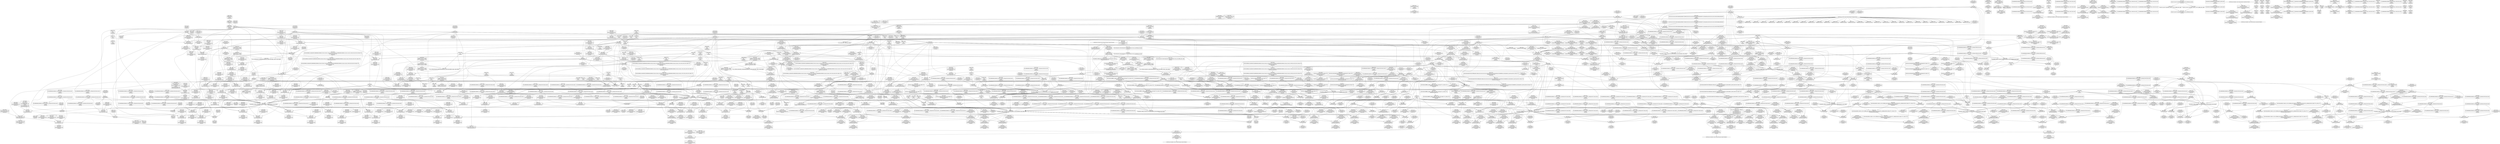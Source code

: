 digraph {
	CE0x5719720 [shape=record,shape=Mrecord,label="{CE0x5719720|avc_has_perm:tsid|Function::avc_has_perm&Arg::tsid::|*SummSink*}"]
	CE0x5763e00 [shape=record,shape=Mrecord,label="{CE0x5763e00|rcu_read_lock:tmp3|*SummSource*}"]
	CE0x5746940 [shape=record,shape=Mrecord,label="{CE0x5746940|current_sid:tmp11|security/selinux/hooks.c,218|*SummSink*}"]
	CE0x573ae50 [shape=record,shape=Mrecord,label="{CE0x573ae50|i32_1|*Constant*|*SummSink*}"]
	CE0x581a400 [shape=record,shape=Mrecord,label="{CE0x581a400|__preempt_count_add:bb|*SummSource*}"]
	CE0x57b9460 [shape=record,shape=Mrecord,label="{CE0x57b9460|_call_void_lockdep_rcu_suspicious(i8*_getelementptr_inbounds_(_25_x_i8_,_25_x_i8_*_.str45,_i32_0,_i32_0),_i32_883,_i8*_getelementptr_inbounds_(_42_x_i8_,_42_x_i8_*_.str46,_i32_0,_i32_0))_#10,_!dbg_!27728|include/linux/rcupdate.h,882|*SummSource*}"]
	CE0x57808c0 [shape=record,shape=Mrecord,label="{CE0x57808c0|task_sid:tmp25|security/selinux/hooks.c,208}"]
	CE0x57a9890 [shape=record,shape=Mrecord,label="{CE0x57a9890|i64*_getelementptr_inbounds_(_4_x_i64_,_4_x_i64_*___llvm_gcov_ctr129,_i64_0,_i64_1)|*Constant*}"]
	CE0x5857040 [shape=record,shape=Mrecord,label="{CE0x5857040|__preempt_count_sub:tmp}"]
	CE0x57d82f0 [shape=record,shape=Mrecord,label="{CE0x57d82f0|rcu_read_unlock:tmp12|include/linux/rcupdate.h,933}"]
	CE0x57abc00 [shape=record,shape=Mrecord,label="{CE0x57abc00|i64*_getelementptr_inbounds_(_4_x_i64_,_4_x_i64_*___llvm_gcov_ctr135,_i64_0,_i64_3)|*Constant*|*SummSink*}"]
	CE0x57333f0 [shape=record,shape=Mrecord,label="{CE0x57333f0|selinux_capget:tmp11|security/selinux/hooks.c,1975}"]
	CE0x5742820 [shape=record,shape=Mrecord,label="{CE0x5742820|i64*_getelementptr_inbounds_(_2_x_i64_,_2_x_i64_*___llvm_gcov_ctr136,_i64_0,_i64_1)|*Constant*|*SummSink*}"]
	CE0x57c6cb0 [shape=record,shape=Mrecord,label="{CE0x57c6cb0|rcu_read_unlock:tmp13|include/linux/rcupdate.h,933}"]
	CE0x577a490 [shape=record,shape=Mrecord,label="{CE0x577a490|task_sid:tmp24|security/selinux/hooks.c,208}"]
	CE0x572c5f0 [shape=record,shape=Mrecord,label="{CE0x572c5f0|current_sid:tmp8|security/selinux/hooks.c,218|*SummSource*}"]
	CE0x57a2df0 [shape=record,shape=Mrecord,label="{CE0x57a2df0|__rcu_read_lock:do.end|*SummSource*}"]
	CE0x5717690 [shape=record,shape=Mrecord,label="{CE0x5717690|_call_void_mcount()_#3|*SummSource*}"]
	CE0x5796d90 [shape=record,shape=Mrecord,label="{CE0x5796d90|rcu_lock_acquire:tmp5|include/linux/rcupdate.h,418|*SummSink*}"]
	CE0x57bf6a0 [shape=record,shape=Mrecord,label="{CE0x57bf6a0|cred_sid:sid|security/selinux/hooks.c,197}"]
	CE0x57c7c40 [shape=record,shape=Mrecord,label="{CE0x57c7c40|rcu_lock_acquire:tmp4|include/linux/rcupdate.h,418}"]
	CE0x57ad7a0 [shape=record,shape=Mrecord,label="{CE0x57ad7a0|rcu_read_lock:tmp10|include/linux/rcupdate.h,882|*SummSource*}"]
	CE0x57db0a0 [shape=record,shape=Mrecord,label="{CE0x57db0a0|rcu_read_unlock:land.lhs.true2|*SummSource*}"]
	CE0x5785a30 [shape=record,shape=Mrecord,label="{CE0x5785a30|task_sid:call3|security/selinux/hooks.c,208}"]
	CE0x583d750 [shape=record,shape=Mrecord,label="{CE0x583d750|__preempt_count_add:tmp3|*SummSource*}"]
	CE0x5714720 [shape=record,shape=Mrecord,label="{CE0x5714720|_call_void_mcount()_#3}"]
	CE0x57db190 [shape=record,shape=Mrecord,label="{CE0x57db190|rcu_read_unlock:land.lhs.true2|*SummSink*}"]
	CE0x572c760 [shape=record,shape=Mrecord,label="{CE0x572c760|current_sid:tobool1|security/selinux/hooks.c,218}"]
	CE0x575a160 [shape=record,shape=Mrecord,label="{CE0x575a160|current_sid:land.lhs.true|*SummSink*}"]
	CE0x5794960 [shape=record,shape=Mrecord,label="{CE0x5794960|_call_void___rcu_read_unlock()_#10,_!dbg_!27734|include/linux/rcupdate.h,937|*SummSource*}"]
	CE0x5737ad0 [shape=record,shape=Mrecord,label="{CE0x5737ad0|VOIDTB_TE:_CE_128,136_}"]
	CE0x57a1110 [shape=record,shape=Mrecord,label="{CE0x57a1110|__preempt_count_add:do.end}"]
	CE0x57a0730 [shape=record,shape=Mrecord,label="{CE0x57a0730|i64*_getelementptr_inbounds_(_4_x_i64_,_4_x_i64_*___llvm_gcov_ctr129,_i64_0,_i64_3)|*Constant*|*SummSink*}"]
	CE0x57ad8b0 [shape=record,shape=Mrecord,label="{CE0x57ad8b0|rcu_read_lock:tmp10|include/linux/rcupdate.h,882|*SummSink*}"]
	CE0x5764950 [shape=record,shape=Mrecord,label="{CE0x5764950|_call_void_mcount()_#3|*SummSink*}"]
	CE0x583c080 [shape=record,shape=Mrecord,label="{CE0x583c080|__preempt_count_add:tmp6|./arch/x86/include/asm/preempt.h,73|*SummSource*}"]
	CE0x5841110 [shape=record,shape=Mrecord,label="{CE0x5841110|__rcu_read_unlock:tmp1|*SummSink*}"]
	CE0x5780c20 [shape=record,shape=Mrecord,label="{CE0x5780c20|i64*_getelementptr_inbounds_(_13_x_i64_,_13_x_i64_*___llvm_gcov_ctr126,_i64_0,_i64_11)|*Constant*|*SummSink*}"]
	CE0x5756550 [shape=record,shape=Mrecord,label="{CE0x5756550|i64_3|*Constant*|*SummSource*}"]
	CE0x57da590 [shape=record,shape=Mrecord,label="{CE0x57da590|rcu_read_unlock:bb}"]
	CE0x5725070 [shape=record,shape=Mrecord,label="{CE0x5725070|i64_4|*Constant*|*SummSink*}"]
	CE0x6977280 [shape=record,shape=Mrecord,label="{CE0x6977280|selinux_capget:tmp4|security/selinux/hooks.c,1971|*SummSource*}"]
	CE0x57cc4f0 [shape=record,shape=Mrecord,label="{CE0x57cc4f0|rcu_lock_acquire:indirectgoto|*SummSource*}"]
	CE0x5801f00 [shape=record,shape=Mrecord,label="{CE0x5801f00|GLOBAL:lock_release|*Constant*|*SummSource*}"]
	CE0x57c28e0 [shape=record,shape=Mrecord,label="{CE0x57c28e0|rcu_read_unlock:tmp16|include/linux/rcupdate.h,933|*SummSink*}"]
	CE0x57905c0 [shape=record,shape=Mrecord,label="{CE0x57905c0|task_sid:tobool4|security/selinux/hooks.c,208|*SummSource*}"]
	CE0x57c4280 [shape=record,shape=Mrecord,label="{CE0x57c4280|GLOBAL:__preempt_count|Global_var:__preempt_count}"]
	CE0x57d8ca0 [shape=record,shape=Mrecord,label="{CE0x57d8ca0|_call_void_asm_sideeffect_,_memory_,_dirflag_,_fpsr_,_flags_()_#3,_!dbg_!27711,_!srcloc_!27714|include/linux/rcupdate.h,244}"]
	CE0x5797c40 [shape=record,shape=Mrecord,label="{CE0x5797c40|__rcu_read_lock:tmp}"]
	CE0x57afc20 [shape=record,shape=Mrecord,label="{CE0x57afc20|rcu_read_lock:tmp6|include/linux/rcupdate.h,882}"]
	CE0x573c590 [shape=record,shape=Mrecord,label="{CE0x573c590|current_sid:tmp24|security/selinux/hooks.c,220|*SummSource*}"]
	CE0x574fa50 [shape=record,shape=Mrecord,label="{CE0x574fa50|selinux_capget:tmp8|security/selinux/hooks.c,1974|*SummSource*}"]
	CE0x57451d0 [shape=record,shape=Mrecord,label="{CE0x57451d0|GLOBAL:cred_sid|*Constant*}"]
	CE0x57841b0 [shape=record,shape=Mrecord,label="{CE0x57841b0|_call_void_rcu_lock_acquire(%struct.lockdep_map*_rcu_lock_map)_#10,_!dbg_!27711|include/linux/rcupdate.h,881|*SummSink*}"]
	CE0x57d51f0 [shape=record,shape=Mrecord,label="{CE0x57d51f0|rcu_lock_acquire:tmp3|*SummSink*}"]
	CE0x575ebe0 [shape=record,shape=Mrecord,label="{CE0x575ebe0|current_sid:if.then|*SummSource*}"]
	CE0x5727aa0 [shape=record,shape=Mrecord,label="{CE0x5727aa0|task_sid:tmp10|security/selinux/hooks.c,208|*SummSink*}"]
	CE0x5748ba0 [shape=record,shape=Mrecord,label="{CE0x5748ba0|current_has_perm:call2|security/selinux/hooks.c,1544}"]
	CE0x5793da0 [shape=record,shape=Mrecord,label="{CE0x5793da0|rcu_lock_release:entry|*SummSource*}"]
	CE0x577f900 [shape=record,shape=Mrecord,label="{CE0x577f900|_call_void_mcount()_#3|*SummSource*}"]
	CE0x57da8c0 [shape=record,shape=Mrecord,label="{CE0x57da8c0|rcu_read_unlock:if.then}"]
	CE0x575ec50 [shape=record,shape=Mrecord,label="{CE0x575ec50|current_sid:if.then|*SummSink*}"]
	CE0x5727100 [shape=record,shape=Mrecord,label="{CE0x5727100|i8*_getelementptr_inbounds_(_45_x_i8_,_45_x_i8_*_.str12,_i32_0,_i32_0)|*Constant*|*SummSource*}"]
	CE0x5741280 [shape=record,shape=Mrecord,label="{CE0x5741280|task_sid:tmp24|security/selinux/hooks.c,208|*SummSource*}"]
	CE0x573b080 [shape=record,shape=Mrecord,label="{CE0x573b080|current_sid:sid|security/selinux/hooks.c,220|*SummSource*}"]
	CE0x5733b70 [shape=record,shape=Mrecord,label="{CE0x5733b70|current_sid:entry|*SummSink*}"]
	CE0x57475c0 [shape=record,shape=Mrecord,label="{CE0x57475c0|get_current:entry|*SummSink*}"]
	CE0x5780de0 [shape=record,shape=Mrecord,label="{CE0x5780de0|GLOBAL:current_task|Global_var:current_task|*SummSink*}"]
	CE0x575f0d0 [shape=record,shape=Mrecord,label="{CE0x575f0d0|current_sid:tmp6|security/selinux/hooks.c,218|*SummSource*}"]
	CE0x572e8c0 [shape=record,shape=Mrecord,label="{CE0x572e8c0|i64_0|*Constant*}"]
	CE0x5776330 [shape=record,shape=Mrecord,label="{CE0x5776330|cred_sid:tmp3|*SummSink*}"]
	CE0x57aa690 [shape=record,shape=Mrecord,label="{CE0x57aa690|__preempt_count_add:tmp1|*SummSink*}"]
	CE0x57251e0 [shape=record,shape=Mrecord,label="{CE0x57251e0|current_sid:tmp10|security/selinux/hooks.c,218}"]
	CE0x57d3bd0 [shape=record,shape=Mrecord,label="{CE0x57d3bd0|_call_void_mcount()_#3}"]
	CE0x57c3b40 [shape=record,shape=Mrecord,label="{CE0x57c3b40|rcu_read_unlock:tmp4|include/linux/rcupdate.h,933|*SummSink*}"]
	CE0x57ca3e0 [shape=record,shape=Mrecord,label="{CE0x57ca3e0|GLOBAL:__preempt_count_add|*Constant*}"]
	CE0x573ab70 [shape=record,shape=Mrecord,label="{CE0x573ab70|i32_1|*Constant*}"]
	CE0x579e780 [shape=record,shape=Mrecord,label="{CE0x579e780|__rcu_read_lock:tmp2}"]
	CE0x5775e30 [shape=record,shape=Mrecord,label="{CE0x5775e30|task_sid:tmp5|security/selinux/hooks.c,208|*SummSink*}"]
	CE0x57d1270 [shape=record,shape=Mrecord,label="{CE0x57d1270|rcu_read_lock:tmp9|include/linux/rcupdate.h,882|*SummSource*}"]
	CE0x57899b0 [shape=record,shape=Mrecord,label="{CE0x57899b0|task_sid:tmp6|security/selinux/hooks.c,208|*SummSink*}"]
	CE0x57bcf40 [shape=record,shape=Mrecord,label="{CE0x57bcf40|rcu_read_lock:tmp21|include/linux/rcupdate.h,884}"]
	CE0x5779e00 [shape=record,shape=Mrecord,label="{CE0x5779e00|task_sid:tmp23|security/selinux/hooks.c,208}"]
	CE0x57c43a0 [shape=record,shape=Mrecord,label="{CE0x57c43a0|i64*_getelementptr_inbounds_(_4_x_i64_,_4_x_i64_*___llvm_gcov_ctr129,_i64_0,_i64_3)|*Constant*}"]
	CE0x57733a0 [shape=record,shape=Mrecord,label="{CE0x57733a0|i64*_getelementptr_inbounds_(_2_x_i64_,_2_x_i64_*___llvm_gcov_ctr131,_i64_0,_i64_1)|*Constant*}"]
	CE0x5856f40 [shape=record,shape=Mrecord,label="{CE0x5856f40|i64*_getelementptr_inbounds_(_4_x_i64_,_4_x_i64_*___llvm_gcov_ctr129,_i64_0,_i64_0)|*Constant*|*SummSource*}"]
	CE0x5841cc0 [shape=record,shape=Mrecord,label="{CE0x5841cc0|_call_void_mcount()_#3|*SummSource*}"]
	CE0x5763ea0 [shape=record,shape=Mrecord,label="{CE0x5763ea0|rcu_read_lock:tmp3|*SummSink*}"]
	CE0x5783290 [shape=record,shape=Mrecord,label="{CE0x5783290|_ret_void,_!dbg_!27735|include/linux/rcupdate.h,884|*SummSink*}"]
	CE0x5710010 [shape=record,shape=Mrecord,label="{CE0x5710010|selinux_capget:tobool|security/selinux/hooks.c,1971|*SummSink*}"]
	CE0x5719890 [shape=record,shape=Mrecord,label="{CE0x5719890|i16_2|*Constant*}"]
	CE0x57919d0 [shape=record,shape=Mrecord,label="{CE0x57919d0|rcu_read_unlock:tmp20|include/linux/rcupdate.h,933|*SummSource*}"]
	CE0x571dcf0 [shape=record,shape=Mrecord,label="{CE0x571dcf0|i64*_getelementptr_inbounds_(_6_x_i64_,_6_x_i64_*___llvm_gcov_ctr139,_i64_0,_i64_3)|*Constant*|*SummSink*}"]
	CE0x5766cc0 [shape=record,shape=Mrecord,label="{CE0x5766cc0|current_sid:tmp18|security/selinux/hooks.c,218}"]
	CE0x57a2a30 [shape=record,shape=Mrecord,label="{CE0x57a2a30|rcu_lock_acquire:tmp|*SummSource*}"]
	CE0x575a7e0 [shape=record,shape=Mrecord,label="{CE0x575a7e0|current_sid:tmp8|security/selinux/hooks.c,218|*SummSink*}"]
	CE0x57ca270 [shape=record,shape=Mrecord,label="{CE0x57ca270|_call_void___preempt_count_add(i32_1)_#10,_!dbg_!27711|include/linux/rcupdate.h,239|*SummSink*}"]
	CE0x5794310 [shape=record,shape=Mrecord,label="{CE0x5794310|GLOBAL:__rcu_read_unlock|*Constant*}"]
	CE0x57cec70 [shape=record,shape=Mrecord,label="{CE0x57cec70|i8*_getelementptr_inbounds_(_44_x_i8_,_44_x_i8_*_.str47,_i32_0,_i32_0)|*Constant*|*SummSink*}"]
	CE0x571a510 [shape=record,shape=Mrecord,label="{CE0x571a510|current_has_perm:entry|*SummSink*}"]
	CE0x57a0d90 [shape=record,shape=Mrecord,label="{CE0x57a0d90|__rcu_read_unlock:tmp6|include/linux/rcupdate.h,245|*SummSource*}"]
	CE0x5718ad0 [shape=record,shape=Mrecord,label="{CE0x5718ad0|current_sid:tmp1}"]
	CE0x5758d60 [shape=record,shape=Mrecord,label="{CE0x5758d60|current_sid:tmp19|security/selinux/hooks.c,218|*SummSource*}"]
	CE0x57ce1b0 [shape=record,shape=Mrecord,label="{CE0x57ce1b0|rcu_read_unlock:tmp12|include/linux/rcupdate.h,933|*SummSink*}"]
	CE0x578f0c0 [shape=record,shape=Mrecord,label="{CE0x578f0c0|cred_sid:tmp}"]
	CE0x5843cd0 [shape=record,shape=Mrecord,label="{CE0x5843cd0|i64*_getelementptr_inbounds_(_4_x_i64_,_4_x_i64_*___llvm_gcov_ctr134,_i64_0,_i64_3)|*Constant*|*SummSink*}"]
	CE0x5796a30 [shape=record,shape=Mrecord,label="{CE0x5796a30|rcu_lock_release:bb|*SummSink*}"]
	CE0x572ed60 [shape=record,shape=Mrecord,label="{CE0x572ed60|task_sid:tmp}"]
	CE0x5786280 [shape=record,shape=Mrecord,label="{CE0x5786280|rcu_lock_acquire:entry|*SummSource*}"]
	CE0x57d1340 [shape=record,shape=Mrecord,label="{CE0x57d1340|rcu_read_lock:tmp9|include/linux/rcupdate.h,882|*SummSink*}"]
	CE0x57926a0 [shape=record,shape=Mrecord,label="{CE0x57926a0|rcu_read_unlock:tmp21|include/linux/rcupdate.h,935|*SummSink*}"]
	CE0x57935b0 [shape=record,shape=Mrecord,label="{CE0x57935b0|rcu_lock_release:entry}"]
	CE0x5777330 [shape=record,shape=Mrecord,label="{CE0x5777330|task_sid:tmp15|security/selinux/hooks.c,208|*SummSink*}"]
	CE0x58437a0 [shape=record,shape=Mrecord,label="{CE0x58437a0|i64*_getelementptr_inbounds_(_4_x_i64_,_4_x_i64_*___llvm_gcov_ctr129,_i64_0,_i64_2)|*Constant*|*SummSource*}"]
	CE0x5781a00 [shape=record,shape=Mrecord,label="{CE0x5781a00|i32_77|*Constant*|*SummSink*}"]
	CE0x5724890 [shape=record,shape=Mrecord,label="{CE0x5724890|rcu_read_lock:if.end|*SummSource*}"]
	CE0x5776690 [shape=record,shape=Mrecord,label="{CE0x5776690|task_sid:tmp1|*SummSink*}"]
	CE0x57c3670 [shape=record,shape=Mrecord,label="{CE0x57c3670|_call_void_asm_addl_$1,_%gs:$0_,_*m,ri,*m,_dirflag_,_fpsr_,_flags_(i32*___preempt_count,_i32_%val,_i32*___preempt_count)_#3,_!dbg_!27714,_!srcloc_!27717|./arch/x86/include/asm/preempt.h,72|*SummSink*}"]
	CE0x5733ff0 [shape=record,shape=Mrecord,label="{CE0x5733ff0|i32_0|*Constant*|*SummSink*}"]
	CE0x57721b0 [shape=record,shape=Mrecord,label="{CE0x57721b0|%struct.task_struct*_(%struct.task_struct**)*_asm_movq_%gs:$_1:P_,$0_,_r,im,_dirflag_,_fpsr_,_flags_|*SummSource*}"]
	CE0x5742460 [shape=record,shape=Mrecord,label="{CE0x5742460|current_sid:tmp9|security/selinux/hooks.c,218|*SummSink*}"]
	CE0x578bde0 [shape=record,shape=Mrecord,label="{CE0x578bde0|GLOBAL:__llvm_gcov_ctr127|Global_var:__llvm_gcov_ctr127|*SummSource*}"]
	CE0x5724a20 [shape=record,shape=Mrecord,label="{CE0x5724a20|rcu_read_lock:if.then}"]
	CE0x57c7d20 [shape=record,shape=Mrecord,label="{CE0x57c7d20|rcu_lock_acquire:tmp4|include/linux/rcupdate.h,418|*SummSink*}"]
	CE0x578c890 [shape=record,shape=Mrecord,label="{CE0x578c890|task_sid:tmp7|security/selinux/hooks.c,208|*SummSink*}"]
	CE0x5777400 [shape=record,shape=Mrecord,label="{CE0x5777400|task_sid:tmp17|security/selinux/hooks.c,208}"]
	CE0x5789ff0 [shape=record,shape=Mrecord,label="{CE0x5789ff0|COLLAPSED:_GCMRE___llvm_gcov_ctr126_internal_global_13_x_i64_zeroinitializer:_elem_0:default:}"]
	CE0x578a6e0 [shape=record,shape=Mrecord,label="{CE0x578a6e0|GLOBAL:rcu_lock_acquire|*Constant*|*SummSink*}"]
	CE0x571bd70 [shape=record,shape=Mrecord,label="{CE0x571bd70|task_sid:do.end6|*SummSink*}"]
	CE0x57bca40 [shape=record,shape=Mrecord,label="{CE0x57bca40|rcu_read_lock:tmp20|include/linux/rcupdate.h,882}"]
	CE0x571e090 [shape=record,shape=Mrecord,label="{CE0x571e090|_ret_i32_%call7,_!dbg_!27749|security/selinux/hooks.c,210|*SummSource*}"]
	CE0x57967a0 [shape=record,shape=Mrecord,label="{CE0x57967a0|i64*_getelementptr_inbounds_(_4_x_i64_,_4_x_i64_*___llvm_gcov_ctr128,_i64_0,_i64_0)|*Constant*|*SummSink*}"]
	CE0x5716ab0 [shape=record,shape=Mrecord,label="{CE0x5716ab0|task_sid:task|Function::task_sid&Arg::task::}"]
	CE0x57948f0 [shape=record,shape=Mrecord,label="{CE0x57948f0|_call_void___rcu_read_unlock()_#10,_!dbg_!27734|include/linux/rcupdate.h,937}"]
	CE0x5801480 [shape=record,shape=Mrecord,label="{CE0x5801480|__preempt_count_add:tmp7|./arch/x86/include/asm/preempt.h,73|*SummSink*}"]
	CE0x57904f0 [shape=record,shape=Mrecord,label="{CE0x57904f0|task_sid:call3|security/selinux/hooks.c,208|*SummSink*}"]
	CE0x572f340 [shape=record,shape=Mrecord,label="{CE0x572f340|selinux_capget:tmp5|security/selinux/hooks.c,1971|*SummSink*}"]
	CE0x573afb0 [shape=record,shape=Mrecord,label="{CE0x573afb0|current_sid:sid|security/selinux/hooks.c,220}"]
	CE0x57c0820 [shape=record,shape=Mrecord,label="{CE0x57c0820|cred_sid:tmp6|security/selinux/hooks.c,197|*SummSink*}"]
	CE0x583e160 [shape=record,shape=Mrecord,label="{CE0x583e160|_call_void_mcount()_#3|*SummSource*}"]
	CE0x57347a0 [shape=record,shape=Mrecord,label="{CE0x57347a0|selinux_capget:tmp9|security/selinux/hooks.c,1974|*SummSink*}"]
	CE0x575bb90 [shape=record,shape=Mrecord,label="{CE0x575bb90|current_sid:tmp5|security/selinux/hooks.c,218}"]
	CE0x57ab960 [shape=record,shape=Mrecord,label="{CE0x57ab960|__rcu_read_unlock:tmp|*SummSource*}"]
	CE0x57af3d0 [shape=record,shape=Mrecord,label="{CE0x57af3d0|GLOBAL:__rcu_read_lock|*Constant*}"]
	CE0x57cbb20 [shape=record,shape=Mrecord,label="{CE0x57cbb20|i64*_getelementptr_inbounds_(_4_x_i64_,_4_x_i64_*___llvm_gcov_ctr128,_i64_0,_i64_2)|*Constant*|*SummSink*}"]
	CE0x57771b0 [shape=record,shape=Mrecord,label="{CE0x57771b0|task_sid:tmp16|security/selinux/hooks.c,208}"]
	CE0x57968a0 [shape=record,shape=Mrecord,label="{CE0x57968a0|i64*_getelementptr_inbounds_(_4_x_i64_,_4_x_i64_*___llvm_gcov_ctr133,_i64_0,_i64_0)|*Constant*|*SummSource*}"]
	CE0x5740ca0 [shape=record,shape=Mrecord,label="{CE0x5740ca0|_call_void_mcount()_#3|*SummSource*}"]
	CE0x575fd60 [shape=record,shape=Mrecord,label="{CE0x575fd60|_call_void_mcount()_#3|*SummSink*}"]
	CE0x579d5e0 [shape=record,shape=Mrecord,label="{CE0x579d5e0|_call_void_lock_release(%struct.lockdep_map*_%map,_i32_1,_i64_ptrtoint_(i8*_blockaddress(_rcu_lock_release,_%__here)_to_i64))_#10,_!dbg_!27716|include/linux/rcupdate.h,423|*SummSource*}"]
	CE0x5716da0 [shape=record,shape=Mrecord,label="{CE0x5716da0|task_sid:task|Function::task_sid&Arg::task::|*SummSink*}"]
	CE0x57177f0 [shape=record,shape=Mrecord,label="{CE0x57177f0|_ret_i32_%call2,_!dbg_!27718|security/selinux/hooks.c,1544|*SummSink*}"]
	CE0x5794140 [shape=record,shape=Mrecord,label="{CE0x5794140|rcu_lock_release:map|Function::rcu_lock_release&Arg::map::|*SummSource*}"]
	CE0x57310d0 [shape=record,shape=Mrecord,label="{CE0x57310d0|selinux_capget:permitted|Function::selinux_capget&Arg::permitted::}"]
	CE0x57283b0 [shape=record,shape=Mrecord,label="{CE0x57283b0|GLOBAL:current_sid.__warned|Global_var:current_sid.__warned}"]
	CE0x578aef0 [shape=record,shape=Mrecord,label="{CE0x578aef0|rcu_read_lock:land.lhs.true2|*SummSink*}"]
	CE0x57c91e0 [shape=record,shape=Mrecord,label="{CE0x57c91e0|i64*_getelementptr_inbounds_(_11_x_i64_,_11_x_i64_*___llvm_gcov_ctr132,_i64_0,_i64_8)|*Constant*|*SummSink*}"]
	CE0x57325a0 [shape=record,shape=Mrecord,label="{CE0x57325a0|rcu_lock_release:tmp2|*SummSink*}"]
	CE0x57c1870 [shape=record,shape=Mrecord,label="{CE0x57c1870|__preempt_count_add:entry|*SummSource*}"]
	CE0x5712c10 [shape=record,shape=Mrecord,label="{CE0x5712c10|selinux_capget:tmp2|security/selinux/hooks.c,1971|*SummSource*}"]
	CE0x5806300 [shape=record,shape=Mrecord,label="{CE0x5806300|__rcu_read_unlock:tmp2}"]
	CE0x57db2b0 [shape=record,shape=Mrecord,label="{CE0x57db2b0|i64*_getelementptr_inbounds_(_11_x_i64_,_11_x_i64_*___llvm_gcov_ctr132,_i64_0,_i64_0)|*Constant*}"]
	CE0x571b6d0 [shape=record,shape=Mrecord,label="{CE0x571b6d0|_call_void_mcount()_#3|*SummSink*}"]
	CE0x575a590 [shape=record,shape=Mrecord,label="{CE0x575a590|COLLAPSED:_GCMRE___llvm_gcov_ctr98_internal_global_2_x_i64_zeroinitializer:_elem_0:default:}"]
	CE0x57917f0 [shape=record,shape=Mrecord,label="{CE0x57917f0|rcu_read_unlock:tmp20|include/linux/rcupdate.h,933}"]
	CE0x57a04d0 [shape=record,shape=Mrecord,label="{CE0x57a04d0|GLOBAL:__preempt_count|Global_var:__preempt_count|*SummSink*}"]
	CE0x57a0650 [shape=record,shape=Mrecord,label="{CE0x57a0650|i64*_getelementptr_inbounds_(_4_x_i64_,_4_x_i64_*___llvm_gcov_ctr129,_i64_0,_i64_3)|*Constant*|*SummSource*}"]
	CE0x5755660 [shape=record,shape=Mrecord,label="{CE0x5755660|__rcu_read_lock:tmp1|*SummSink*}"]
	CE0x57d5e80 [shape=record,shape=Mrecord,label="{CE0x57d5e80|i64*_getelementptr_inbounds_(_4_x_i64_,_4_x_i64_*___llvm_gcov_ctr130,_i64_0,_i64_1)|*Constant*}"]
	CE0x5719e40 [shape=record,shape=Mrecord,label="{CE0x5719e40|avc_has_perm:tclass|Function::avc_has_perm&Arg::tclass::|*SummSource*}"]
	CE0x57947b0 [shape=record,shape=Mrecord,label="{CE0x57947b0|_ret_void,_!dbg_!27717|include/linux/rcupdate.h,424|*SummSink*}"]
	CE0x5813d80 [shape=record,shape=Mrecord,label="{CE0x5813d80|GLOBAL:lock_acquire|*Constant*|*SummSink*}"]
	CE0x5817a00 [shape=record,shape=Mrecord,label="{CE0x5817a00|__preempt_count_sub:do.body|*SummSource*}"]
	CE0x57218e0 [shape=record,shape=Mrecord,label="{CE0x57218e0|avc_has_perm:ssid|Function::avc_has_perm&Arg::ssid::|*SummSource*}"]
	CE0x4e8d150 [shape=record,shape=Mrecord,label="{CE0x4e8d150|selinux_capget:tmp5|security/selinux/hooks.c,1971|*SummSource*}"]
	CE0x5786640 [shape=record,shape=Mrecord,label="{CE0x5786640|GLOBAL:__llvm_gcov_ctr126|Global_var:__llvm_gcov_ctr126|*SummSource*}"]
	CE0x5764360 [shape=record,shape=Mrecord,label="{CE0x5764360|128:_i8*,_:_CRE_128,136_|*MultipleSource*|Function::cred_sid&Arg::cred::|*LoadInst*|security/selinux/hooks.c,208|security/selinux/hooks.c,196}"]
	CE0x57c8520 [shape=record,shape=Mrecord,label="{CE0x57c8520|i64*_getelementptr_inbounds_(_4_x_i64_,_4_x_i64_*___llvm_gcov_ctr134,_i64_0,_i64_1)|*Constant*}"]
	CE0x57140f0 [shape=record,shape=Mrecord,label="{CE0x57140f0|selinux_capget:if.then|*SummSource*}"]
	CE0x57a6ec0 [shape=record,shape=Mrecord,label="{CE0x57a6ec0|__preempt_count_sub:tmp1|*SummSource*}"]
	CE0x57bc2a0 [shape=record,shape=Mrecord,label="{CE0x57bc2a0|i8*_getelementptr_inbounds_(_42_x_i8_,_42_x_i8_*_.str46,_i32_0,_i32_0)|*Constant*}"]
	CE0x5776560 [shape=record,shape=Mrecord,label="{CE0x5776560|task_sid:tmp1|*SummSource*}"]
	CE0x5742b00 [shape=record,shape=Mrecord,label="{CE0x5742b00|__rcu_read_unlock:bb}"]
	CE0x5797cb0 [shape=record,shape=Mrecord,label="{CE0x5797cb0|COLLAPSED:_GCMRE___llvm_gcov_ctr128_internal_global_4_x_i64_zeroinitializer:_elem_0:default:}"]
	CE0x579c2c0 [shape=record,shape=Mrecord,label="{CE0x579c2c0|rcu_lock_release:indirectgoto|*SummSource*}"]
	CE0x57dab00 [shape=record,shape=Mrecord,label="{CE0x57dab00|rcu_read_unlock:if.then|*SummSink*}"]
	CE0x5717d50 [shape=record,shape=Mrecord,label="{CE0x5717d50|VOIDTB_TE:_CE_112,120_}"]
	CE0x5803000 [shape=record,shape=Mrecord,label="{CE0x5803000|i64*_getelementptr_inbounds_(_4_x_i64_,_4_x_i64_*___llvm_gcov_ctr133,_i64_0,_i64_3)|*Constant*|*SummSource*}"]
	CE0x57a33e0 [shape=record,shape=Mrecord,label="{CE0x57a33e0|_ret_void,_!dbg_!27720|./arch/x86/include/asm/preempt.h,78|*SummSource*}"]
	CE0x5723630 [shape=record,shape=Mrecord,label="{CE0x5723630|current_sid:tmp13|security/selinux/hooks.c,218|*SummSource*}"]
	CE0x5787940 [shape=record,shape=Mrecord,label="{CE0x5787940|task_sid:if.then}"]
	CE0x57cfd30 [shape=record,shape=Mrecord,label="{CE0x57cfd30|__rcu_read_lock:tmp7|include/linux/rcupdate.h,240|*SummSink*}"]
	CE0x5787540 [shape=record,shape=Mrecord,label="{CE0x5787540|rcu_read_lock:do.body}"]
	CE0x750fb00 [shape=record,shape=Mrecord,label="{CE0x750fb00|selinux_capget:tmp6|security/selinux/hooks.c,1972|*SummSink*}"]
	CE0x5717c70 [shape=record,shape=Mrecord,label="{CE0x5717c70|VOIDTB_TE:_CE_96,104_}"]
	CE0x5728f50 [shape=record,shape=Mrecord,label="{CE0x5728f50|i8*_getelementptr_inbounds_(_25_x_i8_,_25_x_i8_*_.str3,_i32_0,_i32_0)|*Constant*|*SummSink*}"]
	CE0x57591a0 [shape=record,shape=Mrecord,label="{CE0x57591a0|current_sid:tmp20|security/selinux/hooks.c,218}"]
	CE0x57d3960 [shape=record,shape=Mrecord,label="{CE0x57d3960|void_(i32*,_i32,_i32*)*_asm_addl_$1,_%gs:$0_,_*m,ri,*m,_dirflag_,_fpsr_,_flags_|*SummSource*}"]
	CE0x57850d0 [shape=record,shape=Mrecord,label="{CE0x57850d0|GLOBAL:__llvm_gcov_ctr127|Global_var:__llvm_gcov_ctr127}"]
	CE0x57d1c60 [shape=record,shape=Mrecord,label="{CE0x57d1c60|i64_6|*Constant*}"]
	CE0x5803120 [shape=record,shape=Mrecord,label="{CE0x5803120|rcu_lock_release:tmp6}"]
	CE0x57b9900 [shape=record,shape=Mrecord,label="{CE0x57b9900|_call_void_lockdep_rcu_suspicious(i8*_getelementptr_inbounds_(_25_x_i8_,_25_x_i8_*_.str45,_i32_0,_i32_0),_i32_883,_i8*_getelementptr_inbounds_(_42_x_i8_,_42_x_i8_*_.str46,_i32_0,_i32_0))_#10,_!dbg_!27728|include/linux/rcupdate.h,882|*SummSink*}"]
	CE0x571ebc0 [shape=record,shape=Mrecord,label="{CE0x571ebc0|VOIDTB_TE:_CE_28,32_}"]
	CE0x5817ac0 [shape=record,shape=Mrecord,label="{CE0x5817ac0|i64*_getelementptr_inbounds_(_4_x_i64_,_4_x_i64_*___llvm_gcov_ctr135,_i64_0,_i64_0)|*Constant*}"]
	CE0x5806010 [shape=record,shape=Mrecord,label="{CE0x5806010|rcu_lock_release:__here}"]
	CE0x5783db0 [shape=record,shape=Mrecord,label="{CE0x5783db0|i64_7|*Constant*}"]
	CE0x5743380 [shape=record,shape=Mrecord,label="{CE0x5743380|void_(i32*,_i32,_i32*)*_asm_addl_$1,_%gs:$0_,_*m,ri,*m,_dirflag_,_fpsr_,_flags_|*SummSink*}"]
	"CONST[source:0(mediator),value:2(dynamic)][purpose:{object}][SnkIdx:1]"
	CE0x5707020 [shape=record,shape=Mrecord,label="{CE0x5707020|i8_1|*Constant*|*SummSink*}"]
	CE0x57b5700 [shape=record,shape=Mrecord,label="{CE0x57b5700|__rcu_read_lock:tmp6|include/linux/rcupdate.h,240|*SummSource*}"]
	CE0x5758c30 [shape=record,shape=Mrecord,label="{CE0x5758c30|i64*_getelementptr_inbounds_(_11_x_i64_,_11_x_i64_*___llvm_gcov_ctr125,_i64_0,_i64_10)|*Constant*}"]
	CE0x57cc1d0 [shape=record,shape=Mrecord,label="{CE0x57cc1d0|rcu_read_unlock:tmp1|*SummSource*}"]
	CE0x5721ef0 [shape=record,shape=Mrecord,label="{CE0x5721ef0|current_has_perm:tmp|*SummSource*}"]
	CE0x5717a00 [shape=record,shape=Mrecord,label="{CE0x5717a00|i64_1|*Constant*}"]
	CE0x5748310 [shape=record,shape=Mrecord,label="{CE0x5748310|current_sid:cred|security/selinux/hooks.c,218|*SummSource*}"]
	CE0x5747490 [shape=record,shape=Mrecord,label="{CE0x5747490|get_current:entry|*SummSource*}"]
	CE0x57136a0 [shape=record,shape=Mrecord,label="{CE0x57136a0|VOIDTB_TE:_CE_4,8_}"]
	CE0x5762fd0 [shape=record,shape=Mrecord,label="{CE0x5762fd0|_call_void_mcount()_#3}"]
	"CONST[source:2(external),value:2(dynamic)][purpose:{subject}][SrcIdx:3]"
	CE0x5720ba0 [shape=record,shape=Mrecord,label="{CE0x5720ba0|avc_has_perm:entry}"]
	CE0x5756be0 [shape=record,shape=Mrecord,label="{CE0x5756be0|i32_0|*Constant*}"]
	CE0x57c66e0 [shape=record,shape=Mrecord,label="{CE0x57c66e0|rcu_read_unlock:call|include/linux/rcupdate.h,933|*SummSource*}"]
	CE0x5717ce0 [shape=record,shape=Mrecord,label="{CE0x5717ce0|VOIDTB_TE:_CE_104,112_}"]
	CE0x5722940 [shape=record,shape=Mrecord,label="{CE0x5722940|current_has_perm:tmp2}"]
	CE0x57b92e0 [shape=record,shape=Mrecord,label="{CE0x57b92e0|_call_void_lockdep_rcu_suspicious(i8*_getelementptr_inbounds_(_25_x_i8_,_25_x_i8_*_.str45,_i32_0,_i32_0),_i32_883,_i8*_getelementptr_inbounds_(_42_x_i8_,_42_x_i8_*_.str46,_i32_0,_i32_0))_#10,_!dbg_!27728|include/linux/rcupdate.h,882}"]
	CE0x5789d70 [shape=record,shape=Mrecord,label="{CE0x5789d70|cred_sid:tmp|*SummSink*}"]
	CE0x57b8ee0 [shape=record,shape=Mrecord,label="{CE0x57b8ee0|rcu_read_lock:tmp18|include/linux/rcupdate.h,882|*SummSink*}"]
	CE0x5803190 [shape=record,shape=Mrecord,label="{CE0x5803190|i64*_getelementptr_inbounds_(_4_x_i64_,_4_x_i64_*___llvm_gcov_ctr133,_i64_0,_i64_3)|*Constant*|*SummSink*}"]
	CE0x5721a80 [shape=record,shape=Mrecord,label="{CE0x5721a80|VOIDTB_TE:_CE_32,36_}"]
	CE0x571bae0 [shape=record,shape=Mrecord,label="{CE0x571bae0|task_sid:if.then|*SummSource*}"]
	CE0x5765bf0 [shape=record,shape=Mrecord,label="{CE0x5765bf0|get_current:bb}"]
	CE0x57ce320 [shape=record,shape=Mrecord,label="{CE0x57ce320|rcu_read_unlock:call3|include/linux/rcupdate.h,933}"]
	CE0x5781ca0 [shape=record,shape=Mrecord,label="{CE0x5781ca0|task_sid:real_cred|security/selinux/hooks.c,208}"]
	CE0x57320d0 [shape=record,shape=Mrecord,label="{CE0x57320d0|_call_void_asm_sideeffect_,_memory_,_dirflag_,_fpsr_,_flags_()_#3,_!dbg_!27711,_!srcloc_!27714|include/linux/rcupdate.h,244|*SummSource*}"]
	CE0x575c390 [shape=record,shape=Mrecord,label="{CE0x575c390|COLLAPSED:_GCMRE___llvm_gcov_ctr131_internal_global_2_x_i64_zeroinitializer:_elem_0:default:}"]
	CE0x572e300 [shape=record,shape=Mrecord,label="{CE0x572e300|current_sid:bb|*SummSource*}"]
	CE0x5708400 [shape=record,shape=Mrecord,label="{CE0x5708400|i64*_getelementptr_inbounds_(_6_x_i64_,_6_x_i64_*___llvm_gcov_ctr139,_i64_0,_i64_0)|*Constant*|*SummSink*}"]
	CE0x5741da0 [shape=record,shape=Mrecord,label="{CE0x5741da0|i64*_getelementptr_inbounds_(_13_x_i64_,_13_x_i64_*___llvm_gcov_ctr126,_i64_0,_i64_12)|*Constant*}"]
	CE0x5782ae0 [shape=record,shape=Mrecord,label="{CE0x5782ae0|task_sid:tmp18|security/selinux/hooks.c,208}"]
	CE0x57462e0 [shape=record,shape=Mrecord,label="{CE0x57462e0|current_sid:tmp10|security/selinux/hooks.c,218|*SummSource*}"]
	CE0x575b060 [shape=record,shape=Mrecord,label="{CE0x575b060|i64_1|*Constant*}"]
	CE0x572d0a0 [shape=record,shape=Mrecord,label="{CE0x572d0a0|_call_void_mcount()_#3}"]
	CE0x5789640 [shape=record,shape=Mrecord,label="{CE0x5789640|_call_void_lockdep_rcu_suspicious(i8*_getelementptr_inbounds_(_25_x_i8_,_25_x_i8_*_.str3,_i32_0,_i32_0),_i32_208,_i8*_getelementptr_inbounds_(_41_x_i8_,_41_x_i8_*_.str44,_i32_0,_i32_0))_#10,_!dbg_!27732|security/selinux/hooks.c,208|*SummSource*}"]
	CE0x575d7b0 [shape=record,shape=Mrecord,label="{CE0x575d7b0|rcu_read_lock:entry|*SummSink*}"]
	CE0x570ecb0 [shape=record,shape=Mrecord,label="{CE0x570ecb0|selinux_capget:tmp3|security/selinux/hooks.c,1971}"]
	CE0x583da40 [shape=record,shape=Mrecord,label="{CE0x583da40|__rcu_read_unlock:tmp}"]
	CE0x572c880 [shape=record,shape=Mrecord,label="{CE0x572c880|current_has_perm:tmp1|*SummSource*}"]
	CE0x5730ef0 [shape=record,shape=Mrecord,label="{CE0x5730ef0|i64*_getelementptr_inbounds_(_6_x_i64_,_6_x_i64_*___llvm_gcov_ctr139,_i64_0,_i64_5)|*Constant*}"]
	CE0x57893a0 [shape=record,shape=Mrecord,label="{CE0x57893a0|_call_void_lockdep_rcu_suspicious(i8*_getelementptr_inbounds_(_25_x_i8_,_25_x_i8_*_.str3,_i32_0,_i32_0),_i32_208,_i8*_getelementptr_inbounds_(_41_x_i8_,_41_x_i8_*_.str44,_i32_0,_i32_0))_#10,_!dbg_!27732|security/selinux/hooks.c,208}"]
	CE0x5732770 [shape=record,shape=Mrecord,label="{CE0x5732770|rcu_lock_acquire:__here|*SummSink*}"]
	CE0x5728e80 [shape=record,shape=Mrecord,label="{CE0x5728e80|i8*_getelementptr_inbounds_(_25_x_i8_,_25_x_i8_*_.str3,_i32_0,_i32_0)|*Constant*|*SummSource*}"]
	CE0x571c2e0 [shape=record,shape=Mrecord,label="{CE0x571c2e0|current_sid:tmp2}"]
	CE0x5795020 [shape=record,shape=Mrecord,label="{CE0x5795020|__rcu_read_unlock:entry}"]
	CE0x572e0b0 [shape=record,shape=Mrecord,label="{CE0x572e0b0|_ret_i32_%retval.0,_!dbg_!27728|security/selinux/avc.c,775|*SummSource*}"]
	CE0x5774600 [shape=record,shape=Mrecord,label="{CE0x5774600|cred_sid:tmp2|*SummSink*}"]
	CE0x578b740 [shape=record,shape=Mrecord,label="{CE0x578b740|get_current:tmp2|*SummSource*}"]
	CE0x583e220 [shape=record,shape=Mrecord,label="{CE0x583e220|_call_void_mcount()_#3|*SummSink*}"]
	CE0x5710490 [shape=record,shape=Mrecord,label="{CE0x5710490|selinux_capget:entry|*SummSource*}"]
	CE0x57713e0 [shape=record,shape=Mrecord,label="{CE0x57713e0|rcu_read_lock:entry|*SummSource*}"]
	CE0x57257c0 [shape=record,shape=Mrecord,label="{CE0x57257c0|i64*_getelementptr_inbounds_(_2_x_i64_,_2_x_i64_*___llvm_gcov_ctr136,_i64_0,_i64_0)|*Constant*}"]
	CE0x57b3f90 [shape=record,shape=Mrecord,label="{CE0x57b3f90|rcu_read_unlock:tobool1|include/linux/rcupdate.h,933|*SummSource*}"]
	CE0x57bf8e0 [shape=record,shape=Mrecord,label="{CE0x57bf8e0|cred_sid:sid|security/selinux/hooks.c,197|*SummSink*}"]
	CE0x57a3860 [shape=record,shape=Mrecord,label="{CE0x57a3860|_call_void___preempt_count_sub(i32_1)_#10,_!dbg_!27715|include/linux/rcupdate.h,244|*SummSink*}"]
	CE0x5849a70 [shape=record,shape=Mrecord,label="{CE0x5849a70|i64_1|*Constant*}"]
	CE0x573c700 [shape=record,shape=Mrecord,label="{CE0x573c700|current_sid:tmp24|security/selinux/hooks.c,220|*SummSink*}"]
	CE0x5783d40 [shape=record,shape=Mrecord,label="{CE0x5783d40|task_sid:tobool4|security/selinux/hooks.c,208|*SummSink*}"]
	CE0x57a4100 [shape=record,shape=Mrecord,label="{CE0x57a4100|void_(i32*,_i32,_i32*)*_asm_addl_$1,_%gs:$0_,_*m,ri,*m,_dirflag_,_fpsr_,_flags_}"]
	CE0x577b340 [shape=record,shape=Mrecord,label="{CE0x577b340|i64*_getelementptr_inbounds_(_13_x_i64_,_13_x_i64_*___llvm_gcov_ctr126,_i64_0,_i64_9)|*Constant*}"]
	CE0x57d7b60 [shape=record,shape=Mrecord,label="{CE0x57d7b60|rcu_read_unlock:tmp13|include/linux/rcupdate.h,933|*SummSink*}"]
	CE0x571e970 [shape=record,shape=Mrecord,label="{CE0x571e970|VOIDTB_TE:_CE_0,4_}"]
	CE0x57d1ed0 [shape=record,shape=Mrecord,label="{CE0x57d1ed0|rcu_read_unlock:tmp17|include/linux/rcupdate.h,933}"]
	CE0x57bf280 [shape=record,shape=Mrecord,label="{CE0x57bf280|cred_sid:tmp5|security/selinux/hooks.c,196|*SummSource*}"]
	CE0x57cfa90 [shape=record,shape=Mrecord,label="{CE0x57cfa90|__rcu_read_lock:tmp7|include/linux/rcupdate.h,240}"]
	CE0x575cdf0 [shape=record,shape=Mrecord,label="{CE0x575cdf0|current_sid:do.end|*SummSink*}"]
	CE0x58570b0 [shape=record,shape=Mrecord,label="{CE0x58570b0|COLLAPSED:_GCMRE___llvm_gcov_ctr135_internal_global_4_x_i64_zeroinitializer:_elem_0:default:}"]
	CE0x5774ad0 [shape=record,shape=Mrecord,label="{CE0x5774ad0|task_sid:tmp2|*SummSink*}"]
	CE0x57147d0 [shape=record,shape=Mrecord,label="{CE0x57147d0|i32_0|*Constant*}"]
	CE0x5815fc0 [shape=record,shape=Mrecord,label="{CE0x5815fc0|__rcu_read_unlock:tmp3}"]
	CE0x57b0e10 [shape=record,shape=Mrecord,label="{CE0x57b0e10|rcu_read_lock:bb|*SummSource*}"]
	CE0x5720630 [shape=record,shape=Mrecord,label="{CE0x5720630|GLOBAL:task_sid|*Constant*}"]
	CE0x58150e0 [shape=record,shape=Mrecord,label="{CE0x58150e0|i64_ptrtoint_(i8*_blockaddress(_rcu_lock_acquire,_%__here)_to_i64)|*Constant*|*SummSource*}"]
	CE0x579dfe0 [shape=record,shape=Mrecord,label="{CE0x579dfe0|rcu_lock_release:tmp3|*SummSink*}"]
	CE0x5721980 [shape=record,shape=Mrecord,label="{CE0x5721980|avc_has_perm:ssid|Function::avc_has_perm&Arg::ssid::|*SummSink*}"]
	CE0x5720a70 [shape=record,shape=Mrecord,label="{CE0x5720a70|i32_(i32,_i32,_i16,_i32,_%struct.common_audit_data*)*_bitcast_(i32_(i32,_i32,_i16,_i32,_%struct.common_audit_data.495*)*_avc_has_perm_to_i32_(i32,_i32,_i16,_i32,_%struct.common_audit_data*)*)|*Constant*|*SummSink*}"]
	CE0x571ac60 [shape=record,shape=Mrecord,label="{CE0x571ac60|current_has_perm:call|security/selinux/hooks.c,1542|*SummSource*}"]
	CE0x5795c90 [shape=record,shape=Mrecord,label="{CE0x5795c90|__rcu_read_lock:bb}"]
	CE0x57d4120 [shape=record,shape=Mrecord,label="{CE0x57d4120|i64_2|*Constant*}"]
	CE0x5771a20 [shape=record,shape=Mrecord,label="{CE0x5771a20|get_current:tmp3}"]
	CE0x5766250 [shape=record,shape=Mrecord,label="{CE0x5766250|get_current:bb|*SummSink*}"]
	CE0x57741f0 [shape=record,shape=Mrecord,label="{CE0x57741f0|task_sid:call|security/selinux/hooks.c,208|*SummSource*}"]
	CE0x578ae00 [shape=record,shape=Mrecord,label="{CE0x578ae00|i64*_getelementptr_inbounds_(_11_x_i64_,_11_x_i64_*___llvm_gcov_ctr127,_i64_0,_i64_0)|*Constant*|*SummSink*}"]
	CE0x57c8f40 [shape=record,shape=Mrecord,label="{CE0x57c8f40|i64*_getelementptr_inbounds_(_11_x_i64_,_11_x_i64_*___llvm_gcov_ctr132,_i64_0,_i64_8)|*Constant*|*SummSource*}"]
	CE0x5765a70 [shape=record,shape=Mrecord,label="{CE0x5765a70|rcu_read_unlock:entry|*SummSink*}"]
	CE0x57a45b0 [shape=record,shape=Mrecord,label="{CE0x57a45b0|__rcu_read_unlock:do.body|*SummSource*}"]
	CE0x5727970 [shape=record,shape=Mrecord,label="{CE0x5727970|task_sid:tmp10|security/selinux/hooks.c,208|*SummSource*}"]
	CE0x57932a0 [shape=record,shape=Mrecord,label="{CE0x57932a0|_call_void_rcu_lock_release(%struct.lockdep_map*_rcu_lock_map)_#10,_!dbg_!27733|include/linux/rcupdate.h,935}"]
	CE0x5713e30 [shape=record,shape=Mrecord,label="{CE0x5713e30|current_has_perm:perms|Function::current_has_perm&Arg::perms::|*SummSink*}"]
	CE0x5718320 [shape=record,shape=Mrecord,label="{CE0x5718320|_ret_i32_%retval.0,_!dbg_!27725|security/selinux/hooks.c,1975}"]
	CE0x5707b50 [shape=record,shape=Mrecord,label="{CE0x5707b50|selinux_capget:effective|Function::selinux_capget&Arg::effective::|*SummSink*}"]
	CE0x57b5df0 [shape=record,shape=Mrecord,label="{CE0x57b5df0|__rcu_read_unlock:tmp4|include/linux/rcupdate.h,244}"]
	CE0x5788f20 [shape=record,shape=Mrecord,label="{CE0x5788f20|task_sid:tmp19|security/selinux/hooks.c,208}"]
	CE0x5816940 [shape=record,shape=Mrecord,label="{CE0x5816940|rcu_lock_release:tmp1}"]
	CE0x57b2fe0 [shape=record,shape=Mrecord,label="{CE0x57b2fe0|GLOBAL:rcu_read_lock.__warned|Global_var:rcu_read_lock.__warned}"]
	CE0x57a1180 [shape=record,shape=Mrecord,label="{CE0x57a1180|__rcu_read_unlock:tmp7|include/linux/rcupdate.h,245}"]
	CE0x57956b0 [shape=record,shape=Mrecord,label="{CE0x57956b0|_ret_void,_!dbg_!27717|include/linux/rcupdate.h,245}"]
	CE0x57a0d20 [shape=record,shape=Mrecord,label="{CE0x57a0d20|__rcu_read_unlock:tmp6|include/linux/rcupdate.h,245}"]
	CE0x57dac10 [shape=record,shape=Mrecord,label="{CE0x57dac10|rcu_read_unlock:land.lhs.true}"]
	CE0x57445a0 [shape=record,shape=Mrecord,label="{CE0x57445a0|rcu_lock_release:tmp|*SummSource*}"]
	CE0x5781740 [shape=record,shape=Mrecord,label="{CE0x5781740|rcu_read_lock:land.lhs.true|*SummSource*}"]
	CE0x5707bc0 [shape=record,shape=Mrecord,label="{CE0x5707bc0|selinux_capget:effective|Function::selinux_capget&Arg::effective::|*SummSource*}"]
	CE0x5797180 [shape=record,shape=Mrecord,label="{CE0x5797180|rcu_lock_release:tmp4|include/linux/rcupdate.h,423}"]
	CE0x5839310 [shape=record,shape=Mrecord,label="{CE0x5839310|__preempt_count_sub:tmp5|./arch/x86/include/asm/preempt.h,77|*SummSink*}"]
	CE0x575b9a0 [shape=record,shape=Mrecord,label="{CE0x575b9a0|task_sid:tmp17|security/selinux/hooks.c,208|*SummSink*}"]
	CE0x5767070 [shape=record,shape=Mrecord,label="{CE0x5767070|current_sid:tmp18|security/selinux/hooks.c,218|*SummSink*}"]
	CE0x57cfbc0 [shape=record,shape=Mrecord,label="{CE0x57cfbc0|__rcu_read_lock:tmp7|include/linux/rcupdate.h,240|*SummSource*}"]
	CE0x57a2f30 [shape=record,shape=Mrecord,label="{CE0x57a2f30|__rcu_read_lock:do.body}"]
	CE0x579c200 [shape=record,shape=Mrecord,label="{CE0x579c200|rcu_lock_release:indirectgoto}"]
	CE0x57779f0 [shape=record,shape=Mrecord,label="{CE0x57779f0|task_sid:tmp3}"]
	CE0x57c1db0 [shape=record,shape=Mrecord,label="{CE0x57c1db0|i32_934|*Constant*|*SummSource*}"]
	CE0x5734b80 [shape=record,shape=Mrecord,label="{CE0x5734b80|current_sid:tmp}"]
	CE0x573d8b0 [shape=record,shape=Mrecord,label="{CE0x573d8b0|i64*_getelementptr_inbounds_(_13_x_i64_,_13_x_i64_*___llvm_gcov_ctr126,_i64_0,_i64_1)|*Constant*|*SummSource*}"]
	CE0x57c4af0 [shape=record,shape=Mrecord,label="{CE0x57c4af0|i32_1|*Constant*}"]
	CE0x5763260 [shape=record,shape=Mrecord,label="{CE0x5763260|_call_void_mcount()_#3|*SummSource*}"]
	CE0x57aaa80 [shape=record,shape=Mrecord,label="{CE0x57aaa80|__preempt_count_add:tmp6|./arch/x86/include/asm/preempt.h,73}"]
	CE0x58135f0 [shape=record,shape=Mrecord,label="{CE0x58135f0|_call_void_mcount()_#3|*SummSink*}"]
	CE0x57d29c0 [shape=record,shape=Mrecord,label="{CE0x57d29c0|_call_void_mcount()_#3|*SummSink*}"]
	CE0x5776bd0 [shape=record,shape=Mrecord,label="{CE0x5776bd0|GLOBAL:__rcu_read_lock|*Constant*|*SummSource*}"]
	CE0x5748cb0 [shape=record,shape=Mrecord,label="{CE0x5748cb0|current_has_perm:call2|security/selinux/hooks.c,1544|*SummSource*}"]
	CE0x5775290 [shape=record,shape=Mrecord,label="{CE0x5775290|task_sid:tmp5|security/selinux/hooks.c,208}"]
	CE0x57c2570 [shape=record,shape=Mrecord,label="{CE0x57c2570|rcu_read_unlock:tmp16|include/linux/rcupdate.h,933}"]
	CE0x57db3e0 [shape=record,shape=Mrecord,label="{CE0x57db3e0|i64*_getelementptr_inbounds_(_11_x_i64_,_11_x_i64_*___llvm_gcov_ctr132,_i64_0,_i64_0)|*Constant*|*SummSource*}"]
	CE0x5733ec0 [shape=record,shape=Mrecord,label="{CE0x5733ec0|i64*_getelementptr_inbounds_(_6_x_i64_,_6_x_i64_*___llvm_gcov_ctr139,_i64_0,_i64_0)|*Constant*}"]
	CE0x57395b0 [shape=record,shape=Mrecord,label="{CE0x57395b0|current_sid:tmp3}"]
	CE0x5730640 [shape=record,shape=Mrecord,label="{CE0x5730640|i64*_getelementptr_inbounds_(_6_x_i64_,_6_x_i64_*___llvm_gcov_ctr139,_i64_0,_i64_0)|*Constant*|*SummSource*}"]
	CE0x5785600 [shape=record,shape=Mrecord,label="{CE0x5785600|rcu_read_lock:call|include/linux/rcupdate.h,882}"]
	CE0x57a3070 [shape=record,shape=Mrecord,label="{CE0x57a3070|__preempt_count_sub:val|Function::__preempt_count_sub&Arg::val::|*SummSource*}"]
	CE0x57724e0 [shape=record,shape=Mrecord,label="{CE0x57724e0|_call_void_mcount()_#3|*SummSource*}"]
	CE0x573fd20 [shape=record,shape=Mrecord,label="{CE0x573fd20|current_sid:tmp23|security/selinux/hooks.c,218|*SummSink*}"]
	CE0x5765830 [shape=record,shape=Mrecord,label="{CE0x5765830|GLOBAL:rcu_read_unlock|*Constant*|*SummSource*}"]
	CE0x5730fa0 [shape=record,shape=Mrecord,label="{CE0x5730fa0|selinux_capget:entry}"]
	CE0x578b880 [shape=record,shape=Mrecord,label="{CE0x578b880|task_sid:do.end6|*SummSource*}"]
	CE0x57beed0 [shape=record,shape=Mrecord,label="{CE0x57beed0|i64*_getelementptr_inbounds_(_2_x_i64_,_2_x_i64_*___llvm_gcov_ctr131,_i64_0,_i64_0)|*Constant*}"]
	CE0x57650e0 [shape=record,shape=Mrecord,label="{CE0x57650e0|GLOBAL:rcu_read_unlock|*Constant*}"]
	CE0x5719b60 [shape=record,shape=Mrecord,label="{CE0x5719b60|i16_2|*Constant*|*SummSink*}"]
	CE0x57b3b10 [shape=record,shape=Mrecord,label="{CE0x57b3b10|rcu_read_unlock:tmp3|*SummSink*}"]
	CE0x57195f0 [shape=record,shape=Mrecord,label="{CE0x57195f0|avc_has_perm:tsid|Function::avc_has_perm&Arg::tsid::|*SummSource*}"]
	CE0x57b86c0 [shape=record,shape=Mrecord,label="{CE0x57b86c0|i64*_getelementptr_inbounds_(_11_x_i64_,_11_x_i64_*___llvm_gcov_ctr127,_i64_0,_i64_8)|*Constant*}"]
	CE0x5796c20 [shape=record,shape=Mrecord,label="{CE0x5796c20|rcu_lock_acquire:tmp5|include/linux/rcupdate.h,418|*SummSource*}"]
	CE0x57a0f10 [shape=record,shape=Mrecord,label="{CE0x57a0f10|__rcu_read_unlock:tmp6|include/linux/rcupdate.h,245|*SummSink*}"]
	CE0x5737250 [shape=record,shape=Mrecord,label="{CE0x5737250|current_sid:tmp4|security/selinux/hooks.c,218|*SummSource*}"]
	CE0x5745f70 [shape=record,shape=Mrecord,label="{CE0x5745f70|cred_sid:cred|Function::cred_sid&Arg::cred::|*SummSource*}"]
	CE0x4e8d0e0 [shape=record,shape=Mrecord,label="{CE0x4e8d0e0|i64*_getelementptr_inbounds_(_6_x_i64_,_6_x_i64_*___llvm_gcov_ctr139,_i64_0,_i64_3)|*Constant*}"]
	CE0x57084b0 [shape=record,shape=Mrecord,label="{CE0x57084b0|current_has_perm:entry|*SummSource*}"]
	CE0x5816190 [shape=record,shape=Mrecord,label="{CE0x5816190|__rcu_read_unlock:tmp3|*SummSink*}"]
	CE0x5786a40 [shape=record,shape=Mrecord,label="{CE0x5786a40|i32_22|*Constant*}"]
	CE0x5717dc0 [shape=record,shape=Mrecord,label="{CE0x5717dc0|VOIDTB_TE:_CE_120,128_}"]
	CE0x5744a70 [shape=record,shape=Mrecord,label="{CE0x5744a70|task_sid:tmp26|security/selinux/hooks.c,208|*SummSource*}"]
	CE0x5794640 [shape=record,shape=Mrecord,label="{CE0x5794640|_ret_void,_!dbg_!27717|include/linux/rcupdate.h,424|*SummSource*}"]
	CE0x5747910 [shape=record,shape=Mrecord,label="{CE0x5747910|_ret_%struct.task_struct*_%tmp4,_!dbg_!27714|./arch/x86/include/asm/current.h,14}"]
	CE0x5782d70 [shape=record,shape=Mrecord,label="{CE0x5782d70|GLOBAL:rcu_lock_acquire|*Constant*}"]
	CE0x57da6c0 [shape=record,shape=Mrecord,label="{CE0x57da6c0|rcu_read_unlock:bb|*SummSource*}"]
	CE0x5856ce0 [shape=record,shape=Mrecord,label="{CE0x5856ce0|__preempt_count_add:bb|*SummSink*}"]
	CE0x5725750 [shape=record,shape=Mrecord,label="{CE0x5725750|current_has_perm:bb|*SummSink*}"]
	CE0x5814590 [shape=record,shape=Mrecord,label="{CE0x5814590|_call_void_mcount()_#3}"]
	CE0x577fde0 [shape=record,shape=Mrecord,label="{CE0x577fde0|__preempt_count_add:tmp5|./arch/x86/include/asm/preempt.h,72|*SummSink*}"]
	CE0x5796550 [shape=record,shape=Mrecord,label="{CE0x5796550|__rcu_read_unlock:tmp|*SummSink*}"]
	CE0x5788010 [shape=record,shape=Mrecord,label="{CE0x5788010|task_sid:tmp14|security/selinux/hooks.c,208}"]
	CE0x5739790 [shape=record,shape=Mrecord,label="{CE0x5739790|current_sid:tmp3|*SummSource*}"]
	CE0x573a7e0 [shape=record,shape=Mrecord,label="{CE0x573a7e0|i32_22|*Constant*}"]
	CE0x5741880 [shape=record,shape=Mrecord,label="{CE0x5741880|task_sid:tmp25|security/selinux/hooks.c,208|*SummSink*}"]
	CE0x57bd850 [shape=record,shape=Mrecord,label="{CE0x57bd850|rcu_read_lock:tmp21|include/linux/rcupdate.h,884|*SummSink*}"]
	CE0x5791490 [shape=record,shape=Mrecord,label="{CE0x5791490|rcu_read_unlock:tmp19|include/linux/rcupdate.h,933}"]
	CE0x5742690 [shape=record,shape=Mrecord,label="{CE0x5742690|i64*_getelementptr_inbounds_(_2_x_i64_,_2_x_i64_*___llvm_gcov_ctr136,_i64_0,_i64_1)|*Constant*|*SummSource*}"]
	CE0x5797ac0 [shape=record,shape=Mrecord,label="{CE0x5797ac0|i64*_getelementptr_inbounds_(_4_x_i64_,_4_x_i64_*___llvm_gcov_ctr134,_i64_0,_i64_1)|*Constant*|*SummSink*}"]
	CE0x57ccb00 [shape=record,shape=Mrecord,label="{CE0x57ccb00|GLOBAL:rcu_read_unlock.__warned|Global_var:rcu_read_unlock.__warned|*SummSink*}"]
	CE0x57be960 [shape=record,shape=Mrecord,label="{CE0x57be960|i64*_getelementptr_inbounds_(_11_x_i64_,_11_x_i64_*___llvm_gcov_ctr127,_i64_0,_i64_9)|*Constant*|*SummSink*}"]
	CE0x5762cf0 [shape=record,shape=Mrecord,label="{CE0x5762cf0|i64*_getelementptr_inbounds_(_2_x_i64_,_2_x_i64_*___llvm_gcov_ctr98,_i64_0,_i64_0)|*Constant*}"]
	CE0x575dba0 [shape=record,shape=Mrecord,label="{CE0x575dba0|i64*_getelementptr_inbounds_(_11_x_i64_,_11_x_i64_*___llvm_gcov_ctr125,_i64_0,_i64_8)|*Constant*|*SummSource*}"]
	CE0x57d0550 [shape=record,shape=Mrecord,label="{CE0x57d0550|_call_void_lockdep_rcu_suspicious(i8*_getelementptr_inbounds_(_25_x_i8_,_25_x_i8_*_.str45,_i32_0,_i32_0),_i32_934,_i8*_getelementptr_inbounds_(_44_x_i8_,_44_x_i8_*_.str47,_i32_0,_i32_0))_#10,_!dbg_!27726|include/linux/rcupdate.h,933|*SummSink*}"]
	CE0x57c13d0 [shape=record,shape=Mrecord,label="{CE0x57c13d0|GLOBAL:__llvm_gcov_ctr132|Global_var:__llvm_gcov_ctr132|*SummSource*}"]
	CE0x573c420 [shape=record,shape=Mrecord,label="{CE0x573c420|current_sid:tmp24|security/selinux/hooks.c,220}"]
	CE0x572d340 [shape=record,shape=Mrecord,label="{CE0x572d340|_call_void_mcount()_#3|*SummSource*}"]
	CE0x5745e90 [shape=record,shape=Mrecord,label="{CE0x5745e90|cred_sid:entry|*SummSink*}"]
	CE0x5849ae0 [shape=record,shape=Mrecord,label="{CE0x5849ae0|__preempt_count_sub:tmp1}"]
	CE0x5762b30 [shape=record,shape=Mrecord,label="{CE0x5762b30|_ret_i32_%tmp6,_!dbg_!27716|security/selinux/hooks.c,197|*SummSink*}"]
	CE0x579ce40 [shape=record,shape=Mrecord,label="{CE0x579ce40|__rcu_read_unlock:tmp4|include/linux/rcupdate.h,244|*SummSink*}"]
	CE0x57aed00 [shape=record,shape=Mrecord,label="{CE0x57aed00|GLOBAL:current_task|Global_var:current_task|*SummSource*}"]
	CE0x575e310 [shape=record,shape=Mrecord,label="{CE0x575e310|current_sid:tmp16|security/selinux/hooks.c,218}"]
	CE0x57a42f0 [shape=record,shape=Mrecord,label="{CE0x57a42f0|i64*_getelementptr_inbounds_(_4_x_i64_,_4_x_i64_*___llvm_gcov_ctr135,_i64_0,_i64_3)|*Constant*}"]
	CE0x58413b0 [shape=record,shape=Mrecord,label="{CE0x58413b0|GLOBAL:__preempt_count_sub|*Constant*|*SummSource*}"]
	CE0x57cf480 [shape=record,shape=Mrecord,label="{CE0x57cf480|__preempt_count_add:val|Function::__preempt_count_add&Arg::val::|*SummSink*}"]
	CE0x5731650 [shape=record,shape=Mrecord,label="{CE0x5731650|current_sid:tmp12|security/selinux/hooks.c,218|*SummSource*}"]
	CE0x572cc50 [shape=record,shape=Mrecord,label="{CE0x572cc50|current_has_perm:tmp1|*SummSink*}"]
	CE0x5707eb0 [shape=record,shape=Mrecord,label="{CE0x5707eb0|current_has_perm:tsk|Function::current_has_perm&Arg::tsk::|*SummSource*}"]
	CE0x57386e0 [shape=record,shape=Mrecord,label="{CE0x57386e0|i32_208|*Constant*}"]
	CE0x5712610 [shape=record,shape=Mrecord,label="{CE0x5712610|selinux_capget:tmp|*SummSink*}"]
	CE0x5795180 [shape=record,shape=Mrecord,label="{CE0x5795180|__rcu_read_unlock:entry|*SummSource*}"]
	CE0x5717ab0 [shape=record,shape=Mrecord,label="{CE0x5717ab0|VOIDTB_TE:_CE_64,72_}"]
	CE0x5737d00 [shape=record,shape=Mrecord,label="{CE0x5737d00|VOIDTB_TE:_CE_144,152_}"]
	CE0x57669c0 [shape=record,shape=Mrecord,label="{CE0x57669c0|current_sid:tmp17|security/selinux/hooks.c,218|*SummSource*}"]
	CE0x5731310 [shape=record,shape=Mrecord,label="{CE0x5731310|selinux_capget:permitted|Function::selinux_capget&Arg::permitted::|*SummSink*}"]
	CE0x573d460 [shape=record,shape=Mrecord,label="{CE0x573d460|cred_sid:tmp1}"]
	CE0x57cebc0 [shape=record,shape=Mrecord,label="{CE0x57cebc0|i8*_getelementptr_inbounds_(_44_x_i8_,_44_x_i8_*_.str47,_i32_0,_i32_0)|*Constant*|*SummSource*}"]
	CE0x581cd30 [shape=record,shape=Mrecord,label="{CE0x581cd30|__preempt_count_sub:tmp7|./arch/x86/include/asm/preempt.h,78|*SummSource*}"]
	CE0x573df40 [shape=record,shape=Mrecord,label="{CE0x573df40|rcu_read_lock:tmp4|include/linux/rcupdate.h,882|*SummSink*}"]
	CE0x578c920 [shape=record,shape=Mrecord,label="{CE0x578c920|task_sid:tmp8|security/selinux/hooks.c,208}"]
	CE0x573e900 [shape=record,shape=Mrecord,label="{CE0x573e900|current_sid:tmp21|security/selinux/hooks.c,218|*SummSink*}"]
	CE0x57627a0 [shape=record,shape=Mrecord,label="{CE0x57627a0|_ret_i32_%tmp6,_!dbg_!27716|security/selinux/hooks.c,197}"]
	CE0x57339a0 [shape=record,shape=Mrecord,label="{CE0x57339a0|current_sid:entry}"]
	CE0x5778990 [shape=record,shape=Mrecord,label="{CE0x5778990|task_sid:if.end|*SummSink*}"]
	CE0x5795b90 [shape=record,shape=Mrecord,label="{CE0x5795b90|_ret_void,_!dbg_!27717|include/linux/rcupdate.h,245|*SummSink*}"]
	CE0x5717b90 [shape=record,shape=Mrecord,label="{CE0x5717b90|VOIDTB_TE:_CE_80,88_}"]
	CE0x57adca0 [shape=record,shape=Mrecord,label="{CE0x57adca0|rcu_read_lock:tmp11|include/linux/rcupdate.h,882|*SummSource*}"]
	CE0x5737dd0 [shape=record,shape=Mrecord,label="{CE0x5737dd0|VOIDTB_TE:_CE_152,160_}"]
	CE0x572c430 [shape=record,shape=Mrecord,label="{CE0x572c430|0:_i8,_:_GCMR_current_sid.__warned_internal_global_i8_0,_section_.data.unlikely_,_align_1:_elem_0:default:}"]
	CE0x57c3c30 [shape=record,shape=Mrecord,label="{CE0x57c3c30|_call_void_asm_addl_$1,_%gs:$0_,_*m,ri,*m,_dirflag_,_fpsr_,_flags_(i32*___preempt_count,_i32_%sub,_i32*___preempt_count)_#3,_!dbg_!27717,_!srcloc_!27718|./arch/x86/include/asm/preempt.h,77}"]
	CE0x57cb080 [shape=record,shape=Mrecord,label="{CE0x57cb080|rcu_lock_acquire:tmp2}"]
	CE0x5737f00 [shape=record,shape=Mrecord,label="{CE0x5737f00|current_sid:land.lhs.true2|*SummSink*}"]
	CE0x5718990 [shape=record,shape=Mrecord,label="{CE0x5718990|i64_2|*Constant*|*SummSource*}"]
	CE0x5720d10 [shape=record,shape=Mrecord,label="{CE0x5720d10|avc_has_perm:entry|*SummSource*}"]
	CE0x5747f20 [shape=record,shape=Mrecord,label="{CE0x5747f20|i32_78|*Constant*|*SummSink*}"]
	CE0x57126c0 [shape=record,shape=Mrecord,label="{CE0x57126c0|selinux_capget:target|Function::selinux_capget&Arg::target::|*SummSource*}"]
	CE0x5724f40 [shape=record,shape=Mrecord,label="{CE0x5724f40|i64_4|*Constant*|*SummSource*}"]
	CE0x5794a90 [shape=record,shape=Mrecord,label="{CE0x5794a90|_call_void___rcu_read_unlock()_#10,_!dbg_!27734|include/linux/rcupdate.h,937|*SummSink*}"]
	CE0x5765a00 [shape=record,shape=Mrecord,label="{CE0x5765a00|rcu_read_unlock:entry|*SummSource*}"]
	CE0x5786fe0 [shape=record,shape=Mrecord,label="{CE0x5786fe0|rcu_read_lock:tmp7|include/linux/rcupdate.h,882}"]
	CE0x57c2a50 [shape=record,shape=Mrecord,label="{CE0x57c2a50|i64*_getelementptr_inbounds_(_11_x_i64_,_11_x_i64_*___llvm_gcov_ctr132,_i64_0,_i64_8)|*Constant*}"]
	CE0x572db20 [shape=record,shape=Mrecord,label="{CE0x572db20|avc_has_perm:auditdata|Function::avc_has_perm&Arg::auditdata::|*SummSink*}"]
	CE0x57bfaf0 [shape=record,shape=Mrecord,label="{CE0x57bfaf0|4:_i32,_:_CRE_4,8_|*MultipleSource*|security/selinux/hooks.c,196|*LoadInst*|security/selinux/hooks.c,196|security/selinux/hooks.c,197}"]
	CE0x5713d80 [shape=record,shape=Mrecord,label="{CE0x5713d80|selinux_capget:tmp2|security/selinux/hooks.c,1971}"]
	CE0x58024d0 [shape=record,shape=Mrecord,label="{CE0x58024d0|i64_ptrtoint_(i8*_blockaddress(_rcu_lock_release,_%__here)_to_i64)|*Constant*}"]
	CE0x57bd4e0 [shape=record,shape=Mrecord,label="{CE0x57bd4e0|rcu_read_lock:tmp21|include/linux/rcupdate.h,884|*SummSource*}"]
	CE0x5786dc0 [shape=record,shape=Mrecord,label="{CE0x5786dc0|task_sid:if.end|*SummSource*}"]
	CE0x5741e10 [shape=record,shape=Mrecord,label="{CE0x5741e10|task_sid:tmp27|security/selinux/hooks.c,208}"]
	CE0x57bb0c0 [shape=record,shape=Mrecord,label="{CE0x57bb0c0|rcu_read_lock:tmp17|include/linux/rcupdate.h,882|*SummSource*}"]
	CE0x5795d00 [shape=record,shape=Mrecord,label="{CE0x5795d00|__rcu_read_lock:bb|*SummSource*}"]
	CE0x5718b40 [shape=record,shape=Mrecord,label="{CE0x5718b40|current_sid:tmp1|*SummSource*}"]
	CE0x57be800 [shape=record,shape=Mrecord,label="{CE0x57be800|i64*_getelementptr_inbounds_(_11_x_i64_,_11_x_i64_*___llvm_gcov_ctr127,_i64_0,_i64_9)|*Constant*|*SummSource*}"]
	CE0x5785dd0 [shape=record,shape=Mrecord,label="{CE0x5785dd0|task_sid:tmp13|security/selinux/hooks.c,208|*SummSink*}"]
	CE0x57a2ec0 [shape=record,shape=Mrecord,label="{CE0x57a2ec0|__rcu_read_lock:do.end|*SummSink*}"]
	CE0x57646c0 [shape=record,shape=Mrecord,label="{CE0x57646c0|rcu_read_lock:call|include/linux/rcupdate.h,882|*SummSink*}"]
	CE0x5725390 [shape=record,shape=Mrecord,label="{CE0x5725390|i64_5|*Constant*|*SummSink*}"]
	CE0x5772550 [shape=record,shape=Mrecord,label="{CE0x5772550|_call_void_mcount()_#3|*SummSink*}"]
	CE0x57db750 [shape=record,shape=Mrecord,label="{CE0x57db750|COLLAPSED:_GCMRE___llvm_gcov_ctr132_internal_global_11_x_i64_zeroinitializer:_elem_0:default:}"]
	CE0x5778b50 [shape=record,shape=Mrecord,label="{CE0x5778b50|task_sid:land.lhs.true2|*SummSource*}"]
	CE0x583dab0 [shape=record,shape=Mrecord,label="{CE0x583dab0|COLLAPSED:_GCMRE___llvm_gcov_ctr134_internal_global_4_x_i64_zeroinitializer:_elem_0:default:}"]
	CE0x5724cb0 [shape=record,shape=Mrecord,label="{CE0x5724cb0|i64_4|*Constant*}"]
	CE0x5775790 [shape=record,shape=Mrecord,label="{CE0x5775790|GLOBAL:rcu_lock_map|Global_var:rcu_lock_map|*SummSource*}"]
	CE0x575ed20 [shape=record,shape=Mrecord,label="{CE0x575ed20|current_sid:do.body|*SummSink*}"]
	CE0x5739830 [shape=record,shape=Mrecord,label="{CE0x5739830|current_sid:tmp3|*SummSink*}"]
	CE0x57bc880 [shape=record,shape=Mrecord,label="{CE0x57bc880|rcu_read_lock:tmp19|include/linux/rcupdate.h,882|*SummSource*}"]
	"CONST[source:0(mediator),value:0(static)][purpose:{operation}][SnkIdx:3]"
	CE0x57467c0 [shape=record,shape=Mrecord,label="{CE0x57467c0|current_sid:tmp11|security/selinux/hooks.c,218|*SummSource*}"]
	CE0x575b1b0 [shape=record,shape=Mrecord,label="{CE0x575b1b0|get_current:tmp|*SummSource*}"]
	CE0x5790b70 [shape=record,shape=Mrecord,label="{CE0x5790b70|rcu_read_lock:tmp}"]
	CE0x57d5600 [shape=record,shape=Mrecord,label="{CE0x57d5600|rcu_read_unlock:tmp|*SummSink*}"]
	CE0x583e2e0 [shape=record,shape=Mrecord,label="{CE0x583e2e0|i64*_getelementptr_inbounds_(_4_x_i64_,_4_x_i64_*___llvm_gcov_ctr134,_i64_0,_i64_2)|*Constant*}"]
	CE0x57be410 [shape=record,shape=Mrecord,label="{CE0x57be410|cred_sid:bb}"]
	CE0x5732990 [shape=record,shape=Mrecord,label="{CE0x5732990|i64*_getelementptr_inbounds_(_11_x_i64_,_11_x_i64_*___llvm_gcov_ctr125,_i64_0,_i64_1)|*Constant*|*SummSource*}"]
	CE0x578d510 [shape=record,shape=Mrecord,label="{CE0x578d510|i64*_getelementptr_inbounds_(_11_x_i64_,_11_x_i64_*___llvm_gcov_ctr127,_i64_0,_i64_1)|*Constant*}"]
	CE0x57145c0 [shape=record,shape=Mrecord,label="{CE0x57145c0|selinux_capget:if.then|*SummSink*}"]
	CE0x5784fa0 [shape=record,shape=Mrecord,label="{CE0x5784fa0|rcu_read_lock:tmp5|include/linux/rcupdate.h,882}"]
	CE0x578cdc0 [shape=record,shape=Mrecord,label="{CE0x578cdc0|cred_sid:tmp4|*LoadInst*|security/selinux/hooks.c,196|*SummSource*}"]
	CE0x5776430 [shape=record,shape=Mrecord,label="{CE0x5776430|_call_void_mcount()_#3}"]
	CE0x573e500 [shape=record,shape=Mrecord,label="{CE0x573e500|task_sid:land.lhs.true|*SummSink*}"]
	CE0x5744ae0 [shape=record,shape=Mrecord,label="{CE0x5744ae0|task_sid:tmp26|security/selinux/hooks.c,208|*SummSink*}"]
	CE0x572dee0 [shape=record,shape=Mrecord,label="{CE0x572dee0|avc_has_perm:auditdata|Function::avc_has_perm&Arg::auditdata::|*SummSource*}"]
	CE0x5763300 [shape=record,shape=Mrecord,label="{CE0x5763300|_call_void_mcount()_#3|*SummSink*}"]
	CE0x5756ad0 [shape=record,shape=Mrecord,label="{CE0x5756ad0|current_sid:call|security/selinux/hooks.c,218|*SummSink*}"]
	CE0x57271b0 [shape=record,shape=Mrecord,label="{CE0x57271b0|i8*_getelementptr_inbounds_(_45_x_i8_,_45_x_i8_*_.str12,_i32_0,_i32_0)|*Constant*|*SummSink*}"]
	CE0x575f780 [shape=record,shape=Mrecord,label="{CE0x575f780|current_sid:bb|*SummSink*}"]
	CE0x58052f0 [shape=record,shape=Mrecord,label="{CE0x58052f0|i64*_getelementptr_inbounds_(_4_x_i64_,_4_x_i64_*___llvm_gcov_ctr130,_i64_0,_i64_3)|*Constant*|*SummSource*}"]
	CE0x5775850 [shape=record,shape=Mrecord,label="{CE0x5775850|GLOBAL:rcu_lock_map|Global_var:rcu_lock_map|*SummSink*}"]
	CE0x579cb00 [shape=record,shape=Mrecord,label="{CE0x579cb00|rcu_lock_release:tmp5|include/linux/rcupdate.h,423}"]
	CE0x572fff0 [shape=record,shape=Mrecord,label="{CE0x572fff0|current_sid:call|security/selinux/hooks.c,218|*SummSource*}"]
	CE0x578ac20 [shape=record,shape=Mrecord,label="{CE0x578ac20|i64*_getelementptr_inbounds_(_11_x_i64_,_11_x_i64_*___llvm_gcov_ctr127,_i64_0,_i64_0)|*Constant*|*SummSource*}"]
	CE0x57d5280 [shape=record,shape=Mrecord,label="{CE0x57d5280|_call_void_mcount()_#3}"]
	CE0x57658a0 [shape=record,shape=Mrecord,label="{CE0x57658a0|GLOBAL:rcu_read_unlock|*Constant*|*SummSink*}"]
	CE0x57b1590 [shape=record,shape=Mrecord,label="{CE0x57b1590|i64*_getelementptr_inbounds_(_2_x_i64_,_2_x_i64_*___llvm_gcov_ctr98,_i64_0,_i64_1)|*Constant*}"]
	CE0x575d530 [shape=record,shape=Mrecord,label="{CE0x575d530|i64*_getelementptr_inbounds_(_11_x_i64_,_11_x_i64_*___llvm_gcov_ctr127,_i64_0,_i64_1)|*Constant*|*SummSink*}"]
	CE0x5739350 [shape=record,shape=Mrecord,label="{CE0x5739350|current_sid:if.then}"]
	CE0x5756630 [shape=record,shape=Mrecord,label="{CE0x5756630|i64_0|*Constant*}"]
	CE0x5814bb0 [shape=record,shape=Mrecord,label="{CE0x5814bb0|rcu_lock_acquire:__here}"]
	CE0x578df60 [shape=record,shape=Mrecord,label="{CE0x578df60|GLOBAL:rcu_read_lock.__warned|Global_var:rcu_read_lock.__warned|*SummSource*}"]
	CE0x57a3a30 [shape=record,shape=Mrecord,label="{CE0x57a3a30|GLOBAL:__preempt_count_sub|*Constant*}"]
	CE0x57b2480 [shape=record,shape=Mrecord,label="{CE0x57b2480|rcu_read_lock:tmp2}"]
	CE0x5805f00 [shape=record,shape=Mrecord,label="{CE0x5805f00|i8*_undef|*Constant*|*SummSink*}"]
	CE0x57ada20 [shape=record,shape=Mrecord,label="{CE0x57ada20|rcu_read_lock:tmp11|include/linux/rcupdate.h,882}"]
	CE0x57728c0 [shape=record,shape=Mrecord,label="{CE0x57728c0|cred_sid:security|security/selinux/hooks.c,196|*SummSink*}"]
	CE0x5793e70 [shape=record,shape=Mrecord,label="{CE0x5793e70|rcu_lock_release:entry|*SummSink*}"]
	CE0x5777ca0 [shape=record,shape=Mrecord,label="{CE0x5777ca0|_call_void_mcount()_#3}"]
	CE0x577b5a0 [shape=record,shape=Mrecord,label="{CE0x577b5a0|i64*_getelementptr_inbounds_(_13_x_i64_,_13_x_i64_*___llvm_gcov_ctr126,_i64_0,_i64_9)|*Constant*|*SummSink*}"]
	CE0x57cf6c0 [shape=record,shape=Mrecord,label="{CE0x57cf6c0|rcu_read_unlock:tmp7|include/linux/rcupdate.h,933|*SummSource*}"]
	CE0x5791680 [shape=record,shape=Mrecord,label="{CE0x5791680|rcu_read_unlock:tmp19|include/linux/rcupdate.h,933|*SummSource*}"]
	CE0x5734200 [shape=record,shape=Mrecord,label="{CE0x5734200|selinux_capget:call|security/selinux/hooks.c,1970}"]
	CE0x57db7c0 [shape=record,shape=Mrecord,label="{CE0x57db7c0|rcu_read_unlock:tmp|*SummSource*}"]
	CE0x57b40b0 [shape=record,shape=Mrecord,label="{CE0x57b40b0|i64_1|*Constant*}"]
	CE0x57c3df0 [shape=record,shape=Mrecord,label="{CE0x57c3df0|_call_void_asm_addl_$1,_%gs:$0_,_*m,ri,*m,_dirflag_,_fpsr_,_flags_(i32*___preempt_count,_i32_%sub,_i32*___preempt_count)_#3,_!dbg_!27717,_!srcloc_!27718|./arch/x86/include/asm/preempt.h,77|*SummSource*}"]
	CE0x5733010 [shape=record,shape=Mrecord,label="{CE0x5733010|2472:_%struct.cred*,_:_CRE:_elem_0:default:}"]
	CE0x5730890 [shape=record,shape=Mrecord,label="{CE0x5730890|selinux_capget:tmp10|security/selinux/hooks.c,1975|*SummSource*}"]
	CE0x5759910 [shape=record,shape=Mrecord,label="{CE0x5759910|current_sid:call4|security/selinux/hooks.c,218}"]
	CE0x583df50 [shape=record,shape=Mrecord,label="{CE0x583df50|__preempt_count_add:tmp2}"]
	CE0x571a160 [shape=record,shape=Mrecord,label="{CE0x571a160|avc_has_perm:requested|Function::avc_has_perm&Arg::requested::}"]
	CE0x57cbd70 [shape=record,shape=Mrecord,label="{CE0x57cbd70|__rcu_read_lock:tmp4|include/linux/rcupdate.h,239}"]
	CE0x5806370 [shape=record,shape=Mrecord,label="{CE0x5806370|__rcu_read_unlock:tmp2|*SummSource*}"]
	CE0x57a0cb0 [shape=record,shape=Mrecord,label="{CE0x57a0cb0|__preempt_count_sub:tmp7|./arch/x86/include/asm/preempt.h,78}"]
	CE0x5f1e930 [shape=record,shape=Mrecord,label="{CE0x5f1e930|_ret_i32_%retval.0,_!dbg_!27725|security/selinux/hooks.c,1975|*SummSink*}"]
	CE0x5729190 [shape=record,shape=Mrecord,label="{CE0x5729190|GLOBAL:lockdep_rcu_suspicious|*Constant*|*SummSource*}"]
	CE0x57a44a0 [shape=record,shape=Mrecord,label="{CE0x57a44a0|__rcu_read_unlock:do.body|*SummSink*}"]
	CE0x573d540 [shape=record,shape=Mrecord,label="{CE0x573d540|cred_sid:tmp1|*SummSink*}"]
	CE0x5766a30 [shape=record,shape=Mrecord,label="{CE0x5766a30|current_sid:tmp17|security/selinux/hooks.c,218|*SummSink*}"]
	CE0x5745760 [shape=record,shape=Mrecord,label="{CE0x5745760|GLOBAL:cred_sid|*Constant*|*SummSource*}"]
	CE0x5745bc0 [shape=record,shape=Mrecord,label="{CE0x5745bc0|GLOBAL:cred_sid|*Constant*|*SummSink*}"]
	CE0x5803db0 [shape=record,shape=Mrecord,label="{CE0x5803db0|rcu_lock_acquire:indirectgoto}"]
	CE0x5843950 [shape=record,shape=Mrecord,label="{CE0x5843950|i64*_getelementptr_inbounds_(_4_x_i64_,_4_x_i64_*___llvm_gcov_ctr129,_i64_0,_i64_2)|*Constant*|*SummSink*}"]
	CE0x5787150 [shape=record,shape=Mrecord,label="{CE0x5787150|rcu_read_lock:tmp7|include/linux/rcupdate.h,882|*SummSource*}"]
	CE0x5783e80 [shape=record,shape=Mrecord,label="{CE0x5783e80|i64_7|*Constant*|*SummSource*}"]
	CE0x5797b70 [shape=record,shape=Mrecord,label="{CE0x5797b70|%struct.lockdep_map*_null|*Constant*|*SummSink*}"]
	CE0x5790480 [shape=record,shape=Mrecord,label="{CE0x5790480|task_sid:call3|security/selinux/hooks.c,208|*SummSource*}"]
	CE0x579d090 [shape=record,shape=Mrecord,label="{CE0x579d090|rcu_lock_release:tmp5|include/linux/rcupdate.h,423|*SummSource*}"]
	CE0x573b920 [shape=record,shape=Mrecord,label="{CE0x573b920|rcu_read_lock:call3|include/linux/rcupdate.h,882|*SummSink*}"]
	CE0x57d7710 [shape=record,shape=Mrecord,label="{CE0x57d7710|i64*_getelementptr_inbounds_(_4_x_i64_,_4_x_i64_*___llvm_gcov_ctr130,_i64_0,_i64_1)|*Constant*|*SummSink*}"]
	CE0x573da20 [shape=record,shape=Mrecord,label="{CE0x573da20|i64*_getelementptr_inbounds_(_13_x_i64_,_13_x_i64_*___llvm_gcov_ctr126,_i64_0,_i64_1)|*Constant*|*SummSink*}"]
	CE0x573cea0 [shape=record,shape=Mrecord,label="{CE0x573cea0|task_sid:bb|*SummSource*}"]
	CE0x57d4880 [shape=record,shape=Mrecord,label="{CE0x57d4880|_call_void___rcu_read_lock()_#10,_!dbg_!27710|include/linux/rcupdate.h,879|*SummSource*}"]
	CE0x5778ee0 [shape=record,shape=Mrecord,label="{CE0x5778ee0|i8*_getelementptr_inbounds_(_41_x_i8_,_41_x_i8_*_.str44,_i32_0,_i32_0)|*Constant*|*SummSource*}"]
	CE0x5856d50 [shape=record,shape=Mrecord,label="{CE0x5856d50|i64*_getelementptr_inbounds_(_4_x_i64_,_4_x_i64_*___llvm_gcov_ctr129,_i64_0,_i64_0)|*Constant*}"]
	CE0x5785920 [shape=record,shape=Mrecord,label="{CE0x5785920|_ret_void,_!dbg_!27717|include/linux/rcupdate.h,419|*SummSource*}"]
	CE0x579dd40 [shape=record,shape=Mrecord,label="{CE0x579dd40|__rcu_read_lock:tmp1|*SummSource*}"]
	CE0x579d570 [shape=record,shape=Mrecord,label="{CE0x579d570|_call_void_lock_release(%struct.lockdep_map*_%map,_i32_1,_i64_ptrtoint_(i8*_blockaddress(_rcu_lock_release,_%__here)_to_i64))_#10,_!dbg_!27716|include/linux/rcupdate.h,423}"]
	CE0x579e0d0 [shape=record,shape=Mrecord,label="{CE0x579e0d0|_call_void_mcount()_#3}"]
	CE0x57bdbe0 [shape=record,shape=Mrecord,label="{CE0x57bdbe0|rcu_read_lock:tmp22|include/linux/rcupdate.h,884|*SummSource*}"]
	CE0x5819bc0 [shape=record,shape=Mrecord,label="{CE0x5819bc0|rcu_lock_acquire:tmp6|*SummSink*}"]
	CE0x5748160 [shape=record,shape=Mrecord,label="{CE0x5748160|COLLAPSED:_GCMRE_current_task_external_global_%struct.task_struct*:_elem_0::|security/selinux/hooks.c,218}"]
	CE0x571e8a0 [shape=record,shape=Mrecord,label="{CE0x571e8a0|current_has_perm:entry}"]
	CE0x57c8380 [shape=record,shape=Mrecord,label="{CE0x57c8380|rcu_read_unlock:tmp14|include/linux/rcupdate.h,933|*SummSource*}"]
	CE0x571dc80 [shape=record,shape=Mrecord,label="{CE0x571dc80|i64*_getelementptr_inbounds_(_6_x_i64_,_6_x_i64_*___llvm_gcov_ctr139,_i64_0,_i64_3)|*Constant*|*SummSource*}"]
	CE0x581f890 [shape=record,shape=Mrecord,label="{CE0x581f890|i64*_getelementptr_inbounds_(_4_x_i64_,_4_x_i64_*___llvm_gcov_ctr135,_i64_0,_i64_2)|*Constant*}"]
	CE0x57470d0 [shape=record,shape=Mrecord,label="{CE0x57470d0|GLOBAL:get_current|*Constant*|*SummSource*}"]
	CE0x5740450 [shape=record,shape=Mrecord,label="{CE0x5740450|current_sid:sid|security/selinux/hooks.c,220|*SummSink*}"]
	CE0x57bb130 [shape=record,shape=Mrecord,label="{CE0x57bb130|rcu_read_lock:tmp17|include/linux/rcupdate.h,882|*SummSink*}"]
	CE0x58140c0 [shape=record,shape=Mrecord,label="{CE0x58140c0|i32_2|*Constant*|*SummSource*}"]
	CE0x57ba5d0 [shape=record,shape=Mrecord,label="{CE0x57ba5d0|GLOBAL:lockdep_rcu_suspicious|*Constant*}"]
	CE0x57225c0 [shape=record,shape=Mrecord,label="{CE0x57225c0|i64_1|*Constant*|*SummSink*}"]
	CE0x5738080 [shape=record,shape=Mrecord,label="{CE0x5738080|current_sid:bb}"]
	CE0x5774590 [shape=record,shape=Mrecord,label="{CE0x5774590|cred_sid:tmp2|*SummSource*}"]
	CE0x583dfc0 [shape=record,shape=Mrecord,label="{CE0x583dfc0|__preempt_count_add:tmp2|*SummSource*}"]
	CE0x5794fb0 [shape=record,shape=Mrecord,label="{CE0x5794fb0|GLOBAL:__rcu_read_unlock|*Constant*|*SummSource*}"]
	CE0x571eb50 [shape=record,shape=Mrecord,label="{CE0x571eb50|VOIDTB_TE:_CE_24,28_}"]
	CE0x571b790 [shape=record,shape=Mrecord,label="{CE0x571b790|current_has_perm:call|security/selinux/hooks.c,1542}"]
	CE0x575cbc0 [shape=record,shape=Mrecord,label="{CE0x575cbc0|current_sid:do.end}"]
	CE0x57c3480 [shape=record,shape=Mrecord,label="{CE0x57c3480|_call_void_asm_addl_$1,_%gs:$0_,_*m,ri,*m,_dirflag_,_fpsr_,_flags_(i32*___preempt_count,_i32_%val,_i32*___preempt_count)_#3,_!dbg_!27714,_!srcloc_!27717|./arch/x86/include/asm/preempt.h,72}"]
	CE0x57a3180 [shape=record,shape=Mrecord,label="{CE0x57a3180|__preempt_count_sub:val|Function::__preempt_count_sub&Arg::val::|*SummSink*}"]
	CE0x5725e60 [shape=record,shape=Mrecord,label="{CE0x5725e60|VOIDTB_TE:_CE:_elem_0:default:}"]
	CE0x570ec40 [shape=record,shape=Mrecord,label="{CE0x570ec40|selinux_capget:tmp3|security/selinux/hooks.c,1971|*SummSource*}"]
	CE0x57cb400 [shape=record,shape=Mrecord,label="{CE0x57cb400|rcu_read_unlock:tmp2}"]
	CE0x5707d50 [shape=record,shape=Mrecord,label="{CE0x5707d50|selinux_capget:tmp1|*SummSource*}"]
	CE0x57c6980 [shape=record,shape=Mrecord,label="{CE0x57c6980|_call_void___preempt_count_add(i32_1)_#10,_!dbg_!27711|include/linux/rcupdate.h,239}"]
	CE0x57c30a0 [shape=record,shape=Mrecord,label="{CE0x57c30a0|rcu_read_unlock:tmp6|include/linux/rcupdate.h,933|*SummSink*}"]
	CE0x57842e0 [shape=record,shape=Mrecord,label="{CE0x57842e0|rcu_lock_acquire:entry}"]
	CE0x575e000 [shape=record,shape=Mrecord,label="{CE0x575e000|current_sid:tmp15|security/selinux/hooks.c,218|*SummSink*}"]
	CE0x57bed60 [shape=record,shape=Mrecord,label="{CE0x57bed60|cred_sid:bb|*SummSink*}"]
	CE0x57bd730 [shape=record,shape=Mrecord,label="{CE0x57bd730|i64*_getelementptr_inbounds_(_11_x_i64_,_11_x_i64_*___llvm_gcov_ctr127,_i64_0,_i64_10)|*Constant*|*SummSource*}"]
	CE0x572de40 [shape=record,shape=Mrecord,label="{CE0x572de40|avc_has_perm:auditdata|Function::avc_has_perm&Arg::auditdata::}"]
	CE0x575c9f0 [shape=record,shape=Mrecord,label="{CE0x575c9f0|task_sid:tobool|security/selinux/hooks.c,208|*SummSource*}"]
	CE0x5722a20 [shape=record,shape=Mrecord,label="{CE0x5722a20|current_has_perm:tmp2|*SummSink*}"]
	CE0x575aaf0 [shape=record,shape=Mrecord,label="{CE0x575aaf0|current_sid:tobool1|security/selinux/hooks.c,218|*SummSink*}"]
	CE0x57b1060 [shape=record,shape=Mrecord,label="{CE0x57b1060|get_current:tmp4|./arch/x86/include/asm/current.h,14|*SummSource*}"]
	CE0x57438b0 [shape=record,shape=Mrecord,label="{CE0x57438b0|i64*_getelementptr_inbounds_(_4_x_i64_,_4_x_i64_*___llvm_gcov_ctr134,_i64_0,_i64_0)|*Constant*}"]
	CE0x5781400 [shape=record,shape=Mrecord,label="{CE0x5781400|_call_void_rcu_read_lock()_#10,_!dbg_!27712|security/selinux/hooks.c,207}"]
	CE0x571c3c0 [shape=record,shape=Mrecord,label="{CE0x571c3c0|current_sid:tmp2|*SummSink*}"]
	CE0x57d4190 [shape=record,shape=Mrecord,label="{CE0x57d4190|i64_3|*Constant*}"]
	CE0x578f020 [shape=record,shape=Mrecord,label="{CE0x578f020|i64*_getelementptr_inbounds_(_2_x_i64_,_2_x_i64_*___llvm_gcov_ctr131,_i64_0,_i64_0)|*Constant*|*SummSink*}"]
	CE0x57d5bc0 [shape=record,shape=Mrecord,label="{CE0x57d5bc0|rcu_lock_acquire:tmp1}"]
	CE0x57158c0 [shape=record,shape=Mrecord,label="{CE0x57158c0|selinux_capget:inheritable|Function::selinux_capget&Arg::inheritable::}"]
	CE0x5715220 [shape=record,shape=Mrecord,label="{CE0x5715220|selinux_capget:return|*SummSource*}"]
	CE0x5711d20 [shape=record,shape=Mrecord,label="{CE0x5711d20|selinux_capget:bb}"]
	CE0x57abf00 [shape=record,shape=Mrecord,label="{CE0x57abf00|__preempt_count_add:do.body|*SummSink*}"]
	CE0x57b6120 [shape=record,shape=Mrecord,label="{CE0x57b6120|_ret_void,_!dbg_!27719|./arch/x86/include/asm/preempt.h,73|*SummSink*}"]
	CE0x57229b0 [shape=record,shape=Mrecord,label="{CE0x57229b0|current_has_perm:tmp2|*SummSource*}"]
	CE0x579e510 [shape=record,shape=Mrecord,label="{CE0x579e510|rcu_lock_acquire:bb|*SummSource*}"]
	CE0x5716e70 [shape=record,shape=Mrecord,label="{CE0x5716e70|_ret_i32_%call7,_!dbg_!27749|security/selinux/hooks.c,210}"]
	CE0x57b1dc0 [shape=record,shape=Mrecord,label="{CE0x57b1dc0|rcu_read_lock:tmp12|include/linux/rcupdate.h,882|*SummSource*}"]
	CE0x5804670 [shape=record,shape=Mrecord,label="{CE0x5804670|rcu_lock_acquire:tmp5|include/linux/rcupdate.h,418}"]
	CE0x573bd10 [shape=record,shape=Mrecord,label="{CE0x573bd10|rcu_read_lock:land.lhs.true}"]
	CE0x5745100 [shape=record,shape=Mrecord,label="{CE0x5745100|task_sid:tmp27|security/selinux/hooks.c,208|*SummSink*}"]
	CE0x5784810 [shape=record,shape=Mrecord,label="{CE0x5784810|task_sid:tobool1|security/selinux/hooks.c,208|*SummSource*}"]
	CE0x578c800 [shape=record,shape=Mrecord,label="{CE0x578c800|__rcu_read_lock:tmp6|include/linux/rcupdate.h,240}"]
	CE0x57ba1b0 [shape=record,shape=Mrecord,label="{CE0x57ba1b0|i8*_getelementptr_inbounds_(_25_x_i8_,_25_x_i8_*_.str45,_i32_0,_i32_0)|*Constant*|*SummSink*}"]
	CE0x57aac40 [shape=record,shape=Mrecord,label="{CE0x57aac40|__preempt_count_add:do.end|*SummSource*}"]
	CE0x5743a50 [shape=record,shape=Mrecord,label="{CE0x5743a50|i64_1|*Constant*}"]
	CE0x5f1ea80 [shape=record,shape=Mrecord,label="{CE0x5f1ea80|current_has_perm:bb|*SummSource*}"]
	CE0x57bf710 [shape=record,shape=Mrecord,label="{CE0x57bf710|cred_sid:sid|security/selinux/hooks.c,197|*SummSource*}"]
	CE0x5757b80 [shape=record,shape=Mrecord,label="{CE0x5757b80|rcu_read_lock:tmp13|include/linux/rcupdate.h,882}"]
	CE0x57ad320 [shape=record,shape=Mrecord,label="{CE0x57ad320|rcu_read_lock:tobool1|include/linux/rcupdate.h,882|*SummSink*}"]
	CE0x57d7ce0 [shape=record,shape=Mrecord,label="{CE0x57d7ce0|_call_void_lock_acquire(%struct.lockdep_map*_%map,_i32_0,_i32_0,_i32_2,_i32_0,_%struct.lockdep_map*_null,_i64_ptrtoint_(i8*_blockaddress(_rcu_lock_acquire,_%__here)_to_i64))_#10,_!dbg_!27716|include/linux/rcupdate.h,418}"]
	CE0x57d8630 [shape=record,shape=Mrecord,label="{CE0x57d8630|i64*_getelementptr_inbounds_(_4_x_i64_,_4_x_i64_*___llvm_gcov_ctr128,_i64_0,_i64_3)|*Constant*}"]
	CE0x726c3c0 [shape=record,shape=Mrecord,label="{CE0x726c3c0|selinux_capget:tmp7|security/selinux/hooks.c,1972|*SummSink*}"]
	CE0x575a9c0 [shape=record,shape=Mrecord,label="{CE0x575a9c0|current_sid:tobool1|security/selinux/hooks.c,218|*SummSource*}"]
	CE0x5761120 [shape=record,shape=Mrecord,label="{CE0x5761120|__rcu_read_lock:tmp|*SummSink*}"]
	CE0x5721ce0 [shape=record,shape=Mrecord,label="{CE0x5721ce0|VOIDTB_TE:_CE_52,56_}"]
	CE0x578eec0 [shape=record,shape=Mrecord,label="{CE0x578eec0|i64*_getelementptr_inbounds_(_2_x_i64_,_2_x_i64_*___llvm_gcov_ctr131,_i64_0,_i64_0)|*Constant*|*SummSource*}"]
	CE0x5782550 [shape=record,shape=Mrecord,label="{CE0x5782550|i64*_getelementptr_inbounds_(_13_x_i64_,_13_x_i64_*___llvm_gcov_ctr126,_i64_0,_i64_8)|*Constant*|*SummSource*}"]
	CE0x5734630 [shape=record,shape=Mrecord,label="{CE0x5734630|selinux_capget:tmp9|security/selinux/hooks.c,1974|*SummSource*}"]
	CE0x573f650 [shape=record,shape=Mrecord,label="{CE0x573f650|current_sid:tmp22|security/selinux/hooks.c,218|*SummSource*}"]
	CE0x57131d0 [shape=record,shape=Mrecord,label="{CE0x57131d0|i64_1|*Constant*|*SummSource*}"]
	CE0x57277e0 [shape=record,shape=Mrecord,label="{CE0x57277e0|i64*_getelementptr_inbounds_(_11_x_i64_,_11_x_i64_*___llvm_gcov_ctr125,_i64_0,_i64_9)|*Constant*|*SummSink*}"]
	CE0x4e8d070 [shape=record,shape=Mrecord,label="{CE0x4e8d070|selinux_capget:tmp5|security/selinux/hooks.c,1971}"]
	CE0x57772c0 [shape=record,shape=Mrecord,label="{CE0x57772c0|task_sid:tmp15|security/selinux/hooks.c,208|*SummSource*}"]
	CE0x5758a00 [shape=record,shape=Mrecord,label="{CE0x5758a00|rcu_read_lock:tmp16|include/linux/rcupdate.h,882|*SummSource*}"]
	CE0x5797d80 [shape=record,shape=Mrecord,label="{CE0x5797d80|i64_1|*Constant*}"]
	CE0x5721c70 [shape=record,shape=Mrecord,label="{CE0x5721c70|VOIDTB_TE:_CE_48,52_}"]
	CE0x578d920 [shape=record,shape=Mrecord,label="{CE0x578d920|task_sid:tmp8|security/selinux/hooks.c,208|*SummSink*}"]
	CE0x572e540 [shape=record,shape=Mrecord,label="{CE0x572e540|current_sid:land.lhs.true2|*SummSource*}"]
	CE0x57a2ca0 [shape=record,shape=Mrecord,label="{CE0x57a2ca0|__rcu_read_lock:tmp|*SummSource*}"]
	CE0x57d8050 [shape=record,shape=Mrecord,label="{CE0x57d8050|rcu_read_unlock:tmp11|include/linux/rcupdate.h,933|*SummSource*}"]
	CE0x5801b20 [shape=record,shape=Mrecord,label="{CE0x5801b20|rcu_lock_release:tmp6|*SummSink*}"]
	CE0x5712a00 [shape=record,shape=Mrecord,label="{CE0x5712a00|current_has_perm:perms|Function::current_has_perm&Arg::perms::|*SummSource*}"]
	CE0x57b83e0 [shape=record,shape=Mrecord,label="{CE0x57b83e0|rcu_read_lock:tmp16|include/linux/rcupdate.h,882|*SummSink*}"]
	CE0x58417c0 [shape=record,shape=Mrecord,label="{CE0x58417c0|_ret_void,_!dbg_!27720|./arch/x86/include/asm/preempt.h,78}"]
	CE0x572cea0 [shape=record,shape=Mrecord,label="{CE0x572cea0|i64_0|*Constant*|*SummSink*}"]
	CE0x581a060 [shape=record,shape=Mrecord,label="{CE0x581a060|rcu_lock_acquire:tmp7|*SummSink*}"]
	CE0x57385a0 [shape=record,shape=Mrecord,label="{CE0x57385a0|_call_void_lockdep_rcu_suspicious(i8*_getelementptr_inbounds_(_25_x_i8_,_25_x_i8_*_.str3,_i32_0,_i32_0),_i32_208,_i8*_getelementptr_inbounds_(_41_x_i8_,_41_x_i8_*_.str44,_i32_0,_i32_0))_#10,_!dbg_!27732|security/selinux/hooks.c,208|*SummSink*}"]
	CE0x57d5c30 [shape=record,shape=Mrecord,label="{CE0x57d5c30|rcu_lock_acquire:tmp1|*SummSource*}"]
	CE0x57c79a0 [shape=record,shape=Mrecord,label="{CE0x57c79a0|rcu_lock_release:tmp3}"]
	CE0x57c0680 [shape=record,shape=Mrecord,label="{CE0x57c0680|cred_sid:tmp6|security/selinux/hooks.c,197|*SummSource*}"]
	CE0x5839a70 [shape=record,shape=Mrecord,label="{CE0x5839a70|__preempt_count_sub:tmp5|./arch/x86/include/asm/preempt.h,77}"]
	CE0x578b4d0 [shape=record,shape=Mrecord,label="{CE0x578b4d0|i64*_getelementptr_inbounds_(_4_x_i64_,_4_x_i64_*___llvm_gcov_ctr128,_i64_0,_i64_1)|*Constant*|*SummSource*}"]
	CE0x573f7c0 [shape=record,shape=Mrecord,label="{CE0x573f7c0|current_sid:tmp23|security/selinux/hooks.c,218}"]
	CE0x5728280 [shape=record,shape=Mrecord,label="{CE0x5728280|current_sid:tmp7|security/selinux/hooks.c,218|*SummSink*}"]
	CE0x57d7590 [shape=record,shape=Mrecord,label="{CE0x57d7590|i64*_getelementptr_inbounds_(_4_x_i64_,_4_x_i64_*___llvm_gcov_ctr130,_i64_0,_i64_1)|*Constant*|*SummSource*}"]
	CE0x571ea50 [shape=record,shape=Mrecord,label="{CE0x571ea50|VOIDTB_TE:_CE_16,20_}"]
	CE0x57b54b0 [shape=record,shape=Mrecord,label="{CE0x57b54b0|rcu_read_lock:tobool|include/linux/rcupdate.h,882|*SummSink*}"]
	CE0x5715650 [shape=record,shape=Mrecord,label="{CE0x5715650|selinux_capget:call1|security/selinux/hooks.c,1974}"]
	CE0x5719cd0 [shape=record,shape=Mrecord,label="{CE0x5719cd0|%struct.common_audit_data*_null|*Constant*}"]
	CE0x57b0af0 [shape=record,shape=Mrecord,label="{CE0x57b0af0|0:_i8,_:_GCMR_rcu_read_unlock.__warned_internal_global_i8_0,_section_.data.unlikely_,_align_1:_elem_0:default:}"]
	CE0x57d68c0 [shape=record,shape=Mrecord,label="{CE0x57d68c0|_call_void_mcount()_#3|*SummSource*}"]
	CE0x575df90 [shape=record,shape=Mrecord,label="{CE0x575df90|current_sid:tmp15|security/selinux/hooks.c,218|*SummSource*}"]
	CE0x57488b0 [shape=record,shape=Mrecord,label="{CE0x57488b0|current_sid:tmp21|security/selinux/hooks.c,218|*SummSource*}"]
	CE0x57ce680 [shape=record,shape=Mrecord,label="{CE0x57ce680|GLOBAL:lock_acquire|*Constant*}"]
	CE0x5717b20 [shape=record,shape=Mrecord,label="{CE0x5717b20|VOIDTB_TE:_CE_72,80_}"]
	CE0x69771a0 [shape=record,shape=Mrecord,label="{CE0x69771a0|selinux_capget:tmp4|security/selinux/hooks.c,1971}"]
	CE0x5797df0 [shape=record,shape=Mrecord,label="{CE0x5797df0|__rcu_read_lock:tmp1}"]
	CE0x57d8180 [shape=record,shape=Mrecord,label="{CE0x57d8180|rcu_read_unlock:tmp11|include/linux/rcupdate.h,933|*SummSink*}"]
	CE0x57cb0f0 [shape=record,shape=Mrecord,label="{CE0x57cb0f0|rcu_lock_acquire:tmp2|*SummSource*}"]
	CE0x5794550 [shape=record,shape=Mrecord,label="{CE0x5794550|_ret_void,_!dbg_!27717|include/linux/rcupdate.h,424}"]
	CE0x58067a0 [shape=record,shape=Mrecord,label="{CE0x58067a0|GLOBAL:__preempt_count|Global_var:__preempt_count}"]
	CE0x575b600 [shape=record,shape=Mrecord,label="{CE0x575b600|i64*_getelementptr_inbounds_(_13_x_i64_,_13_x_i64_*___llvm_gcov_ctr126,_i64_0,_i64_8)|*Constant*}"]
	CE0x5773bf0 [shape=record,shape=Mrecord,label="{CE0x5773bf0|rcu_lock_acquire:map|Function::rcu_lock_acquire&Arg::map::|*SummSink*}"]
	CE0x5727040 [shape=record,shape=Mrecord,label="{CE0x5727040|i8*_getelementptr_inbounds_(_45_x_i8_,_45_x_i8_*_.str12,_i32_0,_i32_0)|*Constant*}"]
	CE0x57178a0 [shape=record,shape=Mrecord,label="{CE0x57178a0|selinux_capget:if.end|*SummSource*}"]
	CE0x583c400 [shape=record,shape=Mrecord,label="{CE0x583c400|__preempt_count_add:tmp7|./arch/x86/include/asm/preempt.h,73}"]
	CE0x57751c0 [shape=record,shape=Mrecord,label="{CE0x57751c0|task_sid:tobool|security/selinux/hooks.c,208|*SummSink*}"]
	CE0x5812c30 [shape=record,shape=Mrecord,label="{CE0x5812c30|__preempt_count_sub:sub|./arch/x86/include/asm/preempt.h,77|*SummSource*}"]
	CE0x571efe0 [shape=record,shape=Mrecord,label="{CE0x571efe0|GLOBAL:task_sid|*Constant*|*SummSource*}"]
	CE0x572d7b0 [shape=record,shape=Mrecord,label="{CE0x572d7b0|avc_has_perm:requested|Function::avc_has_perm&Arg::requested::|*SummSource*}"]
	CE0x57594c0 [shape=record,shape=Mrecord,label="{CE0x57594c0|current_sid:tmp20|security/selinux/hooks.c,218|*SummSink*}"]
	CE0x57c22d0 [shape=record,shape=Mrecord,label="{CE0x57c22d0|rcu_lock_acquire:tmp3}"]
	CE0x57cc560 [shape=record,shape=Mrecord,label="{CE0x57cc560|rcu_lock_acquire:indirectgoto|*SummSink*}"]
	"CONST[source:0(mediator),value:2(dynamic)][purpose:{subject}][SnkIdx:0]"
	CE0x575bf50 [shape=record,shape=Mrecord,label="{CE0x575bf50|GLOBAL:__llvm_gcov_ctr125|Global_var:__llvm_gcov_ctr125|*SummSource*}"]
	CE0x57c0d40 [shape=record,shape=Mrecord,label="{CE0x57c0d40|rcu_read_unlock:do.body|*SummSource*}"]
	CE0x57b1f40 [shape=record,shape=Mrecord,label="{CE0x57b1f40|rcu_read_lock:tmp12|include/linux/rcupdate.h,882|*SummSink*}"]
	CE0x5747250 [shape=record,shape=Mrecord,label="{CE0x5747250|GLOBAL:get_current|*Constant*|*SummSink*}"]
	CE0x57b49b0 [shape=record,shape=Mrecord,label="{CE0x57b49b0|rcu_read_lock:tmp10|include/linux/rcupdate.h,882}"]
	CE0x57da7b0 [shape=record,shape=Mrecord,label="{CE0x57da7b0|rcu_read_unlock:bb|*SummSink*}"]
	CE0x5804d10 [shape=record,shape=Mrecord,label="{CE0x5804d10|rcu_lock_acquire:tmp|*SummSink*}"]
	CE0x5786cd0 [shape=record,shape=Mrecord,label="{CE0x5786cd0|task_sid:if.end}"]
	CE0x573e620 [shape=record,shape=Mrecord,label="{CE0x573e620|task_sid:land.lhs.true|*SummSource*}"]
	CE0x5744770 [shape=record,shape=Mrecord,label="{CE0x5744770|rcu_lock_release:tmp}"]
	CE0x5762520 [shape=record,shape=Mrecord,label="{CE0x5762520|i64*_getelementptr_inbounds_(_11_x_i64_,_11_x_i64_*___llvm_gcov_ctr125,_i64_0,_i64_8)|*Constant*}"]
	CE0x57c0f90 [shape=record,shape=Mrecord,label="{CE0x57c0f90|rcu_read_unlock:if.end}"]
	CE0x5856ea0 [shape=record,shape=Mrecord,label="{CE0x5856ea0|__preempt_count_sub:tmp|*SummSink*}"]
	CE0x5734bf0 [shape=record,shape=Mrecord,label="{CE0x5734bf0|COLLAPSED:_GCMRE___llvm_gcov_ctr125_internal_global_11_x_i64_zeroinitializer:_elem_0:default:}"]
	CE0x57bfcf0 [shape=record,shape=Mrecord,label="{CE0x57bfcf0|rcu_read_unlock:do.body}"]
	CE0x5707fe0 [shape=record,shape=Mrecord,label="{CE0x5707fe0|selinux_capget:call|security/selinux/hooks.c,1970|*SummSink*}"]
	CE0x5787200 [shape=record,shape=Mrecord,label="{CE0x5787200|rcu_read_lock:tmp6|include/linux/rcupdate.h,882|*SummSource*}"]
	CE0x578cff0 [shape=record,shape=Mrecord,label="{CE0x578cff0|cred_sid:tmp4|*LoadInst*|security/selinux/hooks.c,196|*SummSink*}"]
	CE0x57bc360 [shape=record,shape=Mrecord,label="{CE0x57bc360|i8*_getelementptr_inbounds_(_42_x_i8_,_42_x_i8_*_.str46,_i32_0,_i32_0)|*Constant*|*SummSource*}"]
	CE0x584d0a0 [shape=record,shape=Mrecord,label="{CE0x584d0a0|__preempt_count_sub:do.end|*SummSink*}"]
	CE0x5736eb0 [shape=record,shape=Mrecord,label="{CE0x5736eb0|selinux_capget:call1|security/selinux/hooks.c,1974|*SummSource*}"]
	CE0x578bcb0 [shape=record,shape=Mrecord,label="{CE0x578bcb0|GLOBAL:__llvm_gcov_ctr127|Global_var:__llvm_gcov_ctr127|*SummSink*}"]
	CE0x5746db0 [shape=record,shape=Mrecord,label="{CE0x5746db0|GLOBAL:get_current|*Constant*}"]
	CE0x5841340 [shape=record,shape=Mrecord,label="{CE0x5841340|GLOBAL:__preempt_count_sub|*Constant*|*SummSink*}"]
	CE0x57b0480 [shape=record,shape=Mrecord,label="{CE0x57b0480|rcu_read_lock:tmp|*SummSink*}"]
	CE0x57db6e0 [shape=record,shape=Mrecord,label="{CE0x57db6e0|rcu_read_unlock:tmp}"]
	CE0x57bcc50 [shape=record,shape=Mrecord,label="{CE0x57bcc50|rcu_read_lock:tmp20|include/linux/rcupdate.h,882|*SummSource*}"]
	CE0x57563c0 [shape=record,shape=Mrecord,label="{CE0x57563c0|i64_3|*Constant*}"]
	CE0x57c3210 [shape=record,shape=Mrecord,label="{CE0x57c3210|rcu_read_unlock:tmp7|include/linux/rcupdate.h,933}"]
	CE0x5761d30 [shape=record,shape=Mrecord,label="{CE0x5761d30|current_sid:tmp14|security/selinux/hooks.c,218|*SummSink*}"]
	CE0x5785ea0 [shape=record,shape=Mrecord,label="{CE0x5785ea0|task_sid:tobool4|security/selinux/hooks.c,208}"]
	CE0x58170e0 [shape=record,shape=Mrecord,label="{CE0x58170e0|i64*_getelementptr_inbounds_(_4_x_i64_,_4_x_i64_*___llvm_gcov_ctr130,_i64_0,_i64_2)|*Constant*|*SummSource*}"]
	CE0x5772650 [shape=record,shape=Mrecord,label="{CE0x5772650|GLOBAL:rcu_read_lock|*Constant*}"]
	CE0x5758710 [shape=record,shape=Mrecord,label="{CE0x5758710|rcu_read_lock:tmp15|include/linux/rcupdate.h,882|*SummSink*}"]
	CE0x57b60b0 [shape=record,shape=Mrecord,label="{CE0x57b60b0|_ret_void,_!dbg_!27719|./arch/x86/include/asm/preempt.h,73|*SummSource*}"]
	CE0x578bf80 [shape=record,shape=Mrecord,label="{CE0x578bf80|rcu_read_lock:tmp5|include/linux/rcupdate.h,882|*SummSink*}"]
	CE0x57c5780 [shape=record,shape=Mrecord,label="{CE0x57c5780|__rcu_read_lock:tmp4|include/linux/rcupdate.h,239|*SummSink*}"]
	CE0x578c2b0 [shape=record,shape=Mrecord,label="{CE0x578c2b0|GLOBAL:task_sid.__warned|Global_var:task_sid.__warned|*SummSink*}"]
	CE0x57ad290 [shape=record,shape=Mrecord,label="{CE0x57ad290|rcu_read_lock:tobool1|include/linux/rcupdate.h,882|*SummSource*}"]
	CE0x5722670 [shape=record,shape=Mrecord,label="{CE0x5722670|GLOBAL:current_has_perm|*Constant*|*SummSource*}"]
	CE0x5760da0 [shape=record,shape=Mrecord,label="{CE0x5760da0|current_sid:tobool|security/selinux/hooks.c,218|*SummSource*}"]
	CE0x57864d0 [shape=record,shape=Mrecord,label="{CE0x57864d0|GLOBAL:__llvm_gcov_ctr126|Global_var:__llvm_gcov_ctr126}"]
	CE0x57a99b0 [shape=record,shape=Mrecord,label="{CE0x57a99b0|i64*_getelementptr_inbounds_(_4_x_i64_,_4_x_i64_*___llvm_gcov_ctr135,_i64_0,_i64_1)|*Constant*|*SummSource*}"]
	CE0x57b31f0 [shape=record,shape=Mrecord,label="{CE0x57b31f0|_call_void_asm_sideeffect_,_memory_,_dirflag_,_fpsr_,_flags_()_#3,_!dbg_!27714,_!srcloc_!27715|include/linux/rcupdate.h,239|*SummSource*}"]
	CE0x5772290 [shape=record,shape=Mrecord,label="{CE0x5772290|%struct.task_struct*_(%struct.task_struct**)*_asm_movq_%gs:$_1:P_,$0_,_r,im,_dirflag_,_fpsr_,_flags_|*SummSink*}"]
	CE0x5793310 [shape=record,shape=Mrecord,label="{CE0x5793310|_call_void_rcu_lock_release(%struct.lockdep_map*_rcu_lock_map)_#10,_!dbg_!27733|include/linux/rcupdate.h,935|*SummSource*}"]
	CE0x5777520 [shape=record,shape=Mrecord,label="{CE0x5777520|rcu_read_lock:tmp8|include/linux/rcupdate.h,882|*SummSource*}"]
	CE0x57b0850 [shape=record,shape=Mrecord,label="{CE0x57b0850|rcu_read_lock:if.then|*SummSource*}"]
	CE0x57754b0 [shape=record,shape=Mrecord,label="{CE0x57754b0|task_sid:tmp5|security/selinux/hooks.c,208|*SummSource*}"]
	CE0x5797260 [shape=record,shape=Mrecord,label="{CE0x5797260|rcu_lock_release:tmp4|include/linux/rcupdate.h,423|*SummSink*}"]
	CE0x5737790 [shape=record,shape=Mrecord,label="{CE0x5737790|i32_77|*Constant*|*SummSource*}"]
	CE0x57bc810 [shape=record,shape=Mrecord,label="{CE0x57bc810|rcu_read_lock:tmp19|include/linux/rcupdate.h,882}"]
	CE0x571d120 [shape=record,shape=Mrecord,label="{CE0x571d120|current_has_perm:bb}"]
	CE0x57ba710 [shape=record,shape=Mrecord,label="{CE0x57ba710|i32_883|*Constant*}"]
	CE0x5814220 [shape=record,shape=Mrecord,label="{CE0x5814220|i64*_getelementptr_inbounds_(_4_x_i64_,_4_x_i64_*___llvm_gcov_ctr130,_i64_0,_i64_3)|*Constant*}"]
	CE0x57bb3c0 [shape=record,shape=Mrecord,label="{CE0x57bb3c0|rcu_read_lock:tmp18|include/linux/rcupdate.h,882}"]
	CE0x5720360 [shape=record,shape=Mrecord,label="{CE0x5720360|current_has_perm:tsk|Function::current_has_perm&Arg::tsk::}"]
	CE0x58573c0 [shape=record,shape=Mrecord,label="{CE0x58573c0|i64*_getelementptr_inbounds_(_4_x_i64_,_4_x_i64_*___llvm_gcov_ctr129,_i64_0,_i64_0)|*Constant*|*SummSink*}"]
	CE0x5803660 [shape=record,shape=Mrecord,label="{CE0x5803660|rcu_lock_release:tmp7|*SummSource*}"]
	CE0x5816240 [shape=record,shape=Mrecord,label="{CE0x5816240|__rcu_read_lock:do.body|*SummSource*}"]
	CE0x57d7d50 [shape=record,shape=Mrecord,label="{CE0x57d7d50|_call_void_lock_acquire(%struct.lockdep_map*_%map,_i32_0,_i32_0,_i32_2,_i32_0,_%struct.lockdep_map*_null,_i64_ptrtoint_(i8*_blockaddress(_rcu_lock_acquire,_%__here)_to_i64))_#10,_!dbg_!27716|include/linux/rcupdate.h,418|*SummSource*}"]
	CE0x57622e0 [shape=record,shape=Mrecord,label="{CE0x57622e0|i64*_getelementptr_inbounds_(_11_x_i64_,_11_x_i64_*___llvm_gcov_ctr125,_i64_0,_i64_8)|*Constant*|*SummSink*}"]
	CE0x5707400 [shape=record,shape=Mrecord,label="{CE0x5707400|_call_void_lockdep_rcu_suspicious(i8*_getelementptr_inbounds_(_25_x_i8_,_25_x_i8_*_.str3,_i32_0,_i32_0),_i32_218,_i8*_getelementptr_inbounds_(_45_x_i8_,_45_x_i8_*_.str12,_i32_0,_i32_0))_#10,_!dbg_!27727|security/selinux/hooks.c,218}"]
	CE0x573eaf0 [shape=record,shape=Mrecord,label="{CE0x573eaf0|i32_22|*Constant*|*SummSource*}"]
	CE0x5759320 [shape=record,shape=Mrecord,label="{CE0x5759320|current_sid:tmp20|security/selinux/hooks.c,218|*SummSource*}"]
	CE0x5777b70 [shape=record,shape=Mrecord,label="{CE0x5777b70|task_sid:tmp3|*SummSource*}"]
	CE0x57d7e80 [shape=record,shape=Mrecord,label="{CE0x57d7e80|_call_void_lock_acquire(%struct.lockdep_map*_%map,_i32_0,_i32_0,_i32_2,_i32_0,_%struct.lockdep_map*_null,_i64_ptrtoint_(i8*_blockaddress(_rcu_lock_acquire,_%__here)_to_i64))_#10,_!dbg_!27716|include/linux/rcupdate.h,418|*SummSink*}"]
	CE0x57da330 [shape=record,shape=Mrecord,label="{CE0x57da330|rcu_read_unlock:if.end|*SummSink*}"]
	CE0x57d0bd0 [shape=record,shape=Mrecord,label="{CE0x57d0bd0|rcu_read_unlock:tmp15|include/linux/rcupdate.h,933}"]
	CE0x57b4120 [shape=record,shape=Mrecord,label="{CE0x57b4120|rcu_read_lock:tmp1}"]
	CE0x5786710 [shape=record,shape=Mrecord,label="{CE0x5786710|GLOBAL:__llvm_gcov_ctr126|Global_var:__llvm_gcov_ctr126|*SummSink*}"]
	CE0x5758890 [shape=record,shape=Mrecord,label="{CE0x5758890|rcu_read_lock:tmp16|include/linux/rcupdate.h,882}"]
	CE0x57965c0 [shape=record,shape=Mrecord,label="{CE0x57965c0|i64*_getelementptr_inbounds_(_4_x_i64_,_4_x_i64_*___llvm_gcov_ctr128,_i64_0,_i64_0)|*Constant*|*SummSource*}"]
	CE0x5811ed0 [shape=record,shape=Mrecord,label="{CE0x5811ed0|__preempt_count_sub:do.body}"]
	CE0x574d810 [shape=record,shape=Mrecord,label="{CE0x574d810|selinux_capget:tmp8|security/selinux/hooks.c,1974}"]
	CE0x573d0b0 [shape=record,shape=Mrecord,label="{CE0x573d0b0|task_sid:tmp10|security/selinux/hooks.c,208}"]
	CE0x5802750 [shape=record,shape=Mrecord,label="{CE0x5802750|i64*_getelementptr_inbounds_(_4_x_i64_,_4_x_i64_*___llvm_gcov_ctr133,_i64_0,_i64_3)|*Constant*}"]
	CE0x57ca130 [shape=record,shape=Mrecord,label="{CE0x57ca130|rcu_read_unlock:tobool|include/linux/rcupdate.h,933}"]
	CE0x5789570 [shape=record,shape=Mrecord,label="{CE0x5789570|task_sid:tmp19|security/selinux/hooks.c,208|*SummSink*}"]
	CE0x57c84b0 [shape=record,shape=Mrecord,label="{CE0x57c84b0|rcu_read_unlock:tmp14|include/linux/rcupdate.h,933|*SummSink*}"]
	CE0x5721630 [shape=record,shape=Mrecord,label="{CE0x5721630|avc_has_perm:ssid|Function::avc_has_perm&Arg::ssid::}"]
	CE0x57359a0 [shape=record,shape=Mrecord,label="{CE0x57359a0|_ret_i32_%tmp24,_!dbg_!27742|security/selinux/hooks.c,220|*SummSink*}"]
	CE0x5727850 [shape=record,shape=Mrecord,label="{CE0x5727850|current_sid:tmp17|security/selinux/hooks.c,218}"]
	CE0x57d7110 [shape=record,shape=Mrecord,label="{CE0x57d7110|rcu_read_unlock:tmp11|include/linux/rcupdate.h,933}"]
	CE0x5745c30 [shape=record,shape=Mrecord,label="{CE0x5745c30|cred_sid:entry}"]
	CE0x57338e0 [shape=record,shape=Mrecord,label="{CE0x57338e0|GLOBAL:current_sid|*Constant*|*SummSink*}"]
	CE0x575c030 [shape=record,shape=Mrecord,label="{CE0x575c030|current_sid:tmp5|security/selinux/hooks.c,218|*SummSource*}"]
	CE0x57860e0 [shape=record,shape=Mrecord,label="{CE0x57860e0|GLOBAL:rcu_lock_acquire|*Constant*|*SummSource*}"]
	CE0x57cfea0 [shape=record,shape=Mrecord,label="{CE0x57cfea0|rcu_read_unlock:tmp18|include/linux/rcupdate.h,933|*SummSource*}"]
	CE0x5763c20 [shape=record,shape=Mrecord,label="{CE0x5763c20|rcu_read_lock:tmp3}"]
	CE0x57629d0 [shape=record,shape=Mrecord,label="{CE0x57629d0|_ret_i32_%tmp6,_!dbg_!27716|security/selinux/hooks.c,197|*SummSource*}"]
	CE0x5714bf0 [shape=record,shape=Mrecord,label="{CE0x5714bf0|selinux_capget:call|security/selinux/hooks.c,1970|*SummSource*}"]
	CE0x5801df0 [shape=record,shape=Mrecord,label="{CE0x5801df0|GLOBAL:lock_release|*Constant*}"]
	CE0x750fb70 [shape=record,shape=Mrecord,label="{CE0x750fb70|selinux_capget:tmp6|security/selinux/hooks.c,1972|*SummSource*}"]
	CE0x5725f90 [shape=record,shape=Mrecord,label="{CE0x5725f90|selinux_capget:permitted|Function::selinux_capget&Arg::permitted::|*SummSource*}"]
	CE0x5733de0 [shape=record,shape=Mrecord,label="{CE0x5733de0|_ret_i32_%tmp24,_!dbg_!27742|security/selinux/hooks.c,220|*SummSource*}"]
	CE0x5761190 [shape=record,shape=Mrecord,label="{CE0x5761190|i64*_getelementptr_inbounds_(_2_x_i64_,_2_x_i64_*___llvm_gcov_ctr98,_i64_0,_i64_1)|*Constant*|*SummSink*}"]
	CE0x573ff60 [shape=record,shape=Mrecord,label="{CE0x573ff60|selinux_capget:tmp7|security/selinux/hooks.c,1972|*SummSource*}"]
	CE0x57ac270 [shape=record,shape=Mrecord,label="{CE0x57ac270|__preempt_count_sub:tmp6|./arch/x86/include/asm/preempt.h,78|*SummSink*}"]
	CE0x572d9d0 [shape=record,shape=Mrecord,label="{CE0x572d9d0|%struct.common_audit_data*_null|*Constant*|*SummSink*}"]
	CE0x5721b90 [shape=record,shape=Mrecord,label="{CE0x5721b90|VOIDTB_TE:_CE_40,44_}"]
	CE0x57c9fb0 [shape=record,shape=Mrecord,label="{CE0x57c9fb0|rcu_read_unlock:tmp4|include/linux/rcupdate.h,933}"]
	CE0x57ba780 [shape=record,shape=Mrecord,label="{CE0x57ba780|i32_883|*Constant*|*SummSource*}"]
	CE0x5786bb0 [shape=record,shape=Mrecord,label="{CE0x5786bb0|task_sid:do.body|*SummSource*}"]
	CE0x578b910 [shape=record,shape=Mrecord,label="{CE0x578b910|task_sid:do.body5}"]
	CE0x575f600 [shape=record,shape=Mrecord,label="{CE0x575f600|current_sid:tmp7|security/selinux/hooks.c,218}"]
	CE0x5787cb0 [shape=record,shape=Mrecord,label="{CE0x5787cb0|task_sid:tmp14|security/selinux/hooks.c,208|*SummSink*}"]
	CE0x57d4960 [shape=record,shape=Mrecord,label="{CE0x57d4960|_call_void___rcu_read_lock()_#10,_!dbg_!27710|include/linux/rcupdate.h,879|*SummSink*}"]
	CE0x57c1b60 [shape=record,shape=Mrecord,label="{CE0x57c1b60|i32_934|*Constant*}"]
	CE0x57a4b20 [shape=record,shape=Mrecord,label="{CE0x57a4b20|i64*_getelementptr_inbounds_(_4_x_i64_,_4_x_i64_*___llvm_gcov_ctr134,_i64_0,_i64_3)|*Constant*}"]
	CE0x57c9b20 [shape=record,shape=Mrecord,label="{CE0x57c9b20|rcu_lock_release:tmp1|*SummSink*}"]
	CE0x57b3070 [shape=record,shape=Mrecord,label="{CE0x57b3070|_call_void_asm_sideeffect_,_memory_,_dirflag_,_fpsr_,_flags_()_#3,_!dbg_!27714,_!srcloc_!27715|include/linux/rcupdate.h,239}"]
	CE0x5813f50 [shape=record,shape=Mrecord,label="{CE0x5813f50|i32_2|*Constant*}"]
	CE0x5796160 [shape=record,shape=Mrecord,label="{CE0x5796160|__rcu_read_unlock:tmp1|*SummSource*}"]
	CE0x57170e0 [shape=record,shape=Mrecord,label="{CE0x57170e0|GLOBAL:__llvm_gcov_ctr139|Global_var:__llvm_gcov_ctr139}"]
	CE0x5797880 [shape=record,shape=Mrecord,label="{CE0x5797880|%struct.lockdep_map*_null|*Constant*}"]
	CE0x578d1f0 [shape=record,shape=Mrecord,label="{CE0x578d1f0|task_sid:tmp12|security/selinux/hooks.c,208}"]
	CE0x57da470 [shape=record,shape=Mrecord,label="{CE0x57da470|rcu_read_unlock:do.end|*SummSource*}"]
	CE0x5789ac0 [shape=record,shape=Mrecord,label="{CE0x5789ac0|task_sid:tmp7|security/selinux/hooks.c,208}"]
	CE0x5773080 [shape=record,shape=Mrecord,label="{CE0x5773080|task_sid:real_cred|security/selinux/hooks.c,208|*SummSink*}"]
	CE0x5811460 [shape=record,shape=Mrecord,label="{CE0x5811460|rcu_lock_release:__here|*SummSink*}"]
	CE0x58492c0 [shape=record,shape=Mrecord,label="{CE0x58492c0|__preempt_count_add:tmp4|./arch/x86/include/asm/preempt.h,72}"]
	CE0x572ca60 [shape=record,shape=Mrecord,label="{CE0x572ca60|i64*_getelementptr_inbounds_(_2_x_i64_,_2_x_i64_*___llvm_gcov_ctr136,_i64_0,_i64_1)|*Constant*}"]
	CE0x575eea0 [shape=record,shape=Mrecord,label="{CE0x575eea0|current_sid:do.body|*SummSource*}"]
	CE0x57aaf50 [shape=record,shape=Mrecord,label="{CE0x57aaf50|__preempt_count_add:do.body|*SummSource*}"]
	CE0x572c050 [shape=record,shape=Mrecord,label="{CE0x572c050|current_sid:tmp8|security/selinux/hooks.c,218}"]
	CE0x57db630 [shape=record,shape=Mrecord,label="{CE0x57db630|i64*_getelementptr_inbounds_(_11_x_i64_,_11_x_i64_*___llvm_gcov_ctr132,_i64_0,_i64_0)|*Constant*|*SummSink*}"]
	CE0x5721d50 [shape=record,shape=Mrecord,label="{CE0x5721d50|VOIDTB_TE:_CE_56,64_}"]
	CE0x57787e0 [shape=record,shape=Mrecord,label="{CE0x57787e0|_call_void_rcu_lock_acquire(%struct.lockdep_map*_rcu_lock_map)_#10,_!dbg_!27711|include/linux/rcupdate.h,881}"]
	CE0x57d3200 [shape=record,shape=Mrecord,label="{CE0x57d3200|GLOBAL:rcu_read_lock.__warned|Global_var:rcu_read_lock.__warned|*SummSink*}"]
	CE0x572e850 [shape=record,shape=Mrecord,label="{CE0x572e850|selinux_capget:tmp2|security/selinux/hooks.c,1971|*SummSink*}"]
	CE0x57971f0 [shape=record,shape=Mrecord,label="{CE0x57971f0|rcu_lock_release:tmp4|include/linux/rcupdate.h,423|*SummSource*}"]
	CE0x5730b90 [shape=record,shape=Mrecord,label="{CE0x5730b90|selinux_capget:retval.0|*SummSource*}"]
	CE0x573f020 [shape=record,shape=Mrecord,label="{CE0x573f020|current_sid:security|security/selinux/hooks.c,218}"]
	CE0x5712cc0 [shape=record,shape=Mrecord,label="{CE0x5712cc0|selinux_capget:if.end}"]
	CE0x57d6930 [shape=record,shape=Mrecord,label="{CE0x57d6930|_call_void_mcount()_#3|*SummSink*}"]
	CE0x57d6700 [shape=record,shape=Mrecord,label="{CE0x57d6700|__rcu_read_lock:tmp5|include/linux/rcupdate.h,239|*SummSink*}"]
	CE0x57b1170 [shape=record,shape=Mrecord,label="{CE0x57b1170|_call_void_mcount()_#3}"]
	CE0x57d3370 [shape=record,shape=Mrecord,label="{CE0x57d3370|rcu_read_lock:tmp8|include/linux/rcupdate.h,882}"]
	CE0x57bd7e0 [shape=record,shape=Mrecord,label="{CE0x57bd7e0|i64*_getelementptr_inbounds_(_11_x_i64_,_11_x_i64_*___llvm_gcov_ctr127,_i64_0,_i64_10)|*Constant*|*SummSink*}"]
	CE0x5805480 [shape=record,shape=Mrecord,label="{CE0x5805480|i64*_getelementptr_inbounds_(_4_x_i64_,_4_x_i64_*___llvm_gcov_ctr130,_i64_0,_i64_3)|*Constant*|*SummSink*}"]
	CE0x571f270 [shape=record,shape=Mrecord,label="{CE0x571f270|i64*_getelementptr_inbounds_(_2_x_i64_,_2_x_i64_*___llvm_gcov_ctr98,_i64_0,_i64_1)|*Constant*|*SummSource*}"]
	CE0x57ad490 [shape=record,shape=Mrecord,label="{CE0x57ad490|i64_4|*Constant*}"]
	CE0x571b590 [shape=record,shape=Mrecord,label="{CE0x571b590|i64*_getelementptr_inbounds_(_6_x_i64_,_6_x_i64_*___llvm_gcov_ctr139,_i64_0,_i64_5)|*Constant*|*SummSink*}"]
	CE0x5747cf0 [shape=record,shape=Mrecord,label="{CE0x5747cf0|i32_78|*Constant*}"]
	CE0x5759010 [shape=record,shape=Mrecord,label="{CE0x5759010|i64*_getelementptr_inbounds_(_11_x_i64_,_11_x_i64_*___llvm_gcov_ctr125,_i64_0,_i64_10)|*Constant*|*SummSource*}"]
	CE0x5771e90 [shape=record,shape=Mrecord,label="{CE0x5771e90|task_sid:call|security/selinux/hooks.c,208}"]
	CE0x5815e20 [shape=record,shape=Mrecord,label="{CE0x5815e20|__rcu_read_lock:tmp3|*SummSink*}"]
	CE0x57399a0 [shape=record,shape=Mrecord,label="{CE0x57399a0|current_sid:do.body}"]
	CE0x57252c0 [shape=record,shape=Mrecord,label="{CE0x57252c0|i64_5|*Constant*|*SummSource*}"]
	CE0x5790ec0 [shape=record,shape=Mrecord,label="{CE0x5790ec0|rcu_read_lock:land.lhs.true2}"]
	CE0x57aacb0 [shape=record,shape=Mrecord,label="{CE0x57aacb0|__preempt_count_add:do.end|*SummSink*}"]
	CE0x583d960 [shape=record,shape=Mrecord,label="{CE0x583d960|_call_void_mcount()_#3}"]
	CE0x5712350 [shape=record,shape=Mrecord,label="{CE0x5712350|selinux_capget:tmp|*SummSource*}"]
	CE0x571cc20 [shape=record,shape=Mrecord,label="{CE0x571cc20|i64*_getelementptr_inbounds_(_2_x_i64_,_2_x_i64_*___llvm_gcov_ctr136,_i64_0,_i64_0)|*Constant*|*SummSink*}"]
	CE0x5813350 [shape=record,shape=Mrecord,label="{CE0x5813350|i64*_getelementptr_inbounds_(_4_x_i64_,_4_x_i64_*___llvm_gcov_ctr135,_i64_0,_i64_1)|*Constant*}"]
	CE0x5786c40 [shape=record,shape=Mrecord,label="{CE0x5786c40|task_sid:do.body|*SummSink*}"]
	CE0x5736920 [shape=record,shape=Mrecord,label="{CE0x5736920|GLOBAL:current_has_perm|*Constant*|*SummSink*}"]
	CE0x5759130 [shape=record,shape=Mrecord,label="{CE0x5759130|current_sid:tmp19|security/selinux/hooks.c,218|*SummSink*}"]
	CE0x57a4680 [shape=record,shape=Mrecord,label="{CE0x57a4680|__preempt_count_add:tmp1}"]
	CE0x575cd50 [shape=record,shape=Mrecord,label="{CE0x575cd50|current_sid:do.end|*SummSource*}"]
	CE0x578ba30 [shape=record,shape=Mrecord,label="{CE0x578ba30|task_sid:do.body5|*SummSource*}"]
	CE0x57567d0 [shape=record,shape=Mrecord,label="{CE0x57567d0|i64*_getelementptr_inbounds_(_2_x_i64_,_2_x_i64_*___llvm_gcov_ctr98,_i64_0,_i64_0)|*Constant*|*SummSink*}"]
	CE0x57d8d10 [shape=record,shape=Mrecord,label="{CE0x57d8d10|__rcu_read_unlock:tmp5|include/linux/rcupdate.h,244}"]
	CE0x57c3f40 [shape=record,shape=Mrecord,label="{CE0x57c3f40|_call_void_asm_addl_$1,_%gs:$0_,_*m,ri,*m,_dirflag_,_fpsr_,_flags_(i32*___preempt_count,_i32_%sub,_i32*___preempt_count)_#3,_!dbg_!27717,_!srcloc_!27718|./arch/x86/include/asm/preempt.h,77|*SummSink*}"]
	CE0x57798c0 [shape=record,shape=Mrecord,label="{CE0x57798c0|task_sid:tmp21|security/selinux/hooks.c,208|*SummSource*}"]
	CE0x571bc50 [shape=record,shape=Mrecord,label="{CE0x571bc50|task_sid:do.end6}"]
	CE0x5741590 [shape=record,shape=Mrecord,label="{CE0x5741590|task_sid:tmp25|security/selinux/hooks.c,208|*SummSource*}"]
	CE0x57c2ca0 [shape=record,shape=Mrecord,label="{CE0x57c2ca0|i64*_getelementptr_inbounds_(_4_x_i64_,_4_x_i64_*___llvm_gcov_ctr128,_i64_0,_i64_3)|*Constant*|*SummSource*}"]
	CE0x5781e40 [shape=record,shape=Mrecord,label="{CE0x5781e40|rcu_read_unlock:tmp9|include/linux/rcupdate.h,933}"]
	CE0x57c6370 [shape=record,shape=Mrecord,label="{CE0x57c6370|rcu_read_unlock:call|include/linux/rcupdate.h,933|*SummSink*}"]
	CE0x57660a0 [shape=record,shape=Mrecord,label="{CE0x57660a0|_ret_void,_!dbg_!27735|include/linux/rcupdate.h,938|*SummSink*}"]
	CE0x5766ef0 [shape=record,shape=Mrecord,label="{CE0x5766ef0|current_sid:tmp18|security/selinux/hooks.c,218|*SummSource*}"]
	CE0x5815240 [shape=record,shape=Mrecord,label="{CE0x5815240|i64_ptrtoint_(i8*_blockaddress(_rcu_lock_acquire,_%__here)_to_i64)|*Constant*|*SummSink*}"]
	CE0x5721c00 [shape=record,shape=Mrecord,label="{CE0x5721c00|VOIDTB_TE:_CE_44,48_}"]
	CE0x5707520 [shape=record,shape=Mrecord,label="{CE0x5707520|_call_void_lockdep_rcu_suspicious(i8*_getelementptr_inbounds_(_25_x_i8_,_25_x_i8_*_.str3,_i32_0,_i32_0),_i32_218,_i8*_getelementptr_inbounds_(_45_x_i8_,_45_x_i8_*_.str12,_i32_0,_i32_0))_#10,_!dbg_!27727|security/selinux/hooks.c,218|*SummSink*}"]
	CE0x5819b50 [shape=record,shape=Mrecord,label="{CE0x5819b50|rcu_lock_acquire:tmp6|*SummSource*}"]
	CE0x57b3bd0 [shape=record,shape=Mrecord,label="{CE0x57b3bd0|_call_void_mcount()_#3}"]
	CE0x57473e0 [shape=record,shape=Mrecord,label="{CE0x57473e0|get_current:entry}"]
	CE0x5730790 [shape=record,shape=Mrecord,label="{CE0x5730790|selinux_capget:tmp10|security/selinux/hooks.c,1975|*SummSink*}"]
	CE0x57b1aa0 [shape=record,shape=Mrecord,label="{CE0x57b1aa0|rcu_read_lock:tmp11|include/linux/rcupdate.h,882|*SummSink*}"]
	CE0x57d5d70 [shape=record,shape=Mrecord,label="{CE0x57d5d70|rcu_lock_acquire:tmp1|*SummSink*}"]
	CE0x57317d0 [shape=record,shape=Mrecord,label="{CE0x57317d0|current_sid:tmp12|security/selinux/hooks.c,218|*SummSink*}"]
	CE0x5787680 [shape=record,shape=Mrecord,label="{CE0x5787680|task_sid:do.end}"]
	CE0x572e120 [shape=record,shape=Mrecord,label="{CE0x572e120|_ret_i32_%retval.0,_!dbg_!27728|security/selinux/avc.c,775|*SummSink*}"]
	CE0x5748a10 [shape=record,shape=Mrecord,label="{CE0x5748a10|i32_(i32,_i32,_i16,_i32,_%struct.common_audit_data*)*_bitcast_(i32_(i32,_i32,_i16,_i32,_%struct.common_audit_data.495*)*_avc_has_perm_to_i32_(i32,_i32,_i16,_i32,_%struct.common_audit_data*)*)|*Constant*}"]
	CE0x577aea0 [shape=record,shape=Mrecord,label="{CE0x577aea0|i64*_getelementptr_inbounds_(_13_x_i64_,_13_x_i64_*___llvm_gcov_ctr126,_i64_0,_i64_11)|*Constant*}"]
	CE0x57d4b90 [shape=record,shape=Mrecord,label="{CE0x57d4b90|_call_void___rcu_read_lock()_#10,_!dbg_!27710|include/linux/rcupdate.h,879}"]
	CE0x5772e10 [shape=record,shape=Mrecord,label="{CE0x5772e10|rcu_read_unlock:tmp5|include/linux/rcupdate.h,933|*SummSink*}"]
	CE0x5734ef0 [shape=record,shape=Mrecord,label="{CE0x5734ef0|current_sid:tmp|*SummSink*}"]
	CE0x57324c0 [shape=record,shape=Mrecord,label="{CE0x57324c0|rcu_lock_release:tmp2}"]
	CE0x57b0cb0 [shape=record,shape=Mrecord,label="{CE0x57b0cb0|rcu_read_unlock:tmp8|include/linux/rcupdate.h,933|*SummSource*}"]
	CE0x5761c00 [shape=record,shape=Mrecord,label="{CE0x5761c00|current_sid:tmp14|security/selinux/hooks.c,218|*SummSource*}"]
	CE0x5742fc0 [shape=record,shape=Mrecord,label="{CE0x5742fc0|__rcu_read_unlock:bb|*SummSource*}"]
	CE0x57a1b20 [shape=record,shape=Mrecord,label="{CE0x57a1b20|rcu_lock_release:bb|*SummSource*}"]
	CE0x57143b0 [shape=record,shape=Mrecord,label="{CE0x57143b0|_ret_i32_%call2,_!dbg_!27718|security/selinux/hooks.c,1544}"]
	CE0x57d1fb0 [shape=record,shape=Mrecord,label="{CE0x57d1fb0|rcu_read_unlock:tmp17|include/linux/rcupdate.h,933|*SummSink*}"]
	CE0x58165a0 [shape=record,shape=Mrecord,label="{CE0x58165a0|__rcu_read_lock:tmp2|*SummSource*}"]
	CE0x57a23a0 [shape=record,shape=Mrecord,label="{CE0x57a23a0|_call_void___preempt_count_sub(i32_1)_#10,_!dbg_!27715|include/linux/rcupdate.h,244}"]
	CE0x5816f00 [shape=record,shape=Mrecord,label="{CE0x5816f00|i64*_getelementptr_inbounds_(_4_x_i64_,_4_x_i64_*___llvm_gcov_ctr130,_i64_0,_i64_2)|*Constant*|*SummSink*}"]
	CE0x57c4550 [shape=record,shape=Mrecord,label="{CE0x57c4550|rcu_read_unlock:tmp8|include/linux/rcupdate.h,933}"]
	CE0x5788450 [shape=record,shape=Mrecord,label="{CE0x5788450|task_sid:tmp11|security/selinux/hooks.c,208|*SummSink*}"]
	CE0x5758ab0 [shape=record,shape=Mrecord,label="{CE0x5758ab0|rcu_read_lock:tmp15|include/linux/rcupdate.h,882|*SummSource*}"]
	CE0x57d6a80 [shape=record,shape=Mrecord,label="{CE0x57d6a80|rcu_read_unlock:call|include/linux/rcupdate.h,933}"]
	CE0x5728c30 [shape=record,shape=Mrecord,label="{CE0x5728c30|i8*_getelementptr_inbounds_(_25_x_i8_,_25_x_i8_*_.str3,_i32_0,_i32_0)|*Constant*}"]
	CE0x5733c00 [shape=record,shape=Mrecord,label="{CE0x5733c00|_ret_i32_%tmp24,_!dbg_!27742|security/selinux/hooks.c,220}"]
	"CONST[source:1(input),value:2(dynamic)][purpose:{object}][SrcIdx:1]"
	CE0x575c0a0 [shape=record,shape=Mrecord,label="{CE0x575c0a0|current_sid:tmp5|security/selinux/hooks.c,218|*SummSink*}"]
	CE0x57cf370 [shape=record,shape=Mrecord,label="{CE0x57cf370|__preempt_count_add:val|Function::__preempt_count_add&Arg::val::}"]
	CE0x57c3820 [shape=record,shape=Mrecord,label="{CE0x57c3820|rcu_read_unlock:tobool|include/linux/rcupdate.h,933|*SummSource*}"]
	CE0x5811b50 [shape=record,shape=Mrecord,label="{CE0x5811b50|__preempt_count_sub:bb|*SummSource*}"]
	CE0x5708090 [shape=record,shape=Mrecord,label="{CE0x5708090|selinux_capget:bb|*SummSource*}"]
	CE0x57bcdd0 [shape=record,shape=Mrecord,label="{CE0x57bcdd0|rcu_read_lock:tmp20|include/linux/rcupdate.h,882|*SummSink*}"]
	CE0x5815c30 [shape=record,shape=Mrecord,label="{CE0x5815c30|__rcu_read_lock:tmp2|*SummSink*}"]
	CE0x5794e00 [shape=record,shape=Mrecord,label="{CE0x5794e00|GLOBAL:__rcu_read_unlock|*Constant*|*SummSink*}"]
	CE0x5802640 [shape=record,shape=Mrecord,label="{CE0x5802640|i64_ptrtoint_(i8*_blockaddress(_rcu_lock_release,_%__here)_to_i64)|*Constant*|*SummSource*}"]
	CE0x5761e60 [shape=record,shape=Mrecord,label="{CE0x5761e60|i1_true|*Constant*}"]
	CE0x57b3f00 [shape=record,shape=Mrecord,label="{CE0x57b3f00|rcu_read_unlock:tobool1|include/linux/rcupdate.h,933}"]
	CE0x573a250 [shape=record,shape=Mrecord,label="{CE0x573a250|i64_1|*Constant*}"]
	CE0x57ad620 [shape=record,shape=Mrecord,label="{CE0x57ad620|rcu_read_lock:do.end|*SummSink*}"]
	CE0x5732f50 [shape=record,shape=Mrecord,label="{CE0x5732f50|GLOBAL:cap_capget|*Constant*|*SummSource*}"]
	CE0x579df70 [shape=record,shape=Mrecord,label="{CE0x579df70|rcu_lock_release:tmp3|*SummSource*}"]
	CE0x5760b50 [shape=record,shape=Mrecord,label="{CE0x5760b50|current_sid:tobool|security/selinux/hooks.c,218}"]
	CE0x5773a70 [shape=record,shape=Mrecord,label="{CE0x5773a70|rcu_lock_acquire:map|Function::rcu_lock_acquire&Arg::map::|*SummSource*}"]
	CE0x57bf340 [shape=record,shape=Mrecord,label="{CE0x57bf340|cred_sid:tmp5|security/selinux/hooks.c,196|*SummSink*}"]
	CE0x57b5770 [shape=record,shape=Mrecord,label="{CE0x57b5770|__rcu_read_lock:tmp6|include/linux/rcupdate.h,240|*SummSink*}"]
	CE0x57ce080 [shape=record,shape=Mrecord,label="{CE0x57ce080|rcu_read_unlock:tmp12|include/linux/rcupdate.h,933|*SummSource*}"]
	CE0x579d710 [shape=record,shape=Mrecord,label="{CE0x579d710|_call_void_lock_release(%struct.lockdep_map*_%map,_i32_1,_i64_ptrtoint_(i8*_blockaddress(_rcu_lock_release,_%__here)_to_i64))_#10,_!dbg_!27716|include/linux/rcupdate.h,423|*SummSink*}"]
	CE0x571e320 [shape=record,shape=Mrecord,label="{CE0x571e320|current_has_perm:call2|security/selinux/hooks.c,1544|*SummSink*}"]
	CE0x572dca0 [shape=record,shape=Mrecord,label="{CE0x572dca0|_ret_i32_%retval.0,_!dbg_!27728|security/selinux/avc.c,775}"]
	CE0x57c8840 [shape=record,shape=Mrecord,label="{CE0x57c8840|i64*_getelementptr_inbounds_(_4_x_i64_,_4_x_i64_*___llvm_gcov_ctr128,_i64_0,_i64_2)|*Constant*|*SummSource*}"]
	CE0x5786910 [shape=record,shape=Mrecord,label="{CE0x5786910|_call_void_mcount()_#3|*SummSource*}"]
	CE0x57d28e0 [shape=record,shape=Mrecord,label="{CE0x57d28e0|rcu_read_unlock:tmp9|include/linux/rcupdate.h,933|*SummSource*}"]
	CE0x571eae0 [shape=record,shape=Mrecord,label="{CE0x571eae0|VOIDTB_TE:_CE_20,24_}"]
	CE0x5779930 [shape=record,shape=Mrecord,label="{CE0x5779930|task_sid:tmp21|security/selinux/hooks.c,208|*SummSink*}"]
	CE0x575fa50 [shape=record,shape=Mrecord,label="{CE0x575fa50|_call_void_mcount()_#3}"]
	CE0x57b89d0 [shape=record,shape=Mrecord,label="{CE0x57b89d0|i64*_getelementptr_inbounds_(_11_x_i64_,_11_x_i64_*___llvm_gcov_ctr127,_i64_0,_i64_8)|*Constant*|*SummSource*}"]
	CE0x573b7a0 [shape=record,shape=Mrecord,label="{CE0x573b7a0|rcu_read_lock:call3|include/linux/rcupdate.h,882|*SummSource*}"]
	CE0x575a0c0 [shape=record,shape=Mrecord,label="{CE0x575a0c0|current_sid:land.lhs.true|*SummSource*}"]
	CE0x575be20 [shape=record,shape=Mrecord,label="{CE0x575be20|GLOBAL:__llvm_gcov_ctr125|Global_var:__llvm_gcov_ctr125|*SummSink*}"]
	CE0x573f100 [shape=record,shape=Mrecord,label="{CE0x573f100|current_sid:security|security/selinux/hooks.c,218|*SummSink*}"]
	CE0x5765220 [shape=record,shape=Mrecord,label="{CE0x5765220|_call_void_rcu_read_unlock()_#10,_!dbg_!27748|security/selinux/hooks.c,209}"]
	CE0x578c1e0 [shape=record,shape=Mrecord,label="{CE0x578c1e0|GLOBAL:task_sid.__warned|Global_var:task_sid.__warned|*SummSource*}"]
	CE0x575f4d0 [shape=record,shape=Mrecord,label="{CE0x575f4d0|current_sid:tmp6|security/selinux/hooks.c,218|*SummSink*}"]
	CE0x573f4d0 [shape=record,shape=Mrecord,label="{CE0x573f4d0|current_sid:tmp22|security/selinux/hooks.c,218}"]
	CE0x573a1c0 [shape=record,shape=Mrecord,label="{CE0x573a1c0|current_has_perm:tmp|*SummSink*}"]
	CE0x581cef0 [shape=record,shape=Mrecord,label="{CE0x581cef0|__preempt_count_sub:tmp7|./arch/x86/include/asm/preempt.h,78|*SummSink*}"]
	CE0x57d0140 [shape=record,shape=Mrecord,label="{CE0x57d0140|_call_void_lockdep_rcu_suspicious(i8*_getelementptr_inbounds_(_25_x_i8_,_25_x_i8_*_.str45,_i32_0,_i32_0),_i32_934,_i8*_getelementptr_inbounds_(_44_x_i8_,_44_x_i8_*_.str47,_i32_0,_i32_0))_#10,_!dbg_!27726|include/linux/rcupdate.h,933}"]
	CE0x57ade10 [shape=record,shape=Mrecord,label="{CE0x57ade10|cred_sid:tmp5|security/selinux/hooks.c,196}"]
	CE0x573f900 [shape=record,shape=Mrecord,label="{CE0x573f900|current_sid:tmp22|security/selinux/hooks.c,218|*SummSink*}"]
	CE0x57287c0 [shape=record,shape=Mrecord,label="{CE0x57287c0|GLOBAL:current_sid.__warned|Global_var:current_sid.__warned|*SummSink*}"]
	CE0x5765710 [shape=record,shape=Mrecord,label="{CE0x5765710|rcu_read_unlock:entry}"]
	CE0x5731900 [shape=record,shape=Mrecord,label="{CE0x5731900|i64*_getelementptr_inbounds_(_11_x_i64_,_11_x_i64_*___llvm_gcov_ctr125,_i64_0,_i64_6)|*Constant*}"]
	CE0x5811d10 [shape=record,shape=Mrecord,label="{CE0x5811d10|__preempt_count_sub:bb|*SummSink*}"]
	CE0x5740d40 [shape=record,shape=Mrecord,label="{CE0x5740d40|_call_void_mcount()_#3|*SummSink*}"]
	CE0x5776170 [shape=record,shape=Mrecord,label="{CE0x5776170|cred_sid:tmp3}"]
	CE0x5748730 [shape=record,shape=Mrecord,label="{CE0x5748730|current_sid:tmp21|security/selinux/hooks.c,218}"]
	CE0x5711e80 [shape=record,shape=Mrecord,label="{CE0x5711e80|i32_0|*Constant*|*SummSource*}"]
	CE0x573ee30 [shape=record,shape=Mrecord,label="{CE0x573ee30|COLLAPSED:_CMRE:_elem_0::|security/selinux/hooks.c,218}"]
	CE0x572fa90 [shape=record,shape=Mrecord,label="{CE0x572fa90|VOIDTB_TE:_CE:_elem_0:default:}"]
	CE0x57648e0 [shape=record,shape=Mrecord,label="{CE0x57648e0|_call_void_mcount()_#3|*SummSource*}"]
	CE0x57cf020 [shape=record,shape=Mrecord,label="{CE0x57cf020|i64*_getelementptr_inbounds_(_11_x_i64_,_11_x_i64_*___llvm_gcov_ctr132,_i64_0,_i64_9)|*Constant*}"]
	CE0x57b4c70 [shape=record,shape=Mrecord,label="{CE0x57b4c70|0:_i8,_:_GCMR_rcu_read_lock.__warned_internal_global_i8_0,_section_.data.unlikely_,_align_1:_elem_0:default:}"]
	CE0x57087b0 [shape=record,shape=Mrecord,label="{CE0x57087b0|selinux_capget:tmp1}"]
	CE0x57922a0 [shape=record,shape=Mrecord,label="{CE0x57922a0|rcu_read_unlock:tmp21|include/linux/rcupdate.h,935|*SummSource*}"]
	CE0x5737090 [shape=record,shape=Mrecord,label="{CE0x5737090|GLOBAL:cap_capget|*Constant*}"]
	CE0x57da3c0 [shape=record,shape=Mrecord,label="{CE0x57da3c0|rcu_read_unlock:do.end}"]
	CE0x57800e0 [shape=record,shape=Mrecord,label="{CE0x57800e0|rcu_lock_release:__here|*SummSource*}"]
	CE0x5788880 [shape=record,shape=Mrecord,label="{CE0x5788880|task_sid:tmp12|security/selinux/hooks.c,208|*SummSink*}"]
	CE0x5777d80 [shape=record,shape=Mrecord,label="{CE0x5777d80|i64*_getelementptr_inbounds_(_2_x_i64_,_2_x_i64_*___llvm_gcov_ctr131,_i64_0,_i64_1)|*Constant*|*SummSink*}"]
	CE0x571ad00 [shape=record,shape=Mrecord,label="{CE0x571ad00|current_has_perm:call|security/selinux/hooks.c,1542|*SummSink*}"]
	CE0x571c350 [shape=record,shape=Mrecord,label="{CE0x571c350|current_sid:tmp2|*SummSource*}"]
	CE0x5732890 [shape=record,shape=Mrecord,label="{CE0x5732890|selinux_capget:target|Function::selinux_capget&Arg::target::}"]
	"CONST[source:0(mediator),value:2(dynamic)][purpose:{object}][SnkIdx:2]"
	CE0x5721b20 [shape=record,shape=Mrecord,label="{CE0x5721b20|VOIDTB_TE:_CE_36,40_}"]
	CE0x57b2190 [shape=record,shape=Mrecord,label="{CE0x57b2190|rcu_read_lock:do.end}"]
	CE0x571e9e0 [shape=record,shape=Mrecord,label="{CE0x571e9e0|VOIDTB_TE:_CE_8,16_}"]
	CE0x573fba0 [shape=record,shape=Mrecord,label="{CE0x573fba0|current_sid:tmp23|security/selinux/hooks.c,218|*SummSource*}"]
	CE0x6977210 [shape=record,shape=Mrecord,label="{CE0x6977210|selinux_capget:tmp4|security/selinux/hooks.c,1971|*SummSink*}"]
	CE0x57295a0 [shape=record,shape=Mrecord,label="{CE0x57295a0|current_sid:if.end}"]
	CE0x57ae960 [shape=record,shape=Mrecord,label="{CE0x57ae960|rcu_read_lock:bb}"]
	CE0x57d1010 [shape=record,shape=Mrecord,label="{CE0x57d1010|rcu_read_unlock:tmp15|include/linux/rcupdate.h,933|*SummSink*}"]
	CE0x5743e20 [shape=record,shape=Mrecord,label="{CE0x5743e20|__preempt_count_add:tmp|*SummSource*}"]
	CE0x581a390 [shape=record,shape=Mrecord,label="{CE0x581a390|__preempt_count_add:bb}"]
	CE0x5733ae0 [shape=record,shape=Mrecord,label="{CE0x5733ae0|current_sid:entry|*SummSource*}"]
	CE0x5774520 [shape=record,shape=Mrecord,label="{CE0x5774520|cred_sid:tmp2}"]
	CE0x583e030 [shape=record,shape=Mrecord,label="{CE0x583e030|__preempt_count_add:tmp2|*SummSink*}"]
	CE0x57b0210 [shape=record,shape=Mrecord,label="{CE0x57b0210|rcu_read_unlock:tmp10|include/linux/rcupdate.h,933|*SummSource*}"]
	CE0x578b6d0 [shape=record,shape=Mrecord,label="{CE0x578b6d0|get_current:tmp2}"]
	CE0x57554e0 [shape=record,shape=Mrecord,label="{CE0x57554e0|i64*_getelementptr_inbounds_(_4_x_i64_,_4_x_i64_*___llvm_gcov_ctr128,_i64_0,_i64_1)|*Constant*}"]
	CE0x58422f0 [shape=record,shape=Mrecord,label="{CE0x58422f0|__preempt_count_sub:tmp3|*SummSink*}"]
	CE0x5744c60 [shape=record,shape=Mrecord,label="{CE0x5744c60|task_sid:call7|security/selinux/hooks.c,208}"]
	CE0x57cf7f0 [shape=record,shape=Mrecord,label="{CE0x57cf7f0|rcu_read_unlock:tmp7|include/linux/rcupdate.h,933|*SummSink*}"]
	CE0x572fcc0 [shape=record,shape=Mrecord,label="{CE0x572fcc0|current_sid:call|security/selinux/hooks.c,218}"]
	"CONST[source:0(mediator),value:0(static)][purpose:{operation}][SrcIdx:2]"
	CE0x5795f60 [shape=record,shape=Mrecord,label="{CE0x5795f60|__rcu_read_lock:do.end}"]
	CE0x57c27b0 [shape=record,shape=Mrecord,label="{CE0x57c27b0|rcu_read_unlock:tmp16|include/linux/rcupdate.h,933|*SummSource*}"]
	CE0x5747f90 [shape=record,shape=Mrecord,label="{CE0x5747f90|i32_78|*Constant*|*SummSource*}"]
	CE0x5841dc0 [shape=record,shape=Mrecord,label="{CE0x5841dc0|_call_void_mcount()_#3|*SummSink*}"]
	CE0x57d2240 [shape=record,shape=Mrecord,label="{CE0x57d2240|rcu_read_unlock:tmp18|include/linux/rcupdate.h,933}"]
	CE0x5732530 [shape=record,shape=Mrecord,label="{CE0x5732530|rcu_lock_release:tmp2|*SummSource*}"]
	CE0x5730720 [shape=record,shape=Mrecord,label="{CE0x5730720|selinux_capget:tmp10|security/selinux/hooks.c,1975}"]
	CE0x5714d50 [shape=record,shape=Mrecord,label="{CE0x5714d50|selinux_capget:return}"]
	CE0x57c4db0 [shape=record,shape=Mrecord,label="{CE0x57c4db0|i64*_getelementptr_inbounds_(_11_x_i64_,_11_x_i64_*___llvm_gcov_ctr132,_i64_0,_i64_1)|*Constant*}"]
	CE0x5745d00 [shape=record,shape=Mrecord,label="{CE0x5745d00|cred_sid:entry|*SummSource*}"]
	CE0x57bc8f0 [shape=record,shape=Mrecord,label="{CE0x57bc8f0|rcu_read_lock:tmp19|include/linux/rcupdate.h,882|*SummSink*}"]
	CE0x57cf090 [shape=record,shape=Mrecord,label="{CE0x57cf090|i64*_getelementptr_inbounds_(_11_x_i64_,_11_x_i64_*___llvm_gcov_ctr132,_i64_0,_i64_9)|*Constant*|*SummSource*}"]
	CE0x57cb470 [shape=record,shape=Mrecord,label="{CE0x57cb470|rcu_read_unlock:tmp2|*SummSource*}"]
	CE0x57abb90 [shape=record,shape=Mrecord,label="{CE0x57abb90|i64*_getelementptr_inbounds_(_4_x_i64_,_4_x_i64_*___llvm_gcov_ctr135,_i64_0,_i64_3)|*Constant*|*SummSource*}"]
	CE0x5796b10 [shape=record,shape=Mrecord,label="{CE0x5796b10|i64*_getelementptr_inbounds_(_4_x_i64_,_4_x_i64_*___llvm_gcov_ctr133,_i64_0,_i64_0)|*Constant*}"]
	CE0x5718390 [shape=record,shape=Mrecord,label="{CE0x5718390|_ret_i32_%retval.0,_!dbg_!27725|security/selinux/hooks.c,1975|*SummSource*}"]
	CE0x5713490 [shape=record,shape=Mrecord,label="{CE0x5713490|selinux_capget:bb|*SummSink*}"]
	CE0x5706ca0 [shape=record,shape=Mrecord,label="{CE0x5706ca0|i8_1|*Constant*}"]
	CE0x5795e80 [shape=record,shape=Mrecord,label="{CE0x5795e80|__rcu_read_lock:bb|*SummSink*}"]
	CE0x5730c00 [shape=record,shape=Mrecord,label="{CE0x5730c00|selinux_capget:retval.0}"]
	CE0x57c4210 [shape=record,shape=Mrecord,label="{CE0x57c4210|GLOBAL:__preempt_count|Global_var:__preempt_count|*SummSource*}"]
	CE0x57b20b0 [shape=record,shape=Mrecord,label="{CE0x57b20b0|rcu_read_lock:call3|include/linux/rcupdate.h,882}"]
	CE0x573d4d0 [shape=record,shape=Mrecord,label="{CE0x573d4d0|cred_sid:tmp1|*SummSource*}"]
	CE0x57c9c70 [shape=record,shape=Mrecord,label="{CE0x57c9c70|i64*_getelementptr_inbounds_(_4_x_i64_,_4_x_i64_*___llvm_gcov_ctr133,_i64_0,_i64_1)|*Constant*|*SummSource*}"]
	CE0x5764650 [shape=record,shape=Mrecord,label="{CE0x5764650|rcu_read_lock:call|include/linux/rcupdate.h,882|*SummSource*}"]
	CE0x5737c30 [shape=record,shape=Mrecord,label="{CE0x5737c30|VOIDTB_TE:_CE_136,144_}"]
	CE0x57be0d0 [shape=record,shape=Mrecord,label="{CE0x57be0d0|rcu_read_lock:tmp22|include/linux/rcupdate.h,884|*SummSink*}"]
	CE0x571b080 [shape=record,shape=Mrecord,label="{CE0x571b080|GLOBAL:current_sid|*Constant*|*SummSource*}"]
	CE0x571e7e0 [shape=record,shape=Mrecord,label="{CE0x571e7e0|selinux_capget:tmp3|security/selinux/hooks.c,1971|*SummSink*}"]
	CE0x5707ab0 [shape=record,shape=Mrecord,label="{CE0x5707ab0|selinux_capget:effective|Function::selinux_capget&Arg::effective::}"]
	CE0x5708650 [shape=record,shape=Mrecord,label="{CE0x5708650|selinux_capget:entry|*SummSink*}"]
	CE0x5731b90 [shape=record,shape=Mrecord,label="{CE0x5731b90|i64*_getelementptr_inbounds_(_11_x_i64_,_11_x_i64_*___llvm_gcov_ctr125,_i64_0,_i64_6)|*Constant*|*SummSource*}"]
	CE0x578d300 [shape=record,shape=Mrecord,label="{CE0x578d300|task_sid:tmp11|security/selinux/hooks.c,208|*SummSource*}"]
	CE0x5778f50 [shape=record,shape=Mrecord,label="{CE0x5778f50|i8*_getelementptr_inbounds_(_41_x_i8_,_41_x_i8_*_.str44,_i32_0,_i32_0)|*Constant*|*SummSink*}"]
	CE0x5757cf0 [shape=record,shape=Mrecord,label="{CE0x5757cf0|rcu_read_lock:tmp14|include/linux/rcupdate.h,882}"]
	CE0x574c4e0 [shape=record,shape=Mrecord,label="{CE0x574c4e0|i64*_getelementptr_inbounds_(_6_x_i64_,_6_x_i64_*___llvm_gcov_ctr139,_i64_0,_i64_4)|*Constant*}"]
	CE0x57ab2a0 [shape=record,shape=Mrecord,label="{CE0x57ab2a0|__preempt_count_sub:sub|./arch/x86/include/asm/preempt.h,77|*SummSink*}"]
	CE0x575b570 [shape=record,shape=Mrecord,label="{CE0x575b570|task_sid:tmp16|security/selinux/hooks.c,208|*SummSink*}"]
	CE0x57213c0 [shape=record,shape=Mrecord,label="{CE0x57213c0|avc_has_perm:entry|*SummSink*}"]
	CE0x5771ba0 [shape=record,shape=Mrecord,label="{CE0x5771ba0|task_sid:tmp4|*LoadInst*|security/selinux/hooks.c,208|*SummSource*}"]
	CE0x5720970 [shape=record,shape=Mrecord,label="{CE0x5720970|current_has_perm:tsk|Function::current_has_perm&Arg::tsk::|*SummSink*}"]
	CE0x57b5580 [shape=record,shape=Mrecord,label="{CE0x57b5580|rcu_read_lock:tobool|include/linux/rcupdate.h,882|*SummSource*}"]
	CE0x57b8cc0 [shape=record,shape=Mrecord,label="{CE0x57b8cc0|i64*_getelementptr_inbounds_(_11_x_i64_,_11_x_i64_*___llvm_gcov_ctr127,_i64_0,_i64_8)|*Constant*|*SummSink*}"]
	CE0x57c5710 [shape=record,shape=Mrecord,label="{CE0x57c5710|__rcu_read_lock:tmp4|include/linux/rcupdate.h,239|*SummSource*}"]
	CE0x57b2560 [shape=record,shape=Mrecord,label="{CE0x57b2560|rcu_read_lock:tmp2|*SummSink*}"]
	CE0x57d3a00 [shape=record,shape=Mrecord,label="{CE0x57d3a00|rcu_read_lock:if.end|*SummSink*}"]
	CE0x57193f0 [shape=record,shape=Mrecord,label="{CE0x57193f0|avc_has_perm:tsid|Function::avc_has_perm&Arg::tsid::}"]
	CE0x750fa00 [shape=record,shape=Mrecord,label="{CE0x750fa00|selinux_capget:tmp6|security/selinux/hooks.c,1972}"]
	CE0x573ba90 [shape=record,shape=Mrecord,label="{CE0x573ba90|i64_7|*Constant*}"]
	CE0x5776750 [shape=record,shape=Mrecord,label="{CE0x5776750|i64*_getelementptr_inbounds_(_13_x_i64_,_13_x_i64_*___llvm_gcov_ctr126,_i64_0,_i64_1)|*Constant*}"]
	CE0x57c2f90 [shape=record,shape=Mrecord,label="{CE0x57c2f90|i64*_getelementptr_inbounds_(_4_x_i64_,_4_x_i64_*___llvm_gcov_ctr128,_i64_0,_i64_3)|*Constant*|*SummSink*}"]
	CE0x57a4c80 [shape=record,shape=Mrecord,label="{CE0x57a4c80|i64*_getelementptr_inbounds_(_4_x_i64_,_4_x_i64_*___llvm_gcov_ctr134,_i64_0,_i64_3)|*Constant*|*SummSource*}"]
	CE0x572cfa0 [shape=record,shape=Mrecord,label="{CE0x572cfa0|current_has_perm:tmp3}"]
	CE0x5720590 [shape=record,shape=Mrecord,label="{CE0x5720590|i32_8192|*Constant*}"]
	CE0x57288a0 [shape=record,shape=Mrecord,label="{CE0x57288a0|current_sid:land.lhs.true2}"]
	CE0x57aeb60 [shape=record,shape=Mrecord,label="{CE0x57aeb60|get_current:tmp4|./arch/x86/include/asm/current.h,14|*SummSink*}"]
	CE0x57cc240 [shape=record,shape=Mrecord,label="{CE0x57cc240|rcu_read_unlock:tmp1|*SummSink*}"]
	CE0x5842ef0 [shape=record,shape=Mrecord,label="{CE0x5842ef0|i64*_getelementptr_inbounds_(_4_x_i64_,_4_x_i64_*___llvm_gcov_ctr135,_i64_0,_i64_0)|*Constant*|*SummSource*}"]
	CE0x57c5de0 [shape=record,shape=Mrecord,label="{CE0x57c5de0|rcu_read_unlock:call3|include/linux/rcupdate.h,933|*SummSource*}"]
	CE0x5761450 [shape=record,shape=Mrecord,label="{CE0x5761450|i64*_getelementptr_inbounds_(_11_x_i64_,_11_x_i64_*___llvm_gcov_ctr125,_i64_0,_i64_0)|*Constant*|*SummSource*}"]
	CE0x571ee50 [shape=record,shape=Mrecord,label="{CE0x571ee50|current_has_perm:call1|security/selinux/hooks.c,1543|*SummSource*}"]
	CE0x57a24f0 [shape=record,shape=Mrecord,label="{CE0x57a24f0|_call_void___preempt_count_sub(i32_1)_#10,_!dbg_!27715|include/linux/rcupdate.h,244|*SummSource*}"]
	CE0x5729320 [shape=record,shape=Mrecord,label="{CE0x5729320|i32_218|*Constant*}"]
	CE0x57857d0 [shape=record,shape=Mrecord,label="{CE0x57857d0|_ret_void,_!dbg_!27717|include/linux/rcupdate.h,419}"]
	CE0x57079e0 [shape=record,shape=Mrecord,label="{CE0x57079e0|VOIDTB_TE:_CE:_elem_0:default:}"]
	CE0x57c9df0 [shape=record,shape=Mrecord,label="{CE0x57c9df0|i64*_getelementptr_inbounds_(_4_x_i64_,_4_x_i64_*___llvm_gcov_ctr133,_i64_0,_i64_1)|*Constant*|*SummSink*}"]
	CE0x57a88a0 [shape=record,shape=Mrecord,label="{CE0x57a88a0|__preempt_count_sub:tmp1|*SummSink*}"]
	CE0x5788810 [shape=record,shape=Mrecord,label="{CE0x5788810|task_sid:tmp12|security/selinux/hooks.c,208|*SummSource*}"]
	CE0x57c49e0 [shape=record,shape=Mrecord,label="{CE0x57c49e0|__preempt_count_add:entry|*SummSink*}"]
	CE0x57da2c0 [shape=record,shape=Mrecord,label="{CE0x57da2c0|rcu_read_unlock:if.end|*SummSource*}"]
	CE0x57cc690 [shape=record,shape=Mrecord,label="{CE0x57cc690|rcu_lock_acquire:bb}"]
	CE0x5707470 [shape=record,shape=Mrecord,label="{CE0x5707470|_call_void_lockdep_rcu_suspicious(i8*_getelementptr_inbounds_(_25_x_i8_,_25_x_i8_*_.str3,_i32_0,_i32_0),_i32_218,_i8*_getelementptr_inbounds_(_45_x_i8_,_45_x_i8_*_.str12,_i32_0,_i32_0))_#10,_!dbg_!27727|security/selinux/hooks.c,218|*SummSource*}"]
	CE0x573acf0 [shape=record,shape=Mrecord,label="{CE0x573acf0|i32_1|*Constant*|*SummSource*}"]
	CE0x57aaaf0 [shape=record,shape=Mrecord,label="{CE0x57aaaf0|__preempt_count_add:tmp6|./arch/x86/include/asm/preempt.h,73|*SummSink*}"]
	CE0x57130a0 [shape=record,shape=Mrecord,label="{CE0x57130a0|selinux_capget:target|Function::selinux_capget&Arg::target::|*SummSink*}"]
	CE0x5787790 [shape=record,shape=Mrecord,label="{CE0x5787790|task_sid:do.end|*SummSource*}"]
	CE0x571e1f0 [shape=record,shape=Mrecord,label="{CE0x571e1f0|_ret_i32_%call7,_!dbg_!27749|security/selinux/hooks.c,210|*SummSink*}"]
	CE0x57327e0 [shape=record,shape=Mrecord,label="{CE0x57327e0|i64*_getelementptr_inbounds_(_4_x_i64_,_4_x_i64_*___llvm_gcov_ctr130,_i64_0,_i64_0)|*Constant*}"]
	CE0x5779560 [shape=record,shape=Mrecord,label="{CE0x5779560|task_sid:tmp20|security/selinux/hooks.c,208|*SummSink*}"]
	CE0x571ed70 [shape=record,shape=Mrecord,label="{CE0x571ed70|current_has_perm:call1|security/selinux/hooks.c,1543}"]
	CE0x5719a30 [shape=record,shape=Mrecord,label="{CE0x5719a30|i16_2|*Constant*|*SummSource*}"]
	CE0x58427d0 [shape=record,shape=Mrecord,label="{CE0x58427d0|i64*_getelementptr_inbounds_(_4_x_i64_,_4_x_i64_*___llvm_gcov_ctr135,_i64_0,_i64_2)|*Constant*|*SummSink*}"]
	CE0x5723330 [shape=record,shape=Mrecord,label="{CE0x5723330|i64*_getelementptr_inbounds_(_11_x_i64_,_11_x_i64_*___llvm_gcov_ctr125,_i64_0,_i64_6)|*Constant*|*SummSink*}"]
	CE0x57a3450 [shape=record,shape=Mrecord,label="{CE0x57a3450|_ret_void,_!dbg_!27720|./arch/x86/include/asm/preempt.h,78|*SummSink*}"]
	CE0x5816610 [shape=record,shape=Mrecord,label="{CE0x5816610|__rcu_read_lock:tmp3}"]
	CE0x57d63e0 [shape=record,shape=Mrecord,label="{CE0x57d63e0|__rcu_read_lock:tmp5|include/linux/rcupdate.h,239}"]
	CE0x57124b0 [shape=record,shape=Mrecord,label="{CE0x57124b0|_call_void_mcount()_#3|*SummSink*}"]
	CE0x571ca60 [shape=record,shape=Mrecord,label="{CE0x571ca60|i64*_getelementptr_inbounds_(_2_x_i64_,_2_x_i64_*___llvm_gcov_ctr136,_i64_0,_i64_0)|*Constant*|*SummSource*}"]
	CE0x572e9f0 [shape=record,shape=Mrecord,label="{CE0x572e9f0|i64*_getelementptr_inbounds_(_13_x_i64_,_13_x_i64_*___llvm_gcov_ctr126,_i64_0,_i64_0)|*Constant*}"]
	CE0x5765f90 [shape=record,shape=Mrecord,label="{CE0x5765f90|_ret_void,_!dbg_!27735|include/linux/rcupdate.h,938|*SummSource*}"]
	CE0x57d6fa0 [shape=record,shape=Mrecord,label="{CE0x57d6fa0|i64*_getelementptr_inbounds_(_4_x_i64_,_4_x_i64_*___llvm_gcov_ctr133,_i64_0,_i64_2)|*Constant*|*SummSource*}"]
	CE0x572d960 [shape=record,shape=Mrecord,label="{CE0x572d960|%struct.common_audit_data*_null|*Constant*|*SummSource*}"]
	CE0x57acf30 [shape=record,shape=Mrecord,label="{CE0x57acf30|__rcu_read_unlock:do.end|*SummSink*}"]
	CE0x5794200 [shape=record,shape=Mrecord,label="{CE0x5794200|rcu_lock_release:map|Function::rcu_lock_release&Arg::map::|*SummSink*}"]
	CE0x5811ae0 [shape=record,shape=Mrecord,label="{CE0x5811ae0|__preempt_count_sub:bb}"]
	CE0x5816450 [shape=record,shape=Mrecord,label="{CE0x5816450|__rcu_read_lock:do.body|*SummSink*}"]
	CE0x57d4310 [shape=record,shape=Mrecord,label="{CE0x57d4310|rcu_read_lock:tmp4|include/linux/rcupdate.h,882}"]
	CE0x5728640 [shape=record,shape=Mrecord,label="{CE0x5728640|GLOBAL:current_sid.__warned|Global_var:current_sid.__warned|*SummSource*}"]
	CE0x575edc0 [shape=record,shape=Mrecord,label="{CE0x575edc0|current_sid:land.lhs.true}"]
	CE0x5742140 [shape=record,shape=Mrecord,label="{CE0x5742140|i64*_getelementptr_inbounds_(_13_x_i64_,_13_x_i64_*___llvm_gcov_ctr126,_i64_0,_i64_12)|*Constant*|*SummSource*}"]
	CE0x58134f0 [shape=record,shape=Mrecord,label="{CE0x58134f0|_call_void_mcount()_#3|*SummSource*}"]
	CE0x57a8400 [shape=record,shape=Mrecord,label="{CE0x57a8400|__preempt_count_sub:tmp2}"]
	CE0x5718a60 [shape=record,shape=Mrecord,label="{CE0x5718a60|i64_1|*Constant*}"]
	CE0x5761600 [shape=record,shape=Mrecord,label="{CE0x5761600|i64*_getelementptr_inbounds_(_11_x_i64_,_11_x_i64_*___llvm_gcov_ctr125,_i64_0,_i64_0)|*Constant*|*SummSink*}"]
	CE0x5762660 [shape=record,shape=Mrecord,label="{CE0x5762660|cred_sid:cred|Function::cred_sid&Arg::cred::}"]
	CE0x575d380 [shape=record,shape=Mrecord,label="{CE0x575d380|i64*_getelementptr_inbounds_(_11_x_i64_,_11_x_i64_*___llvm_gcov_ctr127,_i64_0,_i64_1)|*Constant*|*SummSource*}"]
	CE0x5760270 [shape=record,shape=Mrecord,label="{CE0x5760270|i64*_getelementptr_inbounds_(_11_x_i64_,_11_x_i64_*___llvm_gcov_ctr125,_i64_0,_i64_1)|*Constant*}"]
	CE0x58431e0 [shape=record,shape=Mrecord,label="{CE0x58431e0|i64*_getelementptr_inbounds_(_4_x_i64_,_4_x_i64_*___llvm_gcov_ctr135,_i64_0,_i64_0)|*Constant*|*SummSink*}"]
	CE0x5724620 [shape=record,shape=Mrecord,label="{CE0x5724620|task_sid:entry|*SummSink*}"]
	CE0x57a8310 [shape=record,shape=Mrecord,label="{CE0x57a8310|i64*_getelementptr_inbounds_(_4_x_i64_,_4_x_i64_*___llvm_gcov_ctr135,_i64_0,_i64_1)|*Constant*|*SummSink*}"]
	CE0x5727dc0 [shape=record,shape=Mrecord,label="{CE0x5727dc0|get_current:tmp|*SummSink*}"]
	CE0x57b24f0 [shape=record,shape=Mrecord,label="{CE0x57b24f0|rcu_read_lock:tmp2|*SummSource*}"]
	CE0x57bc3d0 [shape=record,shape=Mrecord,label="{CE0x57bc3d0|i8*_getelementptr_inbounds_(_42_x_i8_,_42_x_i8_*_.str46,_i32_0,_i32_0)|*Constant*|*SummSink*}"]
	CE0x57a46f0 [shape=record,shape=Mrecord,label="{CE0x57a46f0|__preempt_count_add:tmp1|*SummSource*}"]
	CE0x5713750 [shape=record,shape=Mrecord,label="{CE0x5713750|current_has_perm:perms|Function::current_has_perm&Arg::perms::}"]
	CE0x5787b40 [shape=record,shape=Mrecord,label="{CE0x5787b40|i64_7|*Constant*|*SummSink*}"]
	CE0x5713960 [shape=record,shape=Mrecord,label="{CE0x5713960|selinux_capget:if.then}"]
	CE0x5774350 [shape=record,shape=Mrecord,label="{CE0x5774350|task_sid:call|security/selinux/hooks.c,208|*SummSink*}"]
	CE0x5805650 [shape=record,shape=Mrecord,label="{CE0x5805650|i8*_undef|*Constant*|*SummSource*}"]
	CE0x5783590 [shape=record,shape=Mrecord,label="{CE0x5783590|i32_0|*Constant*}"]
	CE0x57127f0 [shape=record,shape=Mrecord,label="{CE0x57127f0|selinux_capget:return|*SummSink*}"]
	CE0x5774ec0 [shape=record,shape=Mrecord,label="{CE0x5774ec0|_ret_void,_!dbg_!27717|include/linux/rcupdate.h,240|*SummSource*}"]
	CE0x57375f0 [shape=record,shape=Mrecord,label="{CE0x57375f0|i32_8192|*Constant*|*SummSource*}"]
	CE0x5733710 [shape=record,shape=Mrecord,label="{CE0x5733710|selinux_capget:tmp11|security/selinux/hooks.c,1975|*SummSink*}"]
	CE0x58416b0 [shape=record,shape=Mrecord,label="{CE0x58416b0|__preempt_count_sub:entry|*SummSink*}"]
	CE0x575c1b0 [shape=record,shape=Mrecord,label="{CE0x575c1b0|current_sid:tmp6|security/selinux/hooks.c,218}"]
	CE0x5730d30 [shape=record,shape=Mrecord,label="{CE0x5730d30|selinux_capget:retval.0|*SummSink*}"]
	CE0x57d7a30 [shape=record,shape=Mrecord,label="{CE0x57d7a30|rcu_read_unlock:tmp13|include/linux/rcupdate.h,933|*SummSource*}"]
	CE0x57c3410 [shape=record,shape=Mrecord,label="{CE0x57c3410|_call_void_asm_addl_$1,_%gs:$0_,_*m,ri,*m,_dirflag_,_fpsr_,_flags_(i32*___preempt_count,_i32_%val,_i32*___preempt_count)_#3,_!dbg_!27714,_!srcloc_!27717|./arch/x86/include/asm/preempt.h,72|*SummSource*}"]
	CE0x574fc30 [shape=record,shape=Mrecord,label="{CE0x574fc30|i64*_getelementptr_inbounds_(_6_x_i64_,_6_x_i64_*___llvm_gcov_ctr139,_i64_0,_i64_4)|*Constant*|*SummSource*}"]
	CE0x5748e40 [shape=record,shape=Mrecord,label="{CE0x5748e40|i32_(i32,_i32,_i16,_i32,_%struct.common_audit_data*)*_bitcast_(i32_(i32,_i32,_i16,_i32,_%struct.common_audit_data.495*)*_avc_has_perm_to_i32_(i32,_i32,_i16,_i32,_%struct.common_audit_data*)*)|*Constant*|*SummSource*}"]
	CE0x58036d0 [shape=record,shape=Mrecord,label="{CE0x58036d0|rcu_lock_release:tmp7|*SummSink*}"]
	CE0x575df20 [shape=record,shape=Mrecord,label="{CE0x575df20|current_sid:tmp15|security/selinux/hooks.c,218}"]
	CE0x5732140 [shape=record,shape=Mrecord,label="{CE0x5732140|_call_void_asm_sideeffect_,_memory_,_dirflag_,_fpsr_,_flags_()_#3,_!dbg_!27711,_!srcloc_!27714|include/linux/rcupdate.h,244|*SummSink*}"]
	CE0x5782470 [shape=record,shape=Mrecord,label="{CE0x5782470|get_current:tmp3|*SummSink*}"]
	CE0x571a240 [shape=record,shape=Mrecord,label="{CE0x571a240|avc_has_perm:requested|Function::avc_has_perm&Arg::requested::|*SummSink*}"]
	CE0x5776ab0 [shape=record,shape=Mrecord,label="{CE0x5776ab0|__rcu_read_lock:entry}"]
	CE0x572eca0 [shape=record,shape=Mrecord,label="{CE0x572eca0|i64*_getelementptr_inbounds_(_13_x_i64_,_13_x_i64_*___llvm_gcov_ctr126,_i64_0,_i64_0)|*Constant*|*SummSink*}"]
	CE0x57aec00 [shape=record,shape=Mrecord,label="{CE0x57aec00|GLOBAL:current_task|Global_var:current_task}"]
	CE0x5737320 [shape=record,shape=Mrecord,label="{CE0x5737320|current_sid:tmp4|security/selinux/hooks.c,218|*SummSink*}"]
	CE0x5737170 [shape=record,shape=Mrecord,label="{CE0x5737170|i64_3|*Constant*|*SummSink*}"]
	CE0x57bebe0 [shape=record,shape=Mrecord,label="{CE0x57bebe0|cred_sid:bb|*SummSource*}"]
	CE0x58414b0 [shape=record,shape=Mrecord,label="{CE0x58414b0|__preempt_count_sub:entry}"]
	CE0x57b5b60 [shape=record,shape=Mrecord,label="{CE0x57b5b60|i64*_getelementptr_inbounds_(_4_x_i64_,_4_x_i64_*___llvm_gcov_ctr134,_i64_0,_i64_2)|*Constant*|*SummSink*}"]
	CE0x5728120 [shape=record,shape=Mrecord,label="{CE0x5728120|current_sid:tmp7|security/selinux/hooks.c,218|*SummSource*}"]
	CE0x5714300 [shape=record,shape=Mrecord,label="{CE0x5714300|selinux_capget:tobool|security/selinux/hooks.c,1971|*SummSource*}"]
	CE0x5788f90 [shape=record,shape=Mrecord,label="{CE0x5788f90|task_sid:tmp18|security/selinux/hooks.c,208|*SummSource*}"]
	CE0x57661e0 [shape=record,shape=Mrecord,label="{CE0x57661e0|get_current:bb|*SummSource*}"]
	CE0x573cd70 [shape=record,shape=Mrecord,label="{CE0x573cd70|task_sid:bb}"]
	CE0x57978f0 [shape=record,shape=Mrecord,label="{CE0x57978f0|%struct.lockdep_map*_null|*Constant*|*SummSource*}"]
	CE0x5727650 [shape=record,shape=Mrecord,label="{CE0x5727650|i64*_getelementptr_inbounds_(_11_x_i64_,_11_x_i64_*___llvm_gcov_ctr125,_i64_0,_i64_9)|*Constant*|*SummSource*}"]
	CE0x57b9ce0 [shape=record,shape=Mrecord,label="{CE0x57b9ce0|i8*_getelementptr_inbounds_(_25_x_i8_,_25_x_i8_*_.str45,_i32_0,_i32_0)|*Constant*}"]
	CE0x57a8030 [shape=record,shape=Mrecord,label="{CE0x57a8030|__preempt_count_add:tmp5|./arch/x86/include/asm/preempt.h,72}"]
	CE0x57371e0 [shape=record,shape=Mrecord,label="{CE0x57371e0|current_sid:tmp4|security/selinux/hooks.c,218}"]
	CE0x57776e0 [shape=record,shape=Mrecord,label="{CE0x57776e0|rcu_read_lock:tobool1|include/linux/rcupdate.h,882}"]
	CE0x5725250 [shape=record,shape=Mrecord,label="{CE0x5725250|i64_5|*Constant*}"]
	CE0x5738e70 [shape=record,shape=Mrecord,label="{CE0x5738e70|i32_208|*Constant*|*SummSource*}"]
	CE0x5717c00 [shape=record,shape=Mrecord,label="{CE0x5717c00|VOIDTB_TE:_CE_88,89_}"]
	CE0x5746460 [shape=record,shape=Mrecord,label="{CE0x5746460|current_sid:tmp10|security/selinux/hooks.c,218|*SummSink*}"]
	CE0x57b2d00 [shape=record,shape=Mrecord,label="{CE0x57b2d00|rcu_read_lock:tmp7|include/linux/rcupdate.h,882|*SummSink*}"]
	CE0x578d370 [shape=record,shape=Mrecord,label="{CE0x578d370|task_sid:tmp13|security/selinux/hooks.c,208}"]
	CE0x5718920 [shape=record,shape=Mrecord,label="{CE0x5718920|i64_2|*Constant*}"]
	CE0x575bcf0 [shape=record,shape=Mrecord,label="{CE0x575bcf0|GLOBAL:__llvm_gcov_ctr125|Global_var:__llvm_gcov_ctr125}"]
	CE0x57590c0 [shape=record,shape=Mrecord,label="{CE0x57590c0|i64*_getelementptr_inbounds_(_11_x_i64_,_11_x_i64_*___llvm_gcov_ctr125,_i64_0,_i64_10)|*Constant*|*SummSink*}"]
	CE0x578bb00 [shape=record,shape=Mrecord,label="{CE0x578bb00|task_sid:do.body5|*SummSink*}"]
	CE0x5787dc0 [shape=record,shape=Mrecord,label="{CE0x5787dc0|i64_6|*Constant*}"]
	CE0x5816b40 [shape=record,shape=Mrecord,label="{CE0x5816b40|i64*_getelementptr_inbounds_(_4_x_i64_,_4_x_i64_*___llvm_gcov_ctr133,_i64_0,_i64_1)|*Constant*}"]
	CE0x5706ea0 [shape=record,shape=Mrecord,label="{CE0x5706ea0|i8_1|*Constant*|*SummSource*}"]
	CE0x5764550 [shape=record,shape=Mrecord,label="{CE0x5764550|_ret_void,_!dbg_!27717|include/linux/rcupdate.h,419|*SummSink*}"]
	CE0x5715930 [shape=record,shape=Mrecord,label="{CE0x5715930|selinux_capget:inheritable|Function::selinux_capget&Arg::inheritable::|*SummSource*}"]
	CE0x57439e0 [shape=record,shape=Mrecord,label="{CE0x57439e0|__preempt_count_add:tmp|*SummSink*}"]
	CE0x5804850 [shape=record,shape=Mrecord,label="{CE0x5804850|i64*_getelementptr_inbounds_(_4_x_i64_,_4_x_i64_*___llvm_gcov_ctr134,_i64_0,_i64_2)|*Constant*|*SummSource*}"]
	CE0x579d880 [shape=record,shape=Mrecord,label="{CE0x579d880|i32_1|*Constant*}"]
	CE0x571a740 [shape=record,shape=Mrecord,label="{CE0x571a740|i32_8192|*Constant*|*SummSink*}"]
	CE0x57b4840 [shape=record,shape=Mrecord,label="{CE0x57b4840|rcu_read_lock:tmp9|include/linux/rcupdate.h,882}"]
	CE0x57a2fa0 [shape=record,shape=Mrecord,label="{CE0x57a2fa0|__preempt_count_sub:val|Function::__preempt_count_sub&Arg::val::}"]
	CE0x5792130 [shape=record,shape=Mrecord,label="{CE0x5792130|i64*_getelementptr_inbounds_(_11_x_i64_,_11_x_i64_*___llvm_gcov_ctr132,_i64_0,_i64_10)|*Constant*}"]
	CE0x5818380 [shape=record,shape=Mrecord,label="{CE0x5818380|__preempt_count_sub:tmp2|*SummSink*}"]
	CE0x57d8e90 [shape=record,shape=Mrecord,label="{CE0x57d8e90|__rcu_read_unlock:tmp5|include/linux/rcupdate.h,244|*SummSource*}"]
	CE0x5790be0 [shape=record,shape=Mrecord,label="{CE0x5790be0|COLLAPSED:_GCMRE___llvm_gcov_ctr127_internal_global_11_x_i64_zeroinitializer:_elem_0:default:}"]
	CE0x57c0f00 [shape=record,shape=Mrecord,label="{CE0x57c0f00|rcu_read_unlock:do.body|*SummSink*}"]
	CE0x57a2950 [shape=record,shape=Mrecord,label="{CE0x57a2950|rcu_lock_acquire:tmp}"]
	CE0x5764a30 [shape=record,shape=Mrecord,label="{CE0x5764a30|i64*_getelementptr_inbounds_(_4_x_i64_,_4_x_i64_*___llvm_gcov_ctr128,_i64_0,_i64_2)|*Constant*}"]
	CE0x57b00a0 [shape=record,shape=Mrecord,label="{CE0x57b00a0|rcu_read_unlock:tmp10|include/linux/rcupdate.h,933}"]
	CE0x57d5670 [shape=record,shape=Mrecord,label="{CE0x57d5670|rcu_read_unlock:tmp1}"]
	CE0x57ba900 [shape=record,shape=Mrecord,label="{CE0x57ba900|i32_883|*Constant*|*SummSink*}"]
	CE0x57d0ee0 [shape=record,shape=Mrecord,label="{CE0x57d0ee0|rcu_read_unlock:tmp15|include/linux/rcupdate.h,933|*SummSource*}"]
	CE0x575b930 [shape=record,shape=Mrecord,label="{CE0x575b930|task_sid:tmp17|security/selinux/hooks.c,208|*SummSource*}"]
	CE0x5790ff0 [shape=record,shape=Mrecord,label="{CE0x5790ff0|i64*_getelementptr_inbounds_(_11_x_i64_,_11_x_i64_*___llvm_gcov_ctr132,_i64_0,_i64_9)|*Constant*|*SummSink*}"]
	CE0x57961d0 [shape=record,shape=Mrecord,label="{CE0x57961d0|i64*_getelementptr_inbounds_(_4_x_i64_,_4_x_i64_*___llvm_gcov_ctr128,_i64_0,_i64_0)|*Constant*}"]
	CE0x57ae160 [shape=record,shape=Mrecord,label="{CE0x57ae160|i64*_getelementptr_inbounds_(_11_x_i64_,_11_x_i64_*___llvm_gcov_ctr127,_i64_0,_i64_0)|*Constant*}"]
	CE0x5742c50 [shape=record,shape=Mrecord,label="{CE0x5742c50|__rcu_read_unlock:bb|*SummSink*}"]
	CE0x57b5240 [shape=record,shape=Mrecord,label="{CE0x57b5240|rcu_read_unlock:tmp10|include/linux/rcupdate.h,933|*SummSink*}"]
	CE0x57aea70 [shape=record,shape=Mrecord,label="{CE0x57aea70|rcu_read_lock:land.lhs.true2|*SummSource*}"]
	CE0x5762e20 [shape=record,shape=Mrecord,label="{CE0x5762e20|i64*_getelementptr_inbounds_(_2_x_i64_,_2_x_i64_*___llvm_gcov_ctr98,_i64_0,_i64_0)|*Constant*|*SummSource*}"]
	CE0x5719dd0 [shape=record,shape=Mrecord,label="{CE0x5719dd0|avc_has_perm:tclass|Function::avc_has_perm&Arg::tclass::}"]
	CE0x572f8d0 [shape=record,shape=Mrecord,label="{CE0x572f8d0|selinux_capget:inheritable|Function::selinux_capget&Arg::inheritable::|*SummSink*}"]
	CE0x57a81f0 [shape=record,shape=Mrecord,label="{CE0x57a81f0|__preempt_count_add:tmp5|./arch/x86/include/asm/preempt.h,72|*SummSource*}"]
	CE0x5801880 [shape=record,shape=Mrecord,label="{CE0x5801880|i64*_getelementptr_inbounds_(_4_x_i64_,_4_x_i64_*___llvm_gcov_ctr129,_i64_0,_i64_1)|*Constant*|*SummSource*}"]
	CE0x5791b50 [shape=record,shape=Mrecord,label="{CE0x5791b50|rcu_read_unlock:tmp20|include/linux/rcupdate.h,933|*SummSink*}"]
	CE0x57b5e60 [shape=record,shape=Mrecord,label="{CE0x57b5e60|__rcu_read_unlock:tmp4|include/linux/rcupdate.h,244|*SummSource*}"]
	CE0x5760820 [shape=record,shape=Mrecord,label="{CE0x5760820|GLOBAL:rcu_read_lock|*Constant*|*SummSource*}"]
	CE0x579c380 [shape=record,shape=Mrecord,label="{CE0x579c380|rcu_lock_release:indirectgoto|*SummSink*}"]
	CE0x5778e20 [shape=record,shape=Mrecord,label="{CE0x5778e20|i8*_getelementptr_inbounds_(_41_x_i8_,_41_x_i8_*_.str44,_i32_0,_i32_0)|*Constant*}"]
	CE0x5849330 [shape=record,shape=Mrecord,label="{CE0x5849330|__preempt_count_add:tmp4|./arch/x86/include/asm/preempt.h,72|*SummSource*}"]
	CE0x57340a0 [shape=record,shape=Mrecord,label="{CE0x57340a0|selinux_capget:if.end|*SummSink*}"]
	CE0x5802160 [shape=record,shape=Mrecord,label="{CE0x5802160|GLOBAL:lock_release|*Constant*|*SummSink*}"]
	CE0x57a28b0 [shape=record,shape=Mrecord,label="{CE0x57a28b0|i64*_getelementptr_inbounds_(_4_x_i64_,_4_x_i64_*___llvm_gcov_ctr130,_i64_0,_i64_0)|*Constant*|*SummSink*}"]
	CE0x5765d50 [shape=record,shape=Mrecord,label="{CE0x5765d50|_ret_void,_!dbg_!27735|include/linux/rcupdate.h,938}"]
	CE0x5758490 [shape=record,shape=Mrecord,label="{CE0x5758490|rcu_read_lock:tmp15|include/linux/rcupdate.h,882}"]
	CE0x5734c60 [shape=record,shape=Mrecord,label="{CE0x5734c60|current_sid:tmp|*SummSource*}"]
	CE0x573e740 [shape=record,shape=Mrecord,label="{CE0x573e740|task_sid:land.lhs.true}"]
	CE0x573f090 [shape=record,shape=Mrecord,label="{CE0x573f090|current_sid:security|security/selinux/hooks.c,218|*SummSource*}"]
	CE0x583a780 [shape=record,shape=Mrecord,label="{CE0x583a780|__preempt_count_sub:do.end}"]
	CE0x5761920 [shape=record,shape=Mrecord,label="{CE0x5761920|task_sid:tmp9|security/selinux/hooks.c,208|*SummSource*}"]
	CE0x57601d0 [shape=record,shape=Mrecord,label="{CE0x57601d0|get_current:tmp}"]
	CE0x5786980 [shape=record,shape=Mrecord,label="{CE0x5786980|_call_void_mcount()_#3|*SummSink*}"]
	CE0x5759e30 [shape=record,shape=Mrecord,label="{CE0x5759e30|task_sid:tmp9|security/selinux/hooks.c,208|*SummSink*}"]
	CE0x57ceb50 [shape=record,shape=Mrecord,label="{CE0x57ceb50|i8*_getelementptr_inbounds_(_44_x_i8_,_44_x_i8_*_.str47,_i32_0,_i32_0)|*Constant*}"]
	CE0x5731d80 [shape=record,shape=Mrecord,label="{CE0x5731d80|current_has_perm:tmp3|*SummSink*}"]
	CE0x57ac200 [shape=record,shape=Mrecord,label="{CE0x57ac200|__preempt_count_sub:tmp6|./arch/x86/include/asm/preempt.h,78|*SummSource*}"]
	CE0x5772f70 [shape=record,shape=Mrecord,label="{CE0x5772f70|task_sid:real_cred|security/selinux/hooks.c,208|*SummSource*}"]
	CE0x57314e0 [shape=record,shape=Mrecord,label="{CE0x57314e0|current_sid:tmp12|security/selinux/hooks.c,218}"]
	CE0x581a160 [shape=record,shape=Mrecord,label="{CE0x581a160|i8*_undef|*Constant*}"]
	CE0x57b3610 [shape=record,shape=Mrecord,label="{CE0x57b3610|i64*_getelementptr_inbounds_(_11_x_i64_,_11_x_i64_*___llvm_gcov_ctr132,_i64_0,_i64_1)|*Constant*|*SummSource*}"]
	CE0x5757dc0 [shape=record,shape=Mrecord,label="{CE0x5757dc0|rcu_read_lock:tmp13|include/linux/rcupdate.h,882|*SummSource*}"]
	CE0x57b3cc0 [shape=record,shape=Mrecord,label="{CE0x57b3cc0|rcu_read_unlock:tmp8|include/linux/rcupdate.h,933|*SummSink*}"]
	CE0x57a1420 [shape=record,shape=Mrecord,label="{CE0x57a1420|__rcu_read_unlock:tmp7|include/linux/rcupdate.h,245|*SummSink*}"]
	CE0x571f050 [shape=record,shape=Mrecord,label="{CE0x571f050|GLOBAL:task_sid|*Constant*|*SummSink*}"]
	CE0x5727480 [shape=record,shape=Mrecord,label="{CE0x5727480|i64*_getelementptr_inbounds_(_11_x_i64_,_11_x_i64_*___llvm_gcov_ctr125,_i64_0,_i64_9)|*Constant*}"]
	CE0x58423d0 [shape=record,shape=Mrecord,label="{CE0x58423d0|_call_void_mcount()_#3}"]
	CE0x5763500 [shape=record,shape=Mrecord,label="{CE0x5763500|i64*_getelementptr_inbounds_(_11_x_i64_,_11_x_i64_*___llvm_gcov_ctr132,_i64_0,_i64_1)|*Constant*|*SummSink*}"]
	CE0x57235c0 [shape=record,shape=Mrecord,label="{CE0x57235c0|current_sid:tmp13|security/selinux/hooks.c,218}"]
	CE0x5746b00 [shape=record,shape=Mrecord,label="{CE0x5746b00|current_sid:call4|security/selinux/hooks.c,218|*SummSource*}"]
	CE0x58063e0 [shape=record,shape=Mrecord,label="{CE0x58063e0|__rcu_read_unlock:tmp2|*SummSink*}"]
	CE0x5744a00 [shape=record,shape=Mrecord,label="{CE0x5744a00|i64*_getelementptr_inbounds_(_13_x_i64_,_13_x_i64_*___llvm_gcov_ctr126,_i64_0,_i64_12)|*Constant*|*SummSink*}"]
	CE0x57ac850 [shape=record,shape=Mrecord,label="{CE0x57ac850|__preempt_count_sub:tmp3}"]
	CE0x5775f60 [shape=record,shape=Mrecord,label="{CE0x5775f60|task_sid:tmp6|security/selinux/hooks.c,208}"]
	CE0x5771300 [shape=record,shape=Mrecord,label="{CE0x5771300|GLOBAL:rcu_read_lock|*Constant*|*SummSink*}"]
	CE0x58037d0 [shape=record,shape=Mrecord,label="{CE0x58037d0|i8*_undef|*Constant*}"]
	CE0x5778610 [shape=record,shape=Mrecord,label="{CE0x5778610|__rcu_read_lock:entry|*SummSink*}"]
	CE0x57785a0 [shape=record,shape=Mrecord,label="{CE0x57785a0|__rcu_read_lock:entry|*SummSource*}"]
	CE0x57238b0 [shape=record,shape=Mrecord,label="{CE0x57238b0|current_sid:tmp14|security/selinux/hooks.c,218}"]
	CE0x5792890 [shape=record,shape=Mrecord,label="{CE0x5792890|rcu_read_unlock:tmp22|include/linux/rcupdate.h,935}"]
	CE0x5792ed0 [shape=record,shape=Mrecord,label="{CE0x5792ed0|rcu_read_unlock:tmp22|include/linux/rcupdate.h,935|*SummSink*}"]
	CE0x57a27b0 [shape=record,shape=Mrecord,label="{CE0x57a27b0|rcu_lock_acquire:__here|*SummSource*}"]
	CE0x57a4a30 [shape=record,shape=Mrecord,label="{CE0x57a4a30|__rcu_read_unlock:do.body}"]
	CE0x57749f0 [shape=record,shape=Mrecord,label="{CE0x57749f0|task_sid:tmp2}"]
	CE0x573e210 [shape=record,shape=Mrecord,label="{CE0x573e210|_call_void_rcu_read_lock()_#10,_!dbg_!27712|security/selinux/hooks.c,207|*SummSink*}"]
	CE0x5780ef0 [shape=record,shape=Mrecord,label="{CE0x5780ef0|%struct.task_struct*_(%struct.task_struct**)*_asm_movq_%gs:$_1:P_,$0_,_r,im,_dirflag_,_fpsr_,_flags_}"]
	CE0x573e0c0 [shape=record,shape=Mrecord,label="{CE0x573e0c0|_call_void_rcu_read_lock()_#10,_!dbg_!27712|security/selinux/hooks.c,207|*SummSource*}"]
	CE0x5792630 [shape=record,shape=Mrecord,label="{CE0x5792630|i64*_getelementptr_inbounds_(_11_x_i64_,_11_x_i64_*___llvm_gcov_ctr132,_i64_0,_i64_10)|*Constant*|*SummSink*}"]
	CE0x57dae00 [shape=record,shape=Mrecord,label="{CE0x57dae00|rcu_read_unlock:land.lhs.true|*SummSink*}"]
	CE0x5793ee0 [shape=record,shape=Mrecord,label="{CE0x5793ee0|rcu_lock_release:map|Function::rcu_lock_release&Arg::map::}"]
	CE0x5746590 [shape=record,shape=Mrecord,label="{CE0x5746590|current_sid:tmp11|security/selinux/hooks.c,218}"]
	CE0x57618b0 [shape=record,shape=Mrecord,label="{CE0x57618b0|0:_i8,_:_GCMR_task_sid.__warned_internal_global_i8_0,_section_.data.unlikely_,_align_1:_elem_0:default:}"]
	CE0x57dad40 [shape=record,shape=Mrecord,label="{CE0x57dad40|rcu_read_unlock:land.lhs.true|*SummSource*}"]
	CE0x57cffd0 [shape=record,shape=Mrecord,label="{CE0x57cffd0|rcu_read_unlock:tmp18|include/linux/rcupdate.h,933|*SummSink*}"]
	CE0x5775520 [shape=record,shape=Mrecord,label="{CE0x5775520|rcu_lock_acquire:entry|*SummSink*}"]
	CE0x57b0eb0 [shape=record,shape=Mrecord,label="{CE0x57b0eb0|rcu_read_lock:bb|*SummSink*}"]
	CE0x57cb160 [shape=record,shape=Mrecord,label="{CE0x57cb160|rcu_lock_acquire:tmp2|*SummSink*}"]
	CE0x57cf960 [shape=record,shape=Mrecord,label="{CE0x57cf960|GLOBAL:rcu_read_unlock.__warned|Global_var:rcu_read_unlock.__warned}"]
	CE0x5779200 [shape=record,shape=Mrecord,label="{CE0x5779200|task_sid:tmp20|security/selinux/hooks.c,208}"]
	CE0x57be790 [shape=record,shape=Mrecord,label="{CE0x57be790|i64*_getelementptr_inbounds_(_11_x_i64_,_11_x_i64_*___llvm_gcov_ctr127,_i64_0,_i64_9)|*Constant*}"]
	CE0x571ce00 [shape=record,shape=Mrecord,label="{CE0x571ce00|current_has_perm:tmp}"]
	CE0x573dcd0 [shape=record,shape=Mrecord,label="{CE0x573dcd0|i64_0|*Constant*}"]
	CE0x5721e80 [shape=record,shape=Mrecord,label="{CE0x5721e80|COLLAPSED:_GCMRE___llvm_gcov_ctr136_internal_global_2_x_i64_zeroinitializer:_elem_0:default:}"]
	CE0x57479b0 [shape=record,shape=Mrecord,label="{CE0x57479b0|_ret_%struct.task_struct*_%tmp4,_!dbg_!27714|./arch/x86/include/asm/current.h,14|*SummSink*}"]
	CE0x5745690 [shape=record,shape=Mrecord,label="{CE0x5745690|task_sid:call7|security/selinux/hooks.c,208|*SummSink*}"]
	CE0x5792a30 [shape=record,shape=Mrecord,label="{CE0x5792a30|rcu_read_unlock:tmp22|include/linux/rcupdate.h,935|*SummSource*}"]
	CE0x578cb00 [shape=record,shape=Mrecord,label="{CE0x578cb00|task_sid:tmp8|security/selinux/hooks.c,208|*SummSource*}"]
	CE0x5793440 [shape=record,shape=Mrecord,label="{CE0x5793440|_call_void_rcu_lock_release(%struct.lockdep_map*_rcu_lock_map)_#10,_!dbg_!27733|include/linux/rcupdate.h,935|*SummSink*}"]
	CE0x57bd370 [shape=record,shape=Mrecord,label="{CE0x57bd370|i64*_getelementptr_inbounds_(_11_x_i64_,_11_x_i64_*___llvm_gcov_ctr127,_i64_0,_i64_10)|*Constant*}"]
	CE0x575c400 [shape=record,shape=Mrecord,label="{CE0x575c400|cred_sid:tmp|*SummSource*}"]
	CE0x5783180 [shape=record,shape=Mrecord,label="{CE0x5783180|_ret_void,_!dbg_!27735|include/linux/rcupdate.h,884|*SummSource*}"]
	CE0x57236a0 [shape=record,shape=Mrecord,label="{CE0x57236a0|current_sid:tmp13|security/selinux/hooks.c,218|*SummSink*}"]
	CE0x57b3aa0 [shape=record,shape=Mrecord,label="{CE0x57b3aa0|rcu_read_unlock:tmp3|*SummSource*}"]
	CE0x5802ac0 [shape=record,shape=Mrecord,label="{CE0x5802ac0|i64_ptrtoint_(i8*_blockaddress(_rcu_lock_release,_%__here)_to_i64)|*Constant*|*SummSink*}"]
	CE0x5778a50 [shape=record,shape=Mrecord,label="{CE0x5778a50|task_sid:land.lhs.true2}"]
	CE0x57c6fd0 [shape=record,shape=Mrecord,label="{CE0x57c6fd0|__preempt_count_sub:tmp4|./arch/x86/include/asm/preempt.h,77|*SummSink*}"]
	CE0x578b7b0 [shape=record,shape=Mrecord,label="{CE0x578b7b0|get_current:tmp2|*SummSink*}"]
	CE0x5756350 [shape=record,shape=Mrecord,label="{CE0x5756350|i64_2|*Constant*}"]
	CE0x5841440 [shape=record,shape=Mrecord,label="{CE0x5841440|__preempt_count_sub:entry|*SummSource*}"]
	CE0x57c24b0 [shape=record,shape=Mrecord,label="{CE0x57c24b0|rcu_lock_acquire:tmp3|*SummSource*}"]
	CE0x57cf610 [shape=record,shape=Mrecord,label="{CE0x57cf610|__preempt_count_add:val|Function::__preempt_count_add&Arg::val::|*SummSource*}"]
	CE0x57cb8a0 [shape=record,shape=Mrecord,label="{CE0x57cb8a0|GLOBAL:__llvm_gcov_ctr132|Global_var:__llvm_gcov_ctr132}"]
	CE0x5797690 [shape=record,shape=Mrecord,label="{CE0x5797690|i32_2|*Constant*|*SummSink*}"]
	CE0x5787e30 [shape=record,shape=Mrecord,label="{CE0x5787e30|i64_6|*Constant*|*SummSource*}"]
	CE0x578bf10 [shape=record,shape=Mrecord,label="{CE0x578bf10|rcu_read_lock:tmp5|include/linux/rcupdate.h,882|*SummSource*}"]
	CE0x5729690 [shape=record,shape=Mrecord,label="{CE0x5729690|current_sid:if.end|*SummSink*}"]
	CE0x57b46c0 [shape=record,shape=Mrecord,label="{CE0x57b46c0|i64_5|*Constant*}"]
	CE0x57d2950 [shape=record,shape=Mrecord,label="{CE0x57d2950|rcu_read_unlock:tmp9|include/linux/rcupdate.h,933|*SummSink*}"]
	CE0x57d0420 [shape=record,shape=Mrecord,label="{CE0x57d0420|_call_void_lockdep_rcu_suspicious(i8*_getelementptr_inbounds_(_25_x_i8_,_25_x_i8_*_.str45,_i32_0,_i32_0),_i32_934,_i8*_getelementptr_inbounds_(_44_x_i8_,_44_x_i8_*_.str47,_i32_0,_i32_0))_#10,_!dbg_!27726|include/linux/rcupdate.h,933|*SummSource*}"]
	CE0x5795a10 [shape=record,shape=Mrecord,label="{CE0x5795a10|GLOBAL:rcu_lock_release|*Constant*}"]
	CE0x579d200 [shape=record,shape=Mrecord,label="{CE0x579d200|rcu_lock_release:tmp5|include/linux/rcupdate.h,423|*SummSink*}"]
	CE0x5857520 [shape=record,shape=Mrecord,label="{CE0x5857520|__preempt_count_add:tmp3}"]
	CE0x574c550 [shape=record,shape=Mrecord,label="{CE0x574c550|i64*_getelementptr_inbounds_(_6_x_i64_,_6_x_i64_*___llvm_gcov_ctr139,_i64_0,_i64_4)|*Constant*|*SummSink*}"]
	CE0x57621b0 [shape=record,shape=Mrecord,label="{CE0x57621b0|i1_true|*Constant*|*SummSink*}"]
	CE0x57da500 [shape=record,shape=Mrecord,label="{CE0x57da500|rcu_read_unlock:do.end|*SummSink*}"]
	CE0x57a7db0 [shape=record,shape=Mrecord,label="{CE0x57a7db0|COLLAPSED:_GCMRE___llvm_gcov_ctr129_internal_global_4_x_i64_zeroinitializer:_elem_0:default:}"]
	CE0x5776d80 [shape=record,shape=Mrecord,label="{CE0x5776d80|task_sid:tmp15|security/selinux/hooks.c,208}"]
	CE0x577a2a0 [shape=record,shape=Mrecord,label="{CE0x577a2a0|task_sid:tmp22|security/selinux/hooks.c,208|*SummSource*}"]
	CE0x577f970 [shape=record,shape=Mrecord,label="{CE0x577f970|_call_void_mcount()_#3|*SummSink*}"]
	CE0x5740e00 [shape=record,shape=Mrecord,label="{CE0x5740e00|get_current:tmp4|./arch/x86/include/asm/current.h,14}"]
	CE0x5857220 [shape=record,shape=Mrecord,label="{CE0x5857220|__preempt_count_sub:tmp|*SummSource*}"]
	CE0x575c710 [shape=record,shape=Mrecord,label="{CE0x575c710|task_sid:tobool|security/selinux/hooks.c,208}"]
	CE0x575cab0 [shape=record,shape=Mrecord,label="{CE0x575cab0|current_sid:if.end|*SummSource*}"]
	CE0x57d2a80 [shape=record,shape=Mrecord,label="{CE0x57d2a80|i64*_getelementptr_inbounds_(_4_x_i64_,_4_x_i64_*___llvm_gcov_ctr130,_i64_0,_i64_2)|*Constant*}"]
	CE0x5779360 [shape=record,shape=Mrecord,label="{CE0x5779360|task_sid:tmp21|security/selinux/hooks.c,208}"]
	CE0x57891a0 [shape=record,shape=Mrecord,label="{CE0x57891a0|task_sid:tmp18|security/selinux/hooks.c,208|*SummSink*}"]
	CE0x572ce30 [shape=record,shape=Mrecord,label="{CE0x572ce30|GLOBAL:__llvm_gcov_ctr139|Global_var:__llvm_gcov_ctr139|*SummSink*}"]
	CE0x5815db0 [shape=record,shape=Mrecord,label="{CE0x5815db0|__rcu_read_lock:tmp3|*SummSource*}"]
	CE0x5771d20 [shape=record,shape=Mrecord,label="{CE0x5771d20|task_sid:tmp4|*LoadInst*|security/selinux/hooks.c,208|*SummSink*}"]
	CE0x5729200 [shape=record,shape=Mrecord,label="{CE0x5729200|GLOBAL:lockdep_rcu_suspicious|*Constant*|*SummSink*}"]
	CE0x571b4b0 [shape=record,shape=Mrecord,label="{CE0x571b4b0|i64*_getelementptr_inbounds_(_6_x_i64_,_6_x_i64_*___llvm_gcov_ctr139,_i64_0,_i64_5)|*Constant*|*SummSource*}"]
	CE0x57d35f0 [shape=record,shape=Mrecord,label="{CE0x57d35f0|void_(i32*,_i32,_i32*)*_asm_addl_$1,_%gs:$0_,_*m,ri,*m,_dirflag_,_fpsr_,_flags_}"]
	CE0x57abd40 [shape=record,shape=Mrecord,label="{CE0x57abd40|__preempt_count_sub:tmp6|./arch/x86/include/asm/preempt.h,78}"]
	CE0x57c7680 [shape=record,shape=Mrecord,label="{CE0x57c7680|GLOBAL:lock_acquire|*Constant*|*SummSource*}"]
	CE0x5745620 [shape=record,shape=Mrecord,label="{CE0x5745620|task_sid:call7|security/selinux/hooks.c,208|*SummSource*}"]
	CE0x5738f00 [shape=record,shape=Mrecord,label="{CE0x5738f00|i32_208|*Constant*|*SummSink*}"]
	CE0x5812010 [shape=record,shape=Mrecord,label="{CE0x5812010|__preempt_count_sub:do.end|*SummSource*}"]
	CE0x572eb10 [shape=record,shape=Mrecord,label="{CE0x572eb10|i64*_getelementptr_inbounds_(_13_x_i64_,_13_x_i64_*___llvm_gcov_ctr126,_i64_0,_i64_0)|*Constant*|*SummSource*}"]
	CE0x57626d0 [shape=record,shape=Mrecord,label="{CE0x57626d0|cred_sid:cred|Function::cred_sid&Arg::cred::|*SummSink*}"]
	CE0x57c1750 [shape=record,shape=Mrecord,label="{CE0x57c1750|GLOBAL:__preempt_count_add|*Constant*|*SummSource*}"]
	CE0x5791cc0 [shape=record,shape=Mrecord,label="{CE0x5791cc0|rcu_read_unlock:tmp21|include/linux/rcupdate.h,935}"]
	CE0x5805410 [shape=record,shape=Mrecord,label="{CE0x5805410|rcu_lock_acquire:tmp6}"]
	CE0x5764c40 [shape=record,shape=Mrecord,label="{CE0x5764c40|rcu_read_lock:if.end}"]
	CE0x5724500 [shape=record,shape=Mrecord,label="{CE0x5724500|task_sid:entry|*SummSource*}"]
	CE0x57a1ab0 [shape=record,shape=Mrecord,label="{CE0x57a1ab0|rcu_lock_release:bb}"]
	CE0x57cc9d0 [shape=record,shape=Mrecord,label="{CE0x57cc9d0|GLOBAL:rcu_read_unlock.__warned|Global_var:rcu_read_unlock.__warned|*SummSource*}"]
	CE0x57d16d0 [shape=record,shape=Mrecord,label="{CE0x57d16d0|rcu_read_unlock:tmp6|include/linux/rcupdate.h,933}"]
	CE0x57cb600 [shape=record,shape=Mrecord,label="{CE0x57cb600|rcu_read_unlock:tmp4|include/linux/rcupdate.h,933|*SummSource*}"]
	CE0x573d350 [shape=record,shape=Mrecord,label="{CE0x573d350|task_sid:tmp11|security/selinux/hooks.c,208}"]
	CE0x5800f70 [shape=record,shape=Mrecord,label="{CE0x5800f70|i64*_getelementptr_inbounds_(_4_x_i64_,_4_x_i64_*___llvm_gcov_ctr129,_i64_0,_i64_1)|*Constant*|*SummSink*}"]
	CE0x577b3b0 [shape=record,shape=Mrecord,label="{CE0x577b3b0|i64*_getelementptr_inbounds_(_13_x_i64_,_13_x_i64_*___llvm_gcov_ctr126,_i64_0,_i64_9)|*Constant*|*SummSource*}"]
	CE0x57ae830 [shape=record,shape=Mrecord,label="{CE0x57ae830|cred_sid:tmp4|*LoadInst*|security/selinux/hooks.c,196}"]
	CE0x5760cd0 [shape=record,shape=Mrecord,label="{CE0x5760cd0|current_sid:tobool|security/selinux/hooks.c,218|*SummSink*}"]
	CE0x5785d60 [shape=record,shape=Mrecord,label="{CE0x5785d60|task_sid:tmp13|security/selinux/hooks.c,208|*SummSource*}"]
	CE0x57604c0 [shape=record,shape=Mrecord,label="{CE0x57604c0|current_sid:tmp1|*SummSink*}"]
	CE0x5743590 [shape=record,shape=Mrecord,label="{CE0x5743590|i64*_getelementptr_inbounds_(_4_x_i64_,_4_x_i64_*___llvm_gcov_ctr129,_i64_0,_i64_2)|*Constant*}"]
	CE0x5744950 [shape=record,shape=Mrecord,label="{CE0x5744950|rcu_lock_release:tmp|*SummSink*}"]
	CE0x57a29c0 [shape=record,shape=Mrecord,label="{CE0x57a29c0|COLLAPSED:_GCMRE___llvm_gcov_ctr130_internal_global_4_x_i64_zeroinitializer:_elem_0:default:}"]
	CE0x57cb4e0 [shape=record,shape=Mrecord,label="{CE0x57cb4e0|rcu_read_unlock:tmp2|*SummSink*}"]
	CE0x577a230 [shape=record,shape=Mrecord,label="{CE0x577a230|i64*_getelementptr_inbounds_(_13_x_i64_,_13_x_i64_*___llvm_gcov_ctr126,_i64_0,_i64_10)|*Constant*|*SummSink*}"]
	CE0x5789940 [shape=record,shape=Mrecord,label="{CE0x5789940|task_sid:tmp6|security/selinux/hooks.c,208|*SummSource*}"]
	CE0x5762030 [shape=record,shape=Mrecord,label="{CE0x5762030|i1_true|*Constant*|*SummSource*}"]
	CE0x5743db0 [shape=record,shape=Mrecord,label="{CE0x5743db0|i64*_getelementptr_inbounds_(_4_x_i64_,_4_x_i64_*___llvm_gcov_ctr134,_i64_0,_i64_0)|*Constant*|*SummSink*}"]
	CE0x57d5540 [shape=record,shape=Mrecord,label="{CE0x57d5540|_call_void_mcount()_#3|*SummSource*}"]
	CE0x583d5c0 [shape=record,shape=Mrecord,label="{CE0x583d5c0|__preempt_count_sub:tmp4|./arch/x86/include/asm/preempt.h,77}"]
	CE0x57d6590 [shape=record,shape=Mrecord,label="{CE0x57d6590|__rcu_read_lock:tmp5|include/linux/rcupdate.h,239|*SummSource*}"]
	CE0x5732ee0 [shape=record,shape=Mrecord,label="{CE0x5732ee0|GLOBAL:cap_capget|*Constant*|*SummSink*}"]
	CE0x5731c80 [shape=record,shape=Mrecord,label="{CE0x5731c80|current_has_perm:tmp3|*SummSource*}"]
	CE0x5814450 [shape=record,shape=Mrecord,label="{CE0x5814450|__rcu_read_unlock:do.end|*SummSource*}"]
	CE0x573fdf0 [shape=record,shape=Mrecord,label="{CE0x573fdf0|selinux_capget:tmp7|security/selinux/hooks.c,1972}"]
	CE0x5746c80 [shape=record,shape=Mrecord,label="{CE0x5746c80|current_sid:call4|security/selinux/hooks.c,218|*SummSink*}"]
	CE0x57b1c10 [shape=record,shape=Mrecord,label="{CE0x57b1c10|rcu_read_lock:tmp12|include/linux/rcupdate.h,882}"]
	CE0x583d850 [shape=record,shape=Mrecord,label="{CE0x583d850|__preempt_count_add:tmp3|*SummSink*}"]
	CE0x5774fd0 [shape=record,shape=Mrecord,label="{CE0x5774fd0|_ret_void,_!dbg_!27717|include/linux/rcupdate.h,240|*SummSink*}"]
	CE0x57d50d0 [shape=record,shape=Mrecord,label="{CE0x57d50d0|rcu_read_lock:do.body|*SummSink*}"]
	CE0x5773790 [shape=record,shape=Mrecord,label="{CE0x5773790|task_sid:do.body}"]
	CE0x57b9f30 [shape=record,shape=Mrecord,label="{CE0x57b9f30|i8*_getelementptr_inbounds_(_25_x_i8_,_25_x_i8_*_.str45,_i32_0,_i32_0)|*Constant*|*SummSource*}"]
	CE0x5778bf0 [shape=record,shape=Mrecord,label="{CE0x5778bf0|task_sid:land.lhs.true2|*SummSink*}"]
	CE0x57d1f40 [shape=record,shape=Mrecord,label="{CE0x57d1f40|rcu_read_unlock:tmp17|include/linux/rcupdate.h,933|*SummSource*}"]
	CE0x57d7bd0 [shape=record,shape=Mrecord,label="{CE0x57d7bd0|rcu_read_unlock:tmp14|include/linux/rcupdate.h,933}"]
	CE0x5791610 [shape=record,shape=Mrecord,label="{CE0x5791610|rcu_read_unlock:tmp19|include/linux/rcupdate.h,933|*SummSink*}"]
	CE0x5782a10 [shape=record,shape=Mrecord,label="{CE0x5782a10|i64*_getelementptr_inbounds_(_13_x_i64_,_13_x_i64_*___llvm_gcov_ctr126,_i64_0,_i64_8)|*Constant*|*SummSink*}"]
	CE0x571ae10 [shape=record,shape=Mrecord,label="{CE0x571ae10|GLOBAL:current_sid|*Constant*}"]
	CE0x5736f20 [shape=record,shape=Mrecord,label="{CE0x5736f20|selinux_capget:call1|security/selinux/hooks.c,1974|*SummSink*}"]
	CE0x57c4860 [shape=record,shape=Mrecord,label="{CE0x57c4860|__preempt_count_add:entry}"]
	CE0x5778190 [shape=record,shape=Mrecord,label="{CE0x5778190|task_sid:tmp|*SummSink*}"]
	CE0x57c2070 [shape=record,shape=Mrecord,label="{CE0x57c2070|i32_934|*Constant*|*SummSink*}"]
	CE0x58169b0 [shape=record,shape=Mrecord,label="{CE0x58169b0|rcu_lock_release:tmp1|*SummSource*}"]
	CE0x5790c50 [shape=record,shape=Mrecord,label="{CE0x5790c50|rcu_read_lock:tmp|*SummSource*}"]
	CE0x57b5340 [shape=record,shape=Mrecord,label="{CE0x57b5340|rcu_read_lock:tobool|include/linux/rcupdate.h,882}"]
	CE0x57c69f0 [shape=record,shape=Mrecord,label="{CE0x57c69f0|_call_void___preempt_count_add(i32_1)_#10,_!dbg_!27711|include/linux/rcupdate.h,239|*SummSource*}"]
	CE0x57d6d80 [shape=record,shape=Mrecord,label="{CE0x57d6d80|i64*_getelementptr_inbounds_(_4_x_i64_,_4_x_i64_*___llvm_gcov_ctr133,_i64_0,_i64_2)|*Constant*|*SummSink*}"]
	CE0x57d07c0 [shape=record,shape=Mrecord,label="{CE0x57d07c0|rcu_lock_acquire:bb|*SummSink*}"]
	CE0x5735ab0 [shape=record,shape=Mrecord,label="{CE0x5735ab0|current_has_perm:call1|security/selinux/hooks.c,1543|*SummSink*}"]
	CE0x575e530 [shape=record,shape=Mrecord,label="{CE0x575e530|current_sid:tmp16|security/selinux/hooks.c,218|*SummSource*}"]
	CE0x578b080 [shape=record,shape=Mrecord,label="{CE0x578b080|task_sid:tmp7|security/selinux/hooks.c,208|*SummSource*}"]
	CE0x57aade0 [shape=record,shape=Mrecord,label="{CE0x57aade0|__preempt_count_add:do.body}"]
	CE0x57b08f0 [shape=record,shape=Mrecord,label="{CE0x57b08f0|rcu_read_lock:if.then|*SummSink*}"]
	CE0x5744e00 [shape=record,shape=Mrecord,label="{CE0x5744e00|task_sid:tmp27|security/selinux/hooks.c,208|*SummSource*}"]
	CE0x5711fe0 [shape=record,shape=Mrecord,label="{CE0x5711fe0|selinux_capget:tmp}"]
	CE0x573de70 [shape=record,shape=Mrecord,label="{CE0x573de70|rcu_read_lock:tmp4|include/linux/rcupdate.h,882|*SummSource*}"]
	CE0x57bb050 [shape=record,shape=Mrecord,label="{CE0x57bb050|rcu_read_lock:tmp17|include/linux/rcupdate.h,882}"]
	CE0x57335a0 [shape=record,shape=Mrecord,label="{CE0x57335a0|selinux_capget:tmp11|security/selinux/hooks.c,1975|*SummSource*}"]
	CE0x570eb80 [shape=record,shape=Mrecord,label="{CE0x570eb80|i64_0|*Constant*|*SummSource*}"]
	CE0x583d630 [shape=record,shape=Mrecord,label="{CE0x583d630|__preempt_count_sub:tmp4|./arch/x86/include/asm/preempt.h,77|*SummSource*}"]
	CE0x5784520 [shape=record,shape=Mrecord,label="{CE0x5784520|_call_void_rcu_lock_acquire(%struct.lockdep_map*_rcu_lock_map)_#10,_!dbg_!27711|include/linux/rcupdate.h,881|*SummSource*}"]
	CE0x5757e90 [shape=record,shape=Mrecord,label="{CE0x5757e90|rcu_read_lock:tmp13|include/linux/rcupdate.h,882|*SummSink*}"]
	CE0x5758320 [shape=record,shape=Mrecord,label="{CE0x5758320|rcu_read_lock:tmp14|include/linux/rcupdate.h,882|*SummSink*}"]
	CE0x5726dc0 [shape=record,shape=Mrecord,label="{CE0x5726dc0|i32_218|*Constant*|*SummSource*}"]
	CE0x58012c0 [shape=record,shape=Mrecord,label="{CE0x58012c0|__preempt_count_add:tmp7|./arch/x86/include/asm/preempt.h,73|*SummSource*}"]
	CE0x58160d0 [shape=record,shape=Mrecord,label="{CE0x58160d0|__rcu_read_unlock:tmp3|*SummSource*}"]
	CE0x5772bd0 [shape=record,shape=Mrecord,label="{CE0x5772bd0|GLOBAL:__llvm_gcov_ctr132|Global_var:__llvm_gcov_ctr132|*SummSink*}"]
	CE0x5776c40 [shape=record,shape=Mrecord,label="{CE0x5776c40|GLOBAL:__rcu_read_lock|*Constant*|*SummSink*}"]
	CE0x57b38f0 [shape=record,shape=Mrecord,label="{CE0x57b38f0|rcu_read_unlock:tmp3}"]
	CE0x5773920 [shape=record,shape=Mrecord,label="{CE0x5773920|rcu_lock_acquire:map|Function::rcu_lock_acquire&Arg::map::}"]
	CE0x5842650 [shape=record,shape=Mrecord,label="{CE0x5842650|i64*_getelementptr_inbounds_(_4_x_i64_,_4_x_i64_*___llvm_gcov_ctr135,_i64_0,_i64_2)|*Constant*|*SummSource*}"]
	CE0x5780b20 [shape=record,shape=Mrecord,label="{CE0x5780b20|i64*_getelementptr_inbounds_(_13_x_i64_,_13_x_i64_*___llvm_gcov_ctr126,_i64_0,_i64_11)|*Constant*|*SummSource*}"]
	CE0x57daa30 [shape=record,shape=Mrecord,label="{CE0x57daa30|rcu_read_unlock:if.then|*SummSource*}"]
	CE0x575dac0 [shape=record,shape=Mrecord,label="{CE0x575dac0|_ret_void,_!dbg_!27735|include/linux/rcupdate.h,884}"]
	CE0x5803440 [shape=record,shape=Mrecord,label="{CE0x5803440|rcu_lock_release:tmp7}"]
	CE0x5708b20 [shape=record,shape=Mrecord,label="{CE0x5708b20|GLOBAL:current_has_perm|*Constant*}"]
	CE0x5713330 [shape=record,shape=Mrecord,label="{CE0x5713330|selinux_capget:tobool|security/selinux/hooks.c,1971}"]
	CE0x57939a0 [shape=record,shape=Mrecord,label="{CE0x57939a0|GLOBAL:rcu_lock_release|*Constant*|*SummSink*}"]
	CE0x57a5290 [shape=record,shape=Mrecord,label="{CE0x57a5290|__rcu_read_unlock:do.end}"]
	CE0x5734550 [shape=record,shape=Mrecord,label="{CE0x5734550|selinux_capget:tmp9|security/selinux/hooks.c,1974}"]
	CE0x57671a0 [shape=record,shape=Mrecord,label="{CE0x57671a0|current_sid:tmp19|security/selinux/hooks.c,218}"]
	CE0x5787880 [shape=record,shape=Mrecord,label="{CE0x5787880|task_sid:do.end|*SummSink*}"]
	CE0x57727c0 [shape=record,shape=Mrecord,label="{CE0x57727c0|cred_sid:security|security/selinux/hooks.c,196}"]
	CE0x578a060 [shape=record,shape=Mrecord,label="{CE0x578a060|task_sid:tmp|*SummSource*}"]
	CE0x57951f0 [shape=record,shape=Mrecord,label="{CE0x57951f0|__rcu_read_unlock:entry|*SummSink*}"]
	CE0x5814fa0 [shape=record,shape=Mrecord,label="{CE0x5814fa0|i64_ptrtoint_(i8*_blockaddress(_rcu_lock_acquire,_%__here)_to_i64)|*Constant*}"]
	CE0x5726ed0 [shape=record,shape=Mrecord,label="{CE0x5726ed0|i32_218|*Constant*|*SummSink*}"]
	CE0x5773630 [shape=record,shape=Mrecord,label="{CE0x5773630|i64*_getelementptr_inbounds_(_2_x_i64_,_2_x_i64_*___llvm_gcov_ctr131,_i64_0,_i64_1)|*Constant*|*SummSource*}"]
	CE0x577fa90 [shape=record,shape=Mrecord,label="{CE0x577fa90|i64*_getelementptr_inbounds_(_4_x_i64_,_4_x_i64_*___llvm_gcov_ctr133,_i64_0,_i64_2)|*Constant*}"]
	CE0x57d5060 [shape=record,shape=Mrecord,label="{CE0x57d5060|rcu_read_lock:do.body|*SummSource*}"]
	CE0x5743ac0 [shape=record,shape=Mrecord,label="{CE0x5743ac0|i64*_getelementptr_inbounds_(_4_x_i64_,_4_x_i64_*___llvm_gcov_ctr134,_i64_0,_i64_0)|*Constant*|*SummSource*}"]
	CE0x5707940 [shape=record,shape=Mrecord,label="{CE0x5707940|VOIDTB_TE:_CE_160,168_}"]
	CE0x57823d0 [shape=record,shape=Mrecord,label="{CE0x57823d0|get_current:tmp3|*SummSource*}"]
	CE0x571bb80 [shape=record,shape=Mrecord,label="{CE0x571bb80|task_sid:if.then|*SummSink*}"]
	CE0x578d6d0 [shape=record,shape=Mrecord,label="{CE0x578d6d0|rcu_read_lock:tmp1|*SummSink*}"]
	CE0x578d9f0 [shape=record,shape=Mrecord,label="{CE0x578d9f0|task_sid:tmp9|security/selinux/hooks.c,208}"]
	CE0x5819e40 [shape=record,shape=Mrecord,label="{CE0x5819e40|rcu_lock_acquire:tmp7}"]
	CE0x5771370 [shape=record,shape=Mrecord,label="{CE0x5771370|rcu_read_lock:entry}"]
	CE0x57bb610 [shape=record,shape=Mrecord,label="{CE0x57bb610|rcu_read_lock:tmp18|include/linux/rcupdate.h,882|*SummSource*}"]
	CE0x58493a0 [shape=record,shape=Mrecord,label="{CE0x58493a0|__preempt_count_add:tmp4|./arch/x86/include/asm/preempt.h,72|*SummSink*}"]
	CE0x57412f0 [shape=record,shape=Mrecord,label="{CE0x57412f0|task_sid:tmp24|security/selinux/hooks.c,208|*SummSink*}"]
	CE0x575b0d0 [shape=record,shape=Mrecord,label="{CE0x575b0d0|get_current:tmp1}"]
	CE0x5792580 [shape=record,shape=Mrecord,label="{CE0x5792580|i64*_getelementptr_inbounds_(_11_x_i64_,_11_x_i64_*___llvm_gcov_ctr132,_i64_0,_i64_10)|*Constant*|*SummSource*}"]
	CE0x5762c60 [shape=record,shape=Mrecord,label="{CE0x5762c60|_call_void_rcu_read_unlock()_#10,_!dbg_!27748|security/selinux/hooks.c,209|*SummSink*}"]
	CE0x5777be0 [shape=record,shape=Mrecord,label="{CE0x5777be0|task_sid:tmp3|*SummSink*}"]
	CE0x574fbc0 [shape=record,shape=Mrecord,label="{CE0x574fbc0|selinux_capget:tmp8|security/selinux/hooks.c,1974|*SummSink*}"]
	CE0x5742390 [shape=record,shape=Mrecord,label="{CE0x5742390|current_sid:tmp9|security/selinux/hooks.c,218|*SummSource*}"]
	CE0x5778200 [shape=record,shape=Mrecord,label="{CE0x5778200|task_sid:tmp1}"]
	CE0x57cb730 [shape=record,shape=Mrecord,label="{CE0x57cb730|rcu_read_unlock:tmp5|include/linux/rcupdate.h,933}"]
	CE0x5779760 [shape=record,shape=Mrecord,label="{CE0x5779760|task_sid:tmp22|security/selinux/hooks.c,208}"]
	CE0x57089c0 [shape=record,shape=Mrecord,label="{CE0x57089c0|i64_2|*Constant*|*SummSink*}"]
	CE0x5732b40 [shape=record,shape=Mrecord,label="{CE0x5732b40|i64*_getelementptr_inbounds_(_11_x_i64_,_11_x_i64_*___llvm_gcov_ctr125,_i64_0,_i64_1)|*Constant*|*SummSink*}"]
	CE0x5724bb0 [shape=record,shape=Mrecord,label="{CE0x5724bb0|rcu_read_lock:do.end|*SummSource*}"]
	CE0x57c04e0 [shape=record,shape=Mrecord,label="{CE0x57c04e0|cred_sid:tmp6|security/selinux/hooks.c,197}"]
	CE0x5818310 [shape=record,shape=Mrecord,label="{CE0x5818310|__preempt_count_sub:tmp2|*SummSource*}"]
	CE0x577a310 [shape=record,shape=Mrecord,label="{CE0x577a310|task_sid:tmp22|security/selinux/hooks.c,208|*SummSink*}"]
	CE0x57c3ad0 [shape=record,shape=Mrecord,label="{CE0x57c3ad0|rcu_read_unlock:tobool|include/linux/rcupdate.h,933|*SummSink*}"]
	CE0x579c610 [shape=record,shape=Mrecord,label="{CE0x579c610|i64*_getelementptr_inbounds_(_4_x_i64_,_4_x_i64_*___llvm_gcov_ctr128,_i64_0,_i64_1)|*Constant*|*SummSink*}"]
	CE0x5713f90 [shape=record,shape=Mrecord,label="{CE0x5713f90|_ret_i32_%call2,_!dbg_!27718|security/selinux/hooks.c,1544|*SummSource*}"]
	CE0x5811bc0 [shape=record,shape=Mrecord,label="{CE0x5811bc0|__preempt_count_sub:do.body|*SummSink*}"]
	CE0x577a630 [shape=record,shape=Mrecord,label="{CE0x577a630|task_sid:tmp23|security/selinux/hooks.c,208|*SummSource*}"]
	CE0x57c6b60 [shape=record,shape=Mrecord,label="{CE0x57c6b60|rcu_read_unlock:call3|include/linux/rcupdate.h,933|*SummSink*}"]
	CE0x57bf530 [shape=record,shape=Mrecord,label="{CE0x57bf530|i32_1|*Constant*}"]
	CE0x57cf290 [shape=record,shape=Mrecord,label="{CE0x57cf290|_ret_void,_!dbg_!27719|./arch/x86/include/asm/preempt.h,73}"]
	CE0x57612b0 [shape=record,shape=Mrecord,label="{CE0x57612b0|i64*_getelementptr_inbounds_(_11_x_i64_,_11_x_i64_*___llvm_gcov_ctr125,_i64_0,_i64_0)|*Constant*}"]
	CE0x57d8480 [shape=record,shape=Mrecord,label="{CE0x57d8480|_call_void_asm_sideeffect_,_memory_,_dirflag_,_fpsr_,_flags_()_#3,_!dbg_!27714,_!srcloc_!27715|include/linux/rcupdate.h,239|*SummSink*}"]
	CE0x571f180 [shape=record,shape=Mrecord,label="{CE0x571f180|task_sid:entry}"]
	CE0x5744530 [shape=record,shape=Mrecord,label="{CE0x5744530|COLLAPSED:_GCMRE___llvm_gcov_ctr133_internal_global_4_x_i64_zeroinitializer:_elem_0:default:}"]
	CE0x57b4190 [shape=record,shape=Mrecord,label="{CE0x57b4190|rcu_read_lock:tmp1|*SummSource*}"]
	CE0x57762c0 [shape=record,shape=Mrecord,label="{CE0x57762c0|cred_sid:tmp3|*SummSource*}"]
	CE0x5812a40 [shape=record,shape=Mrecord,label="{CE0x5812a40|__preempt_count_sub:sub|./arch/x86/include/asm/preempt.h,77}"]
	CE0x57b9030 [shape=record,shape=Mrecord,label="{CE0x57b9030|i8_1|*Constant*}"]
	CE0x5774d00 [shape=record,shape=Mrecord,label="{CE0x5774d00|_ret_void,_!dbg_!27717|include/linux/rcupdate.h,240}"]
	CE0x57793d0 [shape=record,shape=Mrecord,label="{CE0x57793d0|task_sid:tmp20|security/selinux/hooks.c,208|*SummSource*}"]
	CE0x5787f10 [shape=record,shape=Mrecord,label="{CE0x5787f10|i64_6|*Constant*|*SummSink*}"]
	CE0x5781ae0 [shape=record,shape=Mrecord,label="{CE0x5781ae0|task_sid:tmp4|*LoadInst*|security/selinux/hooks.c,208}"]
	CE0x573ec70 [shape=record,shape=Mrecord,label="{CE0x573ec70|i32_22|*Constant*|*SummSink*}"]
	CE0x57729e0 [shape=record,shape=Mrecord,label="{CE0x57729e0|cred_sid:security|security/selinux/hooks.c,196|*SummSource*}"]
	CE0x5801ab0 [shape=record,shape=Mrecord,label="{CE0x5801ab0|rcu_lock_release:tmp6|*SummSource*}"]
	CE0x5713800 [shape=record,shape=Mrecord,label="{CE0x5713800|COLLAPSED:_GCMRE___llvm_gcov_ctr139_internal_global_6_x_i64_zeroinitializer:_elem_0:default:}"]
	CE0x575ff70 [shape=record,shape=Mrecord,label="{CE0x575ff70|get_current:tmp1|*SummSource*}"]
	CE0x57483e0 [shape=record,shape=Mrecord,label="{CE0x57483e0|current_sid:cred|security/selinux/hooks.c,218|*SummSink*}"]
	CE0x5784930 [shape=record,shape=Mrecord,label="{CE0x5784930|task_sid:tobool1|security/selinux/hooks.c,208|*SummSink*}"]
	CE0x5774a60 [shape=record,shape=Mrecord,label="{CE0x5774a60|task_sid:tmp2|*SummSource*}"]
	CE0x57889b0 [shape=record,shape=Mrecord,label="{CE0x57889b0|rcu_read_lock:land.lhs.true|*SummSink*}"]
	CE0x5719f10 [shape=record,shape=Mrecord,label="{CE0x5719f10|avc_has_perm:tclass|Function::avc_has_perm&Arg::tclass::|*SummSink*}"]
	CE0x57446b0 [shape=record,shape=Mrecord,label="{CE0x57446b0|i64*_getelementptr_inbounds_(_4_x_i64_,_4_x_i64_*___llvm_gcov_ctr133,_i64_0,_i64_0)|*Constant*|*SummSink*}"]
	CE0x5779d90 [shape=record,shape=Mrecord,label="{CE0x5779d90|i64*_getelementptr_inbounds_(_13_x_i64_,_13_x_i64_*___llvm_gcov_ctr126,_i64_0,_i64_10)|*Constant*}"]
	CE0x57c16e0 [shape=record,shape=Mrecord,label="{CE0x57c16e0|GLOBAL:__preempt_count_add|*Constant*|*SummSink*}"]
	CE0x57d3f50 [shape=record,shape=Mrecord,label="{CE0x57d3f50|get_current:tmp1|*SummSink*}"]
	CE0x58163e0 [shape=record,shape=Mrecord,label="{CE0x58163e0|__rcu_read_unlock:tmp1}"]
	CE0x57c7cb0 [shape=record,shape=Mrecord,label="{CE0x57c7cb0|rcu_lock_acquire:tmp4|include/linux/rcupdate.h,418|*SummSource*}"]
	CE0x579e380 [shape=record,shape=Mrecord,label="{CE0x579e380|i64*_getelementptr_inbounds_(_4_x_i64_,_4_x_i64_*___llvm_gcov_ctr130,_i64_0,_i64_0)|*Constant*|*SummSource*}"]
	CE0x57d17f0 [shape=record,shape=Mrecord,label="{CE0x57d17f0|rcu_read_unlock:tmp6|include/linux/rcupdate.h,933|*SummSource*}"]
	CE0x58168d0 [shape=record,shape=Mrecord,label="{CE0x58168d0|i64_1|*Constant*}"]
	CE0x575e6b0 [shape=record,shape=Mrecord,label="{CE0x575e6b0|current_sid:tmp16|security/selinux/hooks.c,218|*SummSink*}"]
	CE0x5789500 [shape=record,shape=Mrecord,label="{CE0x5789500|task_sid:tmp19|security/selinux/hooks.c,208|*SummSource*}"]
	CE0x57d2600 [shape=record,shape=Mrecord,label="{CE0x57d2600|rcu_read_unlock:tobool1|include/linux/rcupdate.h,933|*SummSink*}"]
	CE0x5737720 [shape=record,shape=Mrecord,label="{CE0x5737720|i32_77|*Constant*}"]
	CE0x57078d0 [shape=record,shape=Mrecord,label="{CE0x57078d0|VOIDTB_TE:_CE_168,176_}"]
	CE0x572c810 [shape=record,shape=Mrecord,label="{CE0x572c810|current_has_perm:tmp1}"]
	CE0x57476d0 [shape=record,shape=Mrecord,label="{CE0x57476d0|_ret_%struct.task_struct*_%tmp4,_!dbg_!27714|./arch/x86/include/asm/current.h,14|*SummSource*}"]
	CE0x5795770 [shape=record,shape=Mrecord,label="{CE0x5795770|_ret_void,_!dbg_!27717|include/linux/rcupdate.h,245|*SummSource*}"]
	CE0x57413f0 [shape=record,shape=Mrecord,label="{CE0x57413f0|task_sid:tmp26|security/selinux/hooks.c,208}"]
	CE0x5759cb0 [shape=record,shape=Mrecord,label="{CE0x5759cb0|task_sid:tobool1|security/selinux/hooks.c,208}"]
	CE0x5788180 [shape=record,shape=Mrecord,label="{CE0x5788180|task_sid:bb|*SummSink*}"]
	CE0x57afd90 [shape=record,shape=Mrecord,label="{CE0x57afd90|rcu_read_lock:tmp6|include/linux/rcupdate.h,882|*SummSink*}"]
	CE0x57a7d40 [shape=record,shape=Mrecord,label="{CE0x57a7d40|__preempt_count_add:tmp}"]
	CE0x5797960 [shape=record,shape=Mrecord,label="{CE0x5797960|i64*_getelementptr_inbounds_(_4_x_i64_,_4_x_i64_*___llvm_gcov_ctr134,_i64_0,_i64_1)|*Constant*|*SummSource*}"]
	CE0x5793c00 [shape=record,shape=Mrecord,label="{CE0x5793c00|GLOBAL:rcu_lock_release|*Constant*|*SummSource*}"]
	CE0x5776e50 [shape=record,shape=Mrecord,label="{CE0x5776e50|task_sid:tmp14|security/selinux/hooks.c,208|*SummSource*}"]
	CE0x5775590 [shape=record,shape=Mrecord,label="{CE0x5775590|GLOBAL:rcu_lock_map|Global_var:rcu_lock_map}"]
	CE0x57a12b0 [shape=record,shape=Mrecord,label="{CE0x57a12b0|__rcu_read_unlock:tmp7|include/linux/rcupdate.h,245|*SummSource*}"]
	CE0x57480f0 [shape=record,shape=Mrecord,label="{CE0x57480f0|current_sid:cred|security/selinux/hooks.c,218}"]
	CE0x57ac910 [shape=record,shape=Mrecord,label="{CE0x57ac910|__preempt_count_sub:tmp3|*SummSource*}"]
	CE0x5729060 [shape=record,shape=Mrecord,label="{CE0x5729060|GLOBAL:lockdep_rcu_suspicious|*Constant*}"]
	CE0x575b500 [shape=record,shape=Mrecord,label="{CE0x575b500|task_sid:tmp16|security/selinux/hooks.c,208|*SummSource*}"]
	CE0x5839c30 [shape=record,shape=Mrecord,label="{CE0x5839c30|__preempt_count_sub:tmp5|./arch/x86/include/asm/preempt.h,77|*SummSource*}"]
	CE0x57daf10 [shape=record,shape=Mrecord,label="{CE0x57daf10|rcu_read_unlock:land.lhs.true2}"]
	CE0x5819ff0 [shape=record,shape=Mrecord,label="{CE0x5819ff0|rcu_lock_acquire:tmp7|*SummSource*}"]
	CE0x577a980 [shape=record,shape=Mrecord,label="{CE0x577a980|task_sid:tmp23|security/selinux/hooks.c,208|*SummSink*}"]
	CE0x57581a0 [shape=record,shape=Mrecord,label="{CE0x57581a0|rcu_read_lock:tmp14|include/linux/rcupdate.h,882|*SummSource*}"]
	CE0x5742290 [shape=record,shape=Mrecord,label="{CE0x5742290|current_sid:tmp9|security/selinux/hooks.c,218}"]
	CE0x5740770 [shape=record,shape=Mrecord,label="{CE0x5740770|0:_i32,_4:_i32,_8:_i32,_12:_i32,_:_CMRE_4,8_|*MultipleSource*|security/selinux/hooks.c,218|security/selinux/hooks.c,218|security/selinux/hooks.c,220}"]
	CE0x575fcc0 [shape=record,shape=Mrecord,label="{CE0x575fcc0|_call_void_mcount()_#3|*SummSource*}"]
	CE0x578c070 [shape=record,shape=Mrecord,label="{CE0x578c070|GLOBAL:task_sid.__warned|Global_var:task_sid.__warned}"]
	CE0x5772da0 [shape=record,shape=Mrecord,label="{CE0x5772da0|rcu_read_unlock:tmp5|include/linux/rcupdate.h,933|*SummSource*}"]
	CE0x5717150 [shape=record,shape=Mrecord,label="{CE0x5717150|GLOBAL:__llvm_gcov_ctr139|Global_var:__llvm_gcov_ctr139|*SummSource*}"]
	CE0x57d9000 [shape=record,shape=Mrecord,label="{CE0x57d9000|__rcu_read_unlock:tmp5|include/linux/rcupdate.h,244|*SummSink*}"]
	CE0x57342b0 [shape=record,shape=Mrecord,label="{CE0x57342b0|selinux_capget:tmp1|*SummSink*}"]
	CE0x5716d30 [shape=record,shape=Mrecord,label="{CE0x5716d30|task_sid:task|Function::task_sid&Arg::task::|*SummSource*}"]
	CE0x577a130 [shape=record,shape=Mrecord,label="{CE0x577a130|i64*_getelementptr_inbounds_(_13_x_i64_,_13_x_i64_*___llvm_gcov_ctr126,_i64_0,_i64_10)|*Constant*|*SummSource*}"]
	CE0x5765300 [shape=record,shape=Mrecord,label="{CE0x5765300|_call_void_rcu_read_unlock()_#10,_!dbg_!27748|security/selinux/hooks.c,209|*SummSource*}"]
	CE0x57bda40 [shape=record,shape=Mrecord,label="{CE0x57bda40|rcu_read_lock:tmp22|include/linux/rcupdate.h,884}"]
	CE0x57ad0a0 [shape=record,shape=Mrecord,label="{CE0x57ad0a0|rcu_read_lock:tmp8|include/linux/rcupdate.h,882|*SummSink*}"]
	CE0x58129d0 [shape=record,shape=Mrecord,label="{CE0x58129d0|i32_0|*Constant*}"]
	CE0x57ce3d0 [shape=record,shape=Mrecord,label="{CE0x57ce3d0|i32_0|*Constant*}"]
	CE0x573d350 -> CE0x578d1f0
	CE0x750fb70 -> CE0x750fa00
	CE0x57a7db0 -> CE0x58492c0
	CE0x571bc50 -> CE0x5741e10
	CE0x57cb470 -> CE0x57cb400
	CE0x57ce3d0 -> CE0x5733ff0
	CE0x5718a60 -> CE0x575f600
	CE0x57d3960 -> CE0x57d35f0
	CE0x572c760 -> CE0x57288a0
	CE0x57c43a0 -> CE0x57a7db0
	CE0x5765bf0 -> CE0x5747910
	CE0x5756630 -> CE0x5775f60
	CE0x57dac10 -> CE0x57dae00
	CE0x57db2b0 -> CE0x57db6e0
	CE0x5748160 -> CE0x5740e00
	CE0x5792130 -> CE0x5791cc0
	CE0x577aea0 -> CE0x5780c20
	CE0x58067a0 -> CE0x57a04d0
	CE0x5806010 -> CE0x5811460
	CE0x57c79a0 -> CE0x5744530
	CE0x578bf10 -> CE0x5784fa0
	CE0x5778200 -> CE0x5789ff0
	CE0x57386e0 -> CE0x5738f00
	CE0x57a2f30 -> CE0x57cbd70
	CE0x5706ca0 -> CE0x572c430
	CE0x57bcf40 -> CE0x57bda40
	CE0x57da590 -> CE0x57da7b0
	CE0x5757cf0 -> CE0x5790be0
	CE0x578df60 -> CE0x57b2fe0
	CE0x571f180 -> CE0x5789ff0
	CE0x5739350 -> CE0x5707400
	CE0x5797d80 -> CE0x57c22d0
	CE0x57a29c0 -> CE0x57c7c40
	CE0x57d5bc0 -> CE0x57a29c0
	CE0x572e0b0 -> CE0x572dca0
	CE0x57b2480 -> CE0x57b2560
	CE0x57793d0 -> CE0x5779200
	CE0x5787540 -> CE0x57afc20
	CE0x575c710 -> CE0x57751c0
	CE0x57b4120 -> CE0x578d6d0
	CE0x57749f0 -> CE0x57779f0
	CE0x5787540 -> CE0x573bd10
	CE0x57bfcf0 -> CE0x57db750
	CE0x57d4310 -> CE0x573df40
	CE0x57257c0 -> CE0x5721e80
	CE0x5741e10 -> CE0x5789ff0
	CE0x5734bf0 -> CE0x575c1b0
	CE0x5713960 -> CE0x57145c0
	CE0x5777400 -> CE0x5789ff0
	CE0x57bc810 -> CE0x57bca40
	CE0x573c590 -> CE0x573c420
	CE0x58168d0 -> CE0x57c79a0
	CE0x575a9c0 -> CE0x572c760
	CE0x58024d0 -> CE0x5802ac0
	CE0x58413b0 -> CE0x57a3a30
	CE0x5726dc0 -> CE0x5729320
	"CONST[source:1(input),value:2(dynamic)][purpose:{object}][SrcIdx:1]" -> CE0x5721c70
	CE0x5713800 -> CE0x574d810
	CE0x57a4a30 -> CE0x58414b0
	CE0x5756be0 -> CE0x5785ea0
	CE0x5788010 -> CE0x5776d80
	CE0x575df20 -> CE0x575e310
	CE0x5776170 -> CE0x5776330
	CE0x5762e20 -> CE0x5762cf0
	CE0x57948f0 -> CE0x5794a90
	CE0x573dcd0 -> CE0x57cb730
	CE0x57ac200 -> CE0x57abd40
	CE0x5787540 -> CE0x5784fa0
	CE0x577f900 -> CE0x579e0d0
	CE0x5762fd0 -> CE0x5763300
	CE0x57db750 -> CE0x57d1ed0
	CE0x57178a0 -> CE0x5712cc0
	CE0x5718920 -> CE0x57089c0
	CE0x5773920 -> CE0x5773bf0
	CE0x5774520 -> CE0x5776170
	CE0x5766cc0 -> CE0x5734bf0
	CE0x57d68c0 -> CE0x57b3bd0
	CE0x57cf610 -> CE0x57cf370
	CE0x57dac10 -> CE0x57b3f00
	CE0x57b0af0 -> CE0x57c4550
	CE0x57b40b0 -> CE0x57d5670
	CE0x57c6cb0 -> CE0x57d7bd0
	CE0x573e740 -> CE0x5778a50
	CE0x5783db0 -> CE0x5787b40
	CE0x5790ec0 -> CE0x5724a20
	CE0x573d460 -> CE0x575c390
	CE0x57cc1d0 -> CE0x57d5670
	CE0x57a4100 -> CE0x5743380
	CE0x575d380 -> CE0x578d510
	CE0x571c2e0 -> CE0x571c3c0
	CE0x573cea0 -> CE0x573cd70
	CE0x5711d20 -> CE0x4e8d070
	CE0x57c0f90 -> CE0x57917f0
	CE0x5814590 -> CE0x583e220
	CE0x575dac0 -> CE0x5783290
	"CONST[source:1(input),value:2(dynamic)][purpose:{object}][SrcIdx:1]" -> CE0x5717b90
	CE0x57c04e0 -> CE0x57c0820
	CE0x575edc0 -> CE0x57314e0
	CE0x57ca130 -> CE0x57c9fb0
	CE0x57aec00 -> CE0x5780de0
	CE0x5801ab0 -> CE0x5803120
	CE0x5815db0 -> CE0x5816610
	CE0x57919d0 -> CE0x57917f0
	CE0x57170e0 -> CE0x572ce30
	CE0x5792890 -> CE0x5792ed0
	CE0x57a2ca0 -> CE0x5797c40
	CE0x5721e80 -> CE0x571ce00
	CE0x5776170 -> CE0x575c390
	CE0x5765300 -> CE0x5765220
	CE0x5718990 -> CE0x5756350
	CE0x57864d0 -> CE0x5786710
	CE0x578bde0 -> CE0x57850d0
	CE0x57776e0 -> CE0x57b4840
	CE0x57db750 -> CE0x57cb400
	CE0x5748a10 -> CE0x5720a70
	CE0x57da3c0 -> CE0x5795020
	CE0x578b6d0 -> CE0x578b7b0
	CE0x57b2190 -> CE0x5790be0
	CE0x57a4a30 -> CE0x57a44a0
	CE0x57612b0 -> CE0x5734bf0
	CE0x5794fb0 -> CE0x5794310
	CE0x577fa90 -> CE0x5744530
	CE0x57d5bc0 -> CE0x57d5d70
	CE0x573cd70 -> CE0x5781400
	CE0x57a1110 -> CE0x583c400
	CE0x571d120 -> CE0x5725750
	CE0x5773790 -> CE0x575c710
	CE0x57da6c0 -> CE0x57da590
	"CONST[source:2(external),value:2(dynamic)][purpose:{subject}][SrcIdx:3]" -> CE0x57aed00
	CE0x57c4550 -> CE0x57b3cc0
	CE0x573d8b0 -> CE0x5776750
	CE0x57591a0 -> CE0x5734bf0
	CE0x57771b0 -> CE0x575b570
	CE0x57db750 -> CE0x57d7110
	"CONST[source:1(input),value:2(dynamic)][purpose:{object}][SrcIdx:1]" -> CE0x5721d50
	CE0x5756350 -> CE0x57371e0
	CE0x57c9fb0 -> CE0x57c3b40
	CE0x57b49b0 -> CE0x57ada20
	CE0x5745760 -> CE0x57451d0
	CE0x5771e90 -> CE0x5774350
	CE0x5718a60 -> CE0x578c920
	CE0x579d880 -> CE0x573ae50
	CE0x575cbc0 -> CE0x5733c00
	CE0x575b1b0 -> CE0x57601d0
	"CONST[source:2(external),value:2(dynamic)][purpose:{subject}][SrcIdx:3]" -> CE0x573ee30
	CE0x57b0e10 -> CE0x57ae960
	CE0x5757b80 -> CE0x5757cf0
	CE0x583a780 -> CE0x57a0cb0
	CE0x57a2fa0 -> CE0x57a3180
	CE0x571bc50 -> CE0x5789ff0
	CE0x575b600 -> CE0x5782ae0
	CE0x5717690 -> CE0x5714720
	CE0x570ecb0 -> CE0x69771a0
	CE0x57b40b0 -> CE0x57225c0
	CE0x5713800 -> CE0x69771a0
	CE0x573f020 -> CE0x573f4d0
	CE0x57b40b0 -> CE0x57bda40
	CE0x577fa90 -> CE0x57d6d80
	CE0x5787200 -> CE0x57afc20
	CE0x57629d0 -> CE0x57627a0
	CE0x5730c00 -> CE0x5730d30
	CE0x57d0bd0 -> CE0x57c2570
	CE0x573bd10 -> CE0x57b49b0
	CE0x571ce00 -> CE0x573a1c0
	CE0x5788010 -> CE0x5787cb0
	CE0x57324c0 -> CE0x57325a0
	CE0x5778a50 -> CE0x5787940
	CE0x57afc20 -> CE0x5786fe0
	CE0x5765f90 -> CE0x5765d50
	CE0x57bcf40 -> CE0x57bd850
	CE0x57cf020 -> CE0x5791490
	CE0x57cb730 -> CE0x57d16d0
	CE0x5756350 -> CE0x5775290
	CE0x5794550 -> CE0x57932a0
	CE0x57371e0 -> CE0x5737320
	CE0x57327e0 -> CE0x57a28b0
	CE0x5792580 -> CE0x5792130
	CE0x57c8f40 -> CE0x57c2a50
	CE0x5758890 -> CE0x5790be0
	CE0x5797d80 -> CE0x57225c0
	CE0x57935b0 -> CE0x5744770
	CE0x575dac0 -> CE0x5781400
	CE0x5765bf0 -> CE0x5748160
	CE0x575f600 -> CE0x5734bf0
	CE0x57dac10 -> CE0x5781e40
	CE0x573a7e0 -> CE0x573ec70
	CE0x57da590 -> CE0x57db750
	CE0x57be410 -> CE0x5774520
	CE0x5775590 -> CE0x5793ee0
	CE0x57bda40 -> CE0x5790be0
	CE0x5706ca0 -> CE0x57618b0
	CE0x5742b00 -> CE0x5806300
	CE0x5804670 -> CE0x5796d90
	CE0x5789ac0 -> CE0x578c890
	CE0x573ba90 -> CE0x5787b40
	CE0x5757dc0 -> CE0x5757b80
	CE0x5711d20 -> CE0x570ecb0
	CE0x5758a00 -> CE0x5758890
	CE0x57bf6a0 -> CE0x57c04e0
	CE0x578f0c0 -> CE0x573d460
	CE0x57da470 -> CE0x57da3c0
	CE0x57b9030 -> CE0x5707020
	CE0x5718a60 -> CE0x57591a0
	CE0x5763260 -> CE0x5762fd0
	CE0x575c400 -> CE0x578f0c0
	CE0x5790be0 -> CE0x57bc810
	CE0x572e9f0 -> CE0x572ed60
	CE0x5778e20 -> CE0x5778f50
	CE0x5747490 -> CE0x57473e0
	CE0x57d82f0 -> CE0x57ce1b0
	CE0x573dcd0 -> CE0x57d7bd0
	"CONST[source:1(input),value:2(dynamic)][purpose:{object}][SrcIdx:1]" -> CE0x5737ad0
	CE0x5718a60 -> CE0x5788f20
	CE0x5717a00 -> CE0x57087b0
	CE0x575fa50 -> CE0x575fd60
	CE0x5804850 -> CE0x583e2e0
	CE0x581f890 -> CE0x58427d0
	"CONST[source:1(input),value:2(dynamic)][purpose:{object}][SrcIdx:1]" -> CE0x5717c00
	CE0x5716ab0 -> CE0x5716da0
	CE0x5706ea0 -> CE0x57b9030
	CE0x5787dc0 -> CE0x5788010
	CE0x583e2e0 -> CE0x57b5df0
	CE0x5789ff0 -> CE0x572ed60
	CE0x581a390 -> CE0x5856ce0
	CE0x575dba0 -> CE0x5762520
	CE0x57c4210 -> CE0x57c4280
	CE0x57cfbc0 -> CE0x57cfa90
	CE0x57aade0 -> CE0x57abf00
	CE0x57a3070 -> CE0x57a2fa0
	CE0x5776ab0 -> CE0x5795c90
	CE0x57daf10 -> CE0x57d0bd0
	CE0x57daa30 -> CE0x57da8c0
	CE0x57d4190 -> CE0x57d4310
	CE0x5812010 -> CE0x583a780
	CE0x57d7a30 -> CE0x57c6cb0
	CE0x57438b0 -> CE0x583dab0
	CE0x571b080 -> CE0x571ae10
	CE0x57bf710 -> CE0x57bf6a0
	CE0x583d630 -> CE0x583d5c0
	CE0x5744e00 -> CE0x5741e10
	CE0x57aade0 -> CE0x57a7db0
	CE0x57a42f0 -> CE0x57abd40
	CE0x573bd10 -> CE0x57776e0
	CE0x57d8630 -> CE0x578c800
	CE0x5724a20 -> CE0x57b4c70
	CE0x5779d90 -> CE0x577a230
	CE0x58414b0 -> CE0x5811ae0
	CE0x57d1c60 -> CE0x57c6cb0
	CE0x575edc0 -> CE0x572c050
	CE0x5731900 -> CE0x5723330
	CE0x5738080 -> CE0x575f780
	CE0x5748a10 -> CE0x5720ba0
	CE0x57daf10 -> CE0x57da8c0
	CE0x57ca130 -> CE0x57c3ad0
	CE0x4e8d150 -> CE0x4e8d070
	CE0x57ae160 -> CE0x578ae00
	CE0x5730fa0 -> CE0x5708650
	CE0x5774ec0 -> CE0x5774d00
	CE0x57776e0 -> CE0x57ad320
	CE0x5718320 -> CE0x5f1e930
	CE0x573f7c0 -> CE0x573fd20
	CE0x5730ef0 -> CE0x5713800
	CE0x5775590 -> CE0x5775850
	CE0x57b40b0 -> CE0x57b1c10
	CE0x5776ab0 -> CE0x57a2f30
	CE0x5775f60 -> CE0x5789ff0
	CE0x57cfea0 -> CE0x57d2240
	CE0x5724a20 -> CE0x57b08f0
	CE0x5718a60 -> CE0x57779f0
	CE0x5781ca0 -> CE0x5773080
	CE0x5787940 -> CE0x57618b0
	CE0x58168d0 -> CE0x5816940
	CE0x573ba90 -> CE0x5757b80
	CE0x5790be0 -> CE0x5790b70
	CE0x5756630 -> CE0x5776d80
	CE0x5771370 -> CE0x5724a20
	CE0x4e8d070 -> CE0x5713800
	CE0x5741280 -> CE0x577a490
	CE0x5718a60 -> CE0x57395b0
	CE0x57bb610 -> CE0x57bb3c0
	CE0x57a42f0 -> CE0x57abc00
	CE0x5765710 -> CE0x57c0f90
	CE0x5785600 -> CE0x57b5340
	CE0x57da3c0 -> CE0x5791cc0
	CE0x57c0f90 -> CE0x57db750
	CE0x5731c80 -> CE0x572cfa0
	CE0x575cbc0 -> CE0x573f7c0
	CE0x57a4c80 -> CE0x57a4b20
	CE0x5717a00 -> CE0x5713d80
	CE0x57143b0 -> CE0x57177f0
	CE0x5719cd0 -> CE0x572de40
	CE0x57283b0 -> CE0x57287c0
	CE0x5777400 -> CE0x575b9a0
	CE0x57af3d0 -> CE0x5776c40
	CE0x5796160 -> CE0x58163e0
	CE0x57601d0 -> CE0x575b0d0
	CE0x5746590 -> CE0x5746940
	CE0x5727480 -> CE0x57277e0
	CE0x573bd10 -> CE0x5790be0
	CE0x5711e80 -> CE0x5783590
	CE0x57d4120 -> CE0x57d4310
	CE0x57ad290 -> CE0x57776e0
	CE0x571d120 -> CE0x572cfa0
	CE0x57339a0 -> CE0x5733b70
	CE0x57d8e90 -> CE0x57d8d10
	CE0x5730fa0 -> CE0x5711d20
	CE0x5722670 -> CE0x5708b20
	CE0x57087b0 -> CE0x57342b0
	CE0x57251e0 -> CE0x5746460
	CE0x5803000 -> CE0x5802750
	CE0x5764c40 -> CE0x57bca40
	CE0x5765d50 -> CE0x57660a0
	CE0x57d3370 -> CE0x57776e0
	CE0x5734bf0 -> CE0x57671a0
	CE0x578d1f0 -> CE0x578d370
	CE0x5776750 -> CE0x57749f0
	CE0x5803db0 -> CE0x5819e40
	CE0x69771a0 -> CE0x6977210
	CE0x5739350 -> CE0x572c430
	CE0x5774520 -> CE0x5774600
	CE0x57d82f0 -> CE0x57db750
	CE0x57c4860 -> CE0x57aade0
	CE0x5787940 -> CE0x57893a0
	CE0x5720360 -> CE0x5716ab0
	CE0x5745c30 -> CE0x5745e90
	CE0x5813f50 -> CE0x5797690
	CE0x5745f70 -> CE0x5762660
	CE0x5811ae0 -> CE0x58423d0
	CE0x5789ff0 -> CE0x5779200
	CE0x57beed0 -> CE0x578f020
	CE0x5795020 -> CE0x583dab0
	CE0x5775790 -> CE0x5775590
	CE0x57864d0 -> CE0x573d350
	CE0x57b4840 -> CE0x57b49b0
	CE0x5747f90 -> CE0x5747cf0
	CE0x57b0210 -> CE0x57b00a0
	CE0x573c420 -> CE0x5733c00
	CE0x583a780 -> CE0x57abd40
	CE0x57d5e80 -> CE0x57cb080
	CE0x5786640 -> CE0x57864d0
	CE0x571d120 -> CE0x572d0a0
	CE0x5746db0 -> CE0x57473e0
	CE0x571ed70 -> CE0x5735ab0
	CE0x575edc0 -> CE0x57251e0
	CE0x57b4c70 -> CE0x57d3370
	CE0x5762cf0 -> CE0x57601d0
	CE0x5756630 -> CE0x573d350
	CE0x57a2f30 -> CE0x5816450
	CE0x57d8050 -> CE0x57d7110
	CE0x573e0c0 -> CE0x5781400
	CE0x57a46f0 -> CE0x57a4680
	CE0x5707bc0 -> CE0x5707ab0
	CE0x5777ca0 -> CE0x5772550
	CE0x57d7bd0 -> CE0x57d0bd0
	CE0x5711d20 -> CE0x69771a0
	CE0x5760b50 -> CE0x57371e0
	CE0x578c920 -> CE0x578d920
	CE0x57c0f90 -> CE0x5791490
	CE0x57db750 -> CE0x5791cc0
	CE0x574c4e0 -> CE0x5713800
	CE0x571f180 -> CE0x5773790
	CE0x5786280 -> CE0x57842e0
	CE0x5773790 -> CE0x578c920
	CE0x5712cc0 -> CE0x5715650
	CE0x5781400 -> CE0x573e210
	CE0x5783180 -> CE0x575dac0
	CE0x5797960 -> CE0x57c8520
	CE0x57d5670 -> CE0x57cc240
	CE0x5711fe0 -> CE0x5712610
	CE0x578cdc0 -> CE0x57ae830
	CE0x575e310 -> CE0x575e6b0
	CE0x5765710 -> CE0x57da590
	CE0x57d5e80 -> CE0x57a29c0
	CE0x57451d0 -> CE0x5745c30
	CE0x5787540 -> CE0x57b5340
	CE0x5797d80 -> CE0x57d5bc0
	CE0x5719dd0 -> CE0x5719f10
	CE0x57cf090 -> CE0x57cf020
	CE0x5765710 -> CE0x57db750
	CE0x57d1c60 -> CE0x5787f10
	CE0x57cf370 -> CE0x57cf480
	CE0x5718a60 -> CE0x575e310
	CE0x575cbc0 -> CE0x57591a0
	CE0x5790be0 -> CE0x57bb050
	CE0x57cb400 -> CE0x57b38f0
	CE0x57a1ab0 -> CE0x579e0d0
	CE0x57d1ed0 -> CE0x57d1fb0
	CE0x57b86c0 -> CE0x57bb050
	CE0x5817ac0 -> CE0x5857040
	CE0x5794310 -> CE0x5795020
	CE0x5778ee0 -> CE0x5778e20
	CE0x5712350 -> CE0x5711fe0
	CE0x57aec00 -> CE0x5748160
	CE0x57d2240 -> CE0x57db750
	CE0x57d4880 -> CE0x57d4b90
	CE0x5765bf0 -> CE0x57b1170
	CE0x5772f70 -> CE0x5781ca0
	CE0x572fa90 -> CE0x5715650
	CE0x579cb00 -> CE0x579d200
	CE0x57ada20 -> CE0x57b1aa0
	CE0x579c200 -> CE0x5803440
	CE0x57daf10 -> CE0x57ce320
	CE0x5797d80 -> CE0x5797df0
	CE0x5724bb0 -> CE0x57b2190
	CE0x57591a0 -> CE0x57594c0
	CE0x5714d50 -> CE0x5730720
	CE0x57b2fe0 -> CE0x57d3200
	CE0x575cbc0 -> CE0x573f4d0
	CE0x57b40b0 -> CE0x5792890
	CE0x575a0c0 -> CE0x575edc0
	CE0x57bfcf0 -> CE0x57d6a80
	CE0x5765710 -> CE0x57da8c0
	CE0x57b4190 -> CE0x57b4120
	CE0x57438b0 -> CE0x5743db0
	CE0x57787e0 -> CE0x57841b0
	CE0x57288a0 -> CE0x57235c0
	CE0x5857520 -> CE0x57a7db0
	CE0x57d2240 -> CE0x57cffd0
	CE0x57cbd70 -> CE0x57c5780
	CE0x57d8630 -> CE0x5797cb0
	CE0x5775f60 -> CE0x57899b0
	CE0x57a0cb0 -> CE0x581cef0
	CE0x5813350 -> CE0x57a8310
	CE0x5787940 -> CE0x5789ff0
	CE0x57ae830 -> CE0x578cff0
	CE0x57b40b0 -> CE0x57c3210
	CE0x5718a60 -> CE0x5779e00
	CE0x57cf020 -> CE0x5790ff0
	CE0x57b40b0 -> CE0x57bca40
	CE0x57b2fe0 -> CE0x57b4c70
	CE0x57842e0 -> CE0x57cc690
	CE0x57327e0 -> CE0x57a29c0
	CE0x57b00a0 -> CE0x57b5240
	CE0x57b38f0 -> CE0x57db750
	CE0x58134f0 -> CE0x583d960
	CE0x57b3f90 -> CE0x57b3f00
	"CONST[source:1(input),value:2(dynamic)][purpose:{object}][SrcIdx:1]" -> CE0x5737c30
	CE0x57147d0 -> CE0x5713330
	CE0x5795c90 -> CE0x57d3bd0
	CE0x5714d50 -> CE0x57333f0
	CE0x57d0420 -> CE0x57d0140
	CE0x572eb10 -> CE0x572e9f0
	CE0x5745c30 -> CE0x573d460
	CE0x57d8d10 -> CE0x583dab0
	CE0x57c13d0 -> CE0x57cb8a0
	CE0x5743ac0 -> CE0x57438b0
	CE0x57ac910 -> CE0x57ac850
	CE0x5721ef0 -> CE0x571ce00
	CE0x57776e0 -> CE0x5724a20
	CE0x5789ff0 -> CE0x5789ac0
	CE0x578b6d0 -> CE0x5771a20
	CE0x57b40b0 -> CE0x57b38f0
	CE0x5779200 -> CE0x5779560
	CE0x578c800 -> CE0x57cfa90
	CE0x5787680 -> CE0x5789ff0
	CE0x5747cf0 -> CE0x5747f20
	CE0x57db3e0 -> CE0x57db2b0
	CE0x5790be0 -> CE0x57ada20
	CE0x571e090 -> CE0x5716e70
	CE0x5727480 -> CE0x5727850
	CE0x5778a50 -> CE0x5777400
	CE0x572cfa0 -> CE0x5721e80
	CE0x57b40b0 -> CE0x5776170
	CE0x57905c0 -> CE0x5785ea0
	CE0x57b46c0 -> CE0x5725390
	CE0x57aade0 -> CE0x57a8030
	"CONST[source:1(input),value:2(dynamic)][purpose:{object}][SrcIdx:1]" -> CE0x5717b20
	CE0x5734bf0 -> CE0x5734b80
	CE0x571e8a0 -> CE0x571ce00
	CE0x57d5e80 -> CE0x57d7710
	CE0x58492c0 -> CE0x57a8030
	CE0x573d350 -> CE0x5789ff0
	"CONST[source:1(input),value:2(dynamic)][purpose:{object}][SrcIdx:1]" -> CE0x571e9e0
	CE0x57193f0 -> CE0x5719720
	CE0x5759cb0 -> CE0x5784930
	CE0x573dcd0 -> CE0x5784fa0
	CE0x5778a50 -> CE0x5778bf0
	CE0x57c8520 -> CE0x5806300
	CE0x57339a0 -> CE0x5739350
	CE0x571f180 -> CE0x578b910
	CE0x5722940 -> CE0x572cfa0
	CE0x5771370 -> CE0x575d7b0
	CE0x57aade0 -> CE0x58492c0
	CE0x57850d0 -> CE0x5784fa0
	CE0x57371e0 -> CE0x575bb90
	"CONST[source:1(input),value:2(dynamic)][purpose:{object}][SrcIdx:1]" -> CE0x57126c0
	CE0x5776ab0 -> CE0x5797c40
	CE0x5811ae0 -> CE0x5811d10
	CE0x5733de0 -> CE0x5733c00
	CE0x57a2df0 -> CE0x5795f60
	CE0x5816940 -> CE0x5744530
	"CONST[source:2(external),value:2(dynamic)][purpose:{subject}][SrcIdx:3]" -> CE0x5748160
	CE0x58163e0 -> CE0x5841110
	CE0x5714720 -> CE0x57124b0
	CE0x5713750 -> CE0x5713e30
	CE0x57961d0 -> CE0x5797c40
	CE0x575f0d0 -> CE0x575c1b0
	CE0x57473e0 -> CE0x5765bf0
	CE0x57669c0 -> CE0x5727850
	CE0x572d0a0 -> CE0x571b6d0
	CE0x5790c50 -> CE0x5790b70
	CE0x57bca40 -> CE0x57bcdd0
	CE0x5718990 -> CE0x5718920
	CE0x57b5340 -> CE0x57b54b0
	CE0x571d120 -> CE0x5748ba0
	CE0x577fa90 -> CE0x5797180
	CE0x57971f0 -> CE0x5797180
	CE0x573dcd0 -> CE0x57b49b0
	CE0x57776e0 -> CE0x5790ec0
	CE0x57b40b0 -> CE0x5763c20
	CE0x57c4db0 -> CE0x57cb400
	CE0x5806010 -> CE0x5744530
	CE0x5766ef0 -> CE0x5766cc0
	CE0x5724a20 -> CE0x57bb050
	CE0x5771370 -> CE0x5790be0
	CE0x5816b40 -> CE0x5744530
	CE0x570eb80 -> CE0x573dcd0
	CE0x5717a00 -> CE0x573fdf0
	CE0x57d5280 -> CE0x57d29c0
	CE0x57d4190 -> CE0x5737170
	"CONST[source:1(input),value:2(dynamic)][purpose:{object}][SrcIdx:1]" -> CE0x5717dc0
	CE0x5714d50 -> CE0x57127f0
	CE0x5782d70 -> CE0x57842e0
	CE0x57842e0 -> CE0x57a29c0
	CE0x5748160 -> CE0x573f4d0
	CE0x57b40b0 -> CE0x5758890
	CE0x5745c30 -> CE0x575c390
	CE0x57399a0 -> CE0x575c1b0
	CE0x5739350 -> CE0x575df20
	"CONST[source:1(input),value:2(dynamic)][purpose:{object}][SrcIdx:1]" -> CE0x571eb50
	CE0x57257c0 -> CE0x571cc20
	CE0x579d090 -> CE0x579cb00
	CE0x57c22d0 -> CE0x57a29c0
	CE0x5814bb0 -> CE0x5804670
	CE0x57b31f0 -> CE0x57b3070
	CE0x57339a0 -> CE0x57399a0
	CE0x5856d50 -> CE0x57a7d40
	CE0x5711fe0 -> CE0x57087b0
	"CONST[source:1(input),value:2(dynamic)][purpose:{object}][SrcIdx:1]" -> CE0x5717d50
	CE0x5732f50 -> CE0x5737090
	CE0x578c920 -> CE0x5789ff0
	CE0x5766cc0 -> CE0x5767070
	CE0x571dc80 -> CE0x4e8d0e0
	"CONST[source:1(input),value:2(dynamic)][purpose:{object}][SrcIdx:1]" -> CE0x57136a0
	CE0x57339a0 -> CE0x5734bf0
	CE0x573bd10 -> CE0x5790ec0
	CE0x5725250 -> CE0x5742290
	CE0x5744530 -> CE0x5797180
	CE0x5713330 -> CE0x5713960
	CE0x57c79a0 -> CE0x579dfe0
	CE0x57d4120 -> CE0x57c9fb0
	CE0x5734b80 -> CE0x5734ef0
	CE0x578b4d0 -> CE0x57554e0
	CE0x572e300 -> CE0x5738080
	CE0x579e780 -> CE0x5815c30
	CE0x58168d0 -> CE0x579cb00
	CE0x5713330 -> CE0x5713d80
	CE0x58170e0 -> CE0x57d2a80
	CE0x577a630 -> CE0x5779e00
	CE0x5772650 -> CE0x5771370
	CE0x5811ed0 -> CE0x5839a70
	CE0x583dab0 -> CE0x57b5df0
	CE0x57b49b0 -> CE0x5790be0
	CE0x578b880 -> CE0x571bc50
	CE0x5819e40 -> CE0x581a060
	CE0x57399a0 -> CE0x5760b50
	CE0x57c3c30 -> CE0x57c3f40
	CE0x58163e0 -> CE0x583dab0
	CE0x5784810 -> CE0x5759cb0
	CE0x5805410 -> CE0x5819bc0
	CE0x57c7c40 -> CE0x5804670
	CE0x57be790 -> CE0x57be960
	CE0x5857040 -> CE0x5849ae0
	CE0x57c9c70 -> CE0x5816b40
	CE0x57be410 -> CE0x57727c0
	CE0x571c2e0 -> CE0x57395b0
	CE0x5793ee0 -> CE0x5794200
	CE0x57ce320 -> CE0x57c6cb0
	CE0x5760b50 -> CE0x5739350
	CE0x57d4310 -> CE0x5784fa0
	CE0x5787680 -> CE0x5779760
	CE0x57a0d20 -> CE0x57a1180
	CE0x57864d0 -> CE0x5775f60
	CE0x57bf6a0 -> CE0x57bf8e0
	CE0x57a1ab0 -> CE0x57324c0
	CE0x5806300 -> CE0x5815fc0
	CE0x57131d0 -> CE0x573a250
	CE0x6977280 -> CE0x69771a0
	CE0x57438b0 -> CE0x583da40
	CE0x575edc0 -> CE0x5739350
	CE0x571bc50 -> CE0x5716e70
	CE0x5730fa0 -> CE0x5713960
	CE0x571f180 -> CE0x573cd70
	CE0x5730fa0 -> CE0x57087b0
	CE0x57bf530 -> CE0x57bf6a0
	CE0x5762520 -> CE0x5734bf0
	CE0x5727850 -> CE0x5766a30
	CE0x5734c60 -> CE0x5734b80
	CE0x5789640 -> CE0x57893a0
	CE0x57785a0 -> CE0x5776ab0
	CE0x5737720 -> CE0x5781a00
	CE0x571d120 -> CE0x5722940
	CE0x5790ec0 -> CE0x5757cf0
	CE0x57a1ab0 -> CE0x57c79a0
	CE0x575ebe0 -> CE0x5739350
	CE0x573dcd0 -> CE0x57b00a0
	CE0x5730fa0 -> CE0x5713800
	CE0x571f180 -> CE0x573e740
	CE0x5857220 -> CE0x5857040
	CE0x57295a0 -> CE0x5729690
	CE0x5711d20 -> CE0x5713490
	CE0x572c760 -> CE0x5739350
	CE0x57ae960 -> CE0x5763c20
	CE0x57ae160 -> CE0x5790be0
	CE0x573ba90 -> CE0x57c6cb0
	CE0x57a0d90 -> CE0x57a0d20
	CE0x57bdbe0 -> CE0x57bda40
	CE0x58168d0 -> CE0x5803440
	"CONST[source:1(input),value:2(dynamic)][purpose:{object}][SrcIdx:1]" -> CE0x571ea50
	CE0x5785d60 -> CE0x578d370
	CE0x5792890 -> CE0x57db750
	CE0x57713e0 -> CE0x5771370
	CE0x5742b00 -> CE0x5742c50
	CE0x57b24f0 -> CE0x57b2480
	CE0x58414b0 -> CE0x5849ae0
	CE0x57b89d0 -> CE0x57b86c0
	CE0x57a5290 -> CE0x57a1180
	CE0x57140f0 -> CE0x5713960
	CE0x571a160 -> CE0x571a240
	CE0x5734550 -> CE0x5713800
	CE0x57b40b0 -> CE0x57917f0
	CE0x5756be0 -> CE0x575c710
	CE0x57b5340 -> CE0x5790ec0
	CE0x5737090 -> CE0x5715650
	CE0x57a99b0 -> CE0x5813350
	CE0x5734bf0 -> CE0x57235c0
	CE0x58150e0 -> CE0x5814fa0
	CE0x572c5f0 -> CE0x572c050
	CE0x5759320 -> CE0x57591a0
	CE0x5765830 -> CE0x57650e0
	CE0x57bfcf0 -> CE0x57d16d0
	CE0x5740ca0 -> CE0x57b1170
	CE0x57399a0 -> CE0x572fcc0
	CE0x5756630 -> CE0x572cea0
	CE0x57c3df0 -> CE0x57c3c30
	CE0x57d5060 -> CE0x5787540
	CE0x578b740 -> CE0x578b6d0
	CE0x57c7680 -> CE0x57ce680
	CE0x5739790 -> CE0x57395b0
	CE0x58414b0 -> CE0x5857040
	CE0x57b3bd0 -> CE0x57d6930
	CE0x579d5e0 -> CE0x579d570
	CE0x5747910 -> CE0x5759910
	CE0x573f090 -> CE0x573f020
	CE0x573d460 -> CE0x573d540
	CE0x573de70 -> CE0x57d4310
	CE0x57c4db0 -> CE0x5763500
	CE0x57c0f90 -> CE0x57da330
	CE0x5773790 -> CE0x5775290
	CE0x5806010 -> CE0x579cb00
	CE0x5765bf0 -> CE0x575a590
	CE0x57a7db0 -> CE0x57a7d40
	CE0x573e620 -> CE0x573e740
	CE0x571ae10 -> CE0x57338e0
	CE0x5742690 -> CE0x572ca60
	CE0x5793c00 -> CE0x5795a10
	CE0x5711e80 -> CE0x57ce3d0
	CE0x57a24f0 -> CE0x57a23a0
	CE0x57dac10 -> CE0x57c4550
	CE0x578d1f0 -> CE0x5788880
	CE0x57ae960 -> CE0x57b2480
	CE0x57295a0 -> CE0x5766cc0
	CE0x573e740 -> CE0x578d1f0
	CE0x5785ea0 -> CE0x5783d40
	CE0x57b5700 -> CE0x578c800
	CE0x573bd10 -> CE0x57b4840
	CE0x5776d80 -> CE0x5777330
	CE0x5713960 -> CE0x573fdf0
	CE0x572e8c0 -> CE0x572cea0
	CE0x571ca60 -> CE0x57257c0
	CE0x5718a60 -> CE0x5779360
	CE0x5707470 -> CE0x5707400
	CE0x5771a20 -> CE0x575a590
	CE0x57399a0 -> CE0x575f600
	CE0x57da8c0 -> CE0x57d0140
	CE0x5775290 -> CE0x5775e30
	CE0x57b38f0 -> CE0x57b3b10
	CE0x57d5540 -> CE0x57d5280
	CE0x57abd40 -> CE0x57ac270
	CE0x5811ae0 -> CE0x57ac850
	CE0x57a6ec0 -> CE0x5849ae0
	CE0x583df50 -> CE0x583e030
	CE0x575c030 -> CE0x575bb90
	CE0x5732890 -> CE0x57130a0
	CE0x5741da0 -> CE0x5789ff0
	CE0x5763c20 -> CE0x5790be0
	CE0x57a8400 -> CE0x57ac850
	CE0x57480f0 -> CE0x5748730
	CE0x5771370 -> CE0x57b4120
	CE0x5793310 -> CE0x57932a0
	CE0x5730b90 -> CE0x5730c00
	CE0x583df50 -> CE0x5857520
	CE0x57339a0 -> CE0x5738080
	CE0x571c350 -> CE0x571c2e0
	CE0x5805410 -> CE0x5819e40
	CE0x575c390 -> CE0x5774520
	CE0x5797d80 -> CE0x57d63e0
	CE0x575bb90 -> CE0x575c0a0
	CE0x5795f60 -> CE0x5797cb0
	CE0x57864d0 -> CE0x5776d80
	CE0x5765710 -> CE0x57da3c0
	CE0x579e380 -> CE0x57327e0
	CE0x57d4b90 -> CE0x57d4960
	CE0x57b20b0 -> CE0x573b920
	CE0x575edc0 -> CE0x57288a0
	CE0x5773790 -> CE0x5775f60
	CE0x57b2fe0 -> CE0x57d3370
	CE0x57cb600 -> CE0x57c9fb0
	CE0x5719cd0 -> CE0x572d9d0
	CE0x57b0cb0 -> CE0x57c4550
	"CONST[source:1(input),value:2(dynamic)][purpose:{object}][SrcIdx:1]" -> CE0x5721a80
	CE0x5718a60 -> CE0x578d370
	CE0x5782d70 -> CE0x578a6e0
	CE0x57a1180 -> CE0x57a1420
	CE0x5730ef0 -> CE0x571b590
	CE0x5741da0 -> CE0x5744a00
	CE0x57288a0 -> CE0x5739350
	CE0x575bcf0 -> CE0x575bb90
	"CONST[source:1(input),value:2(dynamic)][purpose:{object}][SrcIdx:1]" -> CE0x5717c70
	CE0x5783e80 -> CE0x5783db0
	CE0x57cc4f0 -> CE0x5803db0
	CE0x57d1c60 -> CE0x5757b80
	CE0x57ad490 -> CE0x5781e40
	CE0x5785ea0 -> CE0x5788010
	CE0x575cbc0 -> CE0x573c420
	CE0x5797df0 -> CE0x5755660
	CE0x57c5710 -> CE0x57cbd70
	CE0x57cfa90 -> CE0x57cfd30
	CE0x5795f60 -> CE0x57a2ec0
	CE0x571f180 -> CE0x572ed60
	CE0x57bfcf0 -> CE0x57ca130
	CE0x57ade10 -> CE0x57bf340
	CE0x575c710 -> CE0x5778a50
	CE0x5728c30 -> CE0x5728f50
	CE0x5839a70 -> CE0x5839310
	CE0x57b40b0 -> CE0x5786fe0
	CE0x57bc360 -> CE0x57bc2a0
	CE0x57cc690 -> CE0x57cb080
	CE0x5757cf0 -> CE0x5758490
	CE0x57473e0 -> CE0x57475c0
	CE0x570ec40 -> CE0x570ecb0
	CE0x578c070 -> CE0x578c2b0
	CE0x577a490 -> CE0x57412f0
	CE0x57c2ca0 -> CE0x57d8630
	CE0x573a7e0 -> CE0x573f020
	CE0x583a780 -> CE0x58570b0
	CE0x579c200 -> CE0x5803120
	CE0x5856d50 -> CE0x58573c0
	CE0x5758c30 -> CE0x57671a0
	CE0x5816610 -> CE0x5815e20
	CE0x5781ca0 -> CE0x5781ae0
	CE0x57a2a30 -> CE0x57a2950
	CE0x58037d0 -> CE0x5805f00
	CE0x5720630 -> CE0x571f050
	CE0x57b5580 -> CE0x57b5340
	CE0x5811ed0 -> CE0x5812a40
	CE0x5719890 -> CE0x5719b60
	CE0x57daf10 -> CE0x57db750
	CE0x57ac850 -> CE0x58570b0
	CE0x57da8c0 -> CE0x57d2240
	CE0x57cbd70 -> CE0x57d63e0
	CE0x573c420 -> CE0x573c700
	CE0x57c2a50 -> CE0x57d1ed0
	CE0x57375f0 -> CE0x5720590
	CE0x5776e50 -> CE0x5788010
	CE0x574d810 -> CE0x574fbc0
	CE0x58012c0 -> CE0x583c400
	CE0x5797cb0 -> CE0x5797c40
	CE0x57b5340 -> CE0x573bd10
	CE0x5771a20 -> CE0x5782470
	CE0x57d8ca0 -> CE0x5732140
	CE0x575cbc0 -> CE0x573afb0
	CE0x571ae10 -> CE0x57339a0
	CE0x575c710 -> CE0x5775290
	CE0x5786fe0 -> CE0x5790be0
	CE0x5734b80 -> CE0x5718ad0
	CE0x58168d0 -> CE0x57225c0
	CE0x5713330 -> CE0x5710010
	CE0x57dac10 -> CE0x57d82f0
	CE0x57339a0 -> CE0x57288a0
	CE0x5713960 -> CE0x5713800
	CE0x5718390 -> CE0x5718320
	CE0x57257c0 -> CE0x571ce00
	CE0x57935b0 -> CE0x5806010
	CE0x57310d0 -> CE0x5715650
	CE0x583dab0 -> CE0x5806300
	CE0x5737090 -> CE0x5732ee0
	CE0x5779d90 -> CE0x5789ff0
	CE0x57ae960 -> CE0x57b0eb0
	CE0x575c1b0 -> CE0x575f4d0
	CE0x57bebe0 -> CE0x57be410
	CE0x5814450 -> CE0x57a5290
	CE0x5744530 -> CE0x5803120
	CE0x5787540 -> CE0x5790be0
	CE0x571bc50 -> CE0x571bd70
	CE0x5803660 -> CE0x5803440
	CE0x57b00a0 -> CE0x57db750
	CE0x5776750 -> CE0x573da20
	CE0x5713e30 -> "CONST[source:0(mediator),value:0(static)][purpose:{operation}][SnkIdx:3]"
	CE0x57bd370 -> CE0x57bd7e0
	CE0x57d5c30 -> CE0x57d5bc0
	CE0x57733a0 -> CE0x575c390
	CE0x583e160 -> CE0x5814590
	CE0x57cf020 -> CE0x57db750
	CE0x5765710 -> CE0x57dac10
	CE0x575a590 -> CE0x578b6d0
	CE0x5731650 -> CE0x57314e0
	CE0x5723630 -> CE0x57235c0
	CE0x57554e0 -> CE0x5797cb0
	CE0x5783590 -> CE0x57bf6a0
	CE0x5732530 -> CE0x57324c0
	CE0x57a2f30 -> CE0x57d63e0
	CE0x5707ab0 -> CE0x5715650
	CE0x5712cc0 -> CE0x5734550
	CE0x579c200 -> CE0x5744530
	CE0x575f600 -> CE0x5728280
	CE0x572e8c0 -> CE0x570ecb0
	CE0x57473e0 -> CE0x57601d0
	CE0x5744770 -> CE0x5816940
	CE0x5776430 -> CE0x5786980
	CE0x5759910 -> CE0x57480f0
	CE0x5727970 -> CE0x573d0b0
	CE0x5797d80 -> CE0x5816610
	CE0x5787680 -> CE0x5787880
	CE0x57a1180 -> CE0x583dab0
	CE0x5761e60 -> CE0x57621b0
	CE0x578d510 -> CE0x575d530
	CE0x5711e80 -> CE0x57147d0
	CE0x5713800 -> CE0x750fa00
	CE0x57da590 -> CE0x57b3bd0
	CE0x57d3960 -> CE0x57a4100
	CE0x57932a0 -> CE0x5793440
	CE0x57b5df0 -> CE0x579ce40
	CE0x5765bf0 -> CE0x5766250
	CE0x57480f0 -> CE0x57483e0
	CE0x5712cc0 -> CE0x574d810
	CE0x57473e0 -> CE0x575b0d0
	CE0x5781e40 -> CE0x57b00a0
	CE0x57612b0 -> CE0x5734b80
	CE0x571d120 -> CE0x5721e80
	CE0x581a390 -> CE0x583d960
	CE0x57554e0 -> CE0x579c610
	CE0x57158c0 -> CE0x5715650
	CE0x571d120 -> CE0x571f180
	CE0x573dcd0 -> CE0x572cea0
	CE0x5797180 -> CE0x5797260
	CE0x57733a0 -> CE0x5777d80
	CE0x57a9890 -> CE0x583df50
	CE0x57be410 -> CE0x57ae830
	CE0x5794310 -> CE0x5794e00
	CE0x577aea0 -> CE0x577a490
	CE0x5801f00 -> CE0x5801df0
	CE0x5746db0 -> CE0x5747250
	CE0x57a4a30 -> CE0x583dab0
	CE0x57d7ce0 -> CE0x57d7e80
	CE0x572d7b0 -> CE0x571a160
	CE0x5742290 -> CE0x57251e0
	CE0x5774a60 -> CE0x57749f0
	CE0x57da3c0 -> CE0x57935b0
	CE0x57339a0 -> CE0x575edc0
	CE0x5787dc0 -> CE0x5787f10
	CE0x5787540 -> CE0x57d50d0
	CE0x57d2a80 -> CE0x57c7c40
	CE0x5815fc0 -> CE0x5816190
	CE0x571f180 -> CE0x5787680
	CE0x5746b00 -> CE0x5759910
	CE0x57a81f0 -> CE0x57a8030
	CE0x57bd370 -> CE0x5790be0
	CE0x57965c0 -> CE0x57961d0
	CE0x5780ef0 -> CE0x5748160
	CE0x58570b0 -> CE0x5857040
	CE0x5781ae0 -> CE0x5771d20
	CE0x57283b0 -> CE0x572c050
	CE0x5813350 -> CE0x58570b0
	CE0x57a29c0 -> CE0x57a2950
	CE0x5748160 -> CE0x5748160
	CE0x57c1b60 -> CE0x57c2070
	CE0x5756be0 -> CE0x573afb0
	CE0x5849ae0 -> CE0x58570b0
	CE0x57db750 -> CE0x57d0bd0
	CE0x572c050 -> CE0x572c760
	CE0x583dab0 -> CE0x583da40
	CE0x5713800 -> CE0x5730720
	CE0x571f180 -> CE0x5778a50
	CE0x571bc50 -> CE0x5744c60
	CE0x572c880 -> CE0x572c810
	CE0x57da590 -> CE0x57b38f0
	CE0x57bca40 -> CE0x5790be0
	CE0x57b20b0 -> CE0x5724a20
	CE0x5781ae0 -> CE0x5762660
	CE0x573bd10 -> CE0x57ada20
	CE0x57aaf50 -> CE0x57aade0
	CE0x57473e0 -> CE0x575a590
	CE0x750fa00 -> CE0x573fdf0
	CE0x573acf0 -> CE0x57bf530
	CE0x5734200 -> CE0x5730c00
	CE0x57b4840 -> CE0x57d1340
	CE0x573fdf0 -> CE0x5713800
	CE0x5817ac0 -> CE0x58431e0
	CE0x57251e0 -> CE0x5746590
	CE0x5745d00 -> CE0x5745c30
	CE0x5785ea0 -> CE0x5787940
	CE0x5806370 -> CE0x5806300
	CE0x57d4120 -> CE0x57089c0
	CE0x57a0650 -> CE0x57c43a0
	CE0x572fff0 -> CE0x572fcc0
	CE0x57bcc50 -> CE0x57bca40
	CE0x57b40b0 -> CE0x57b4120
	CE0x5796b10 -> CE0x5744770
	CE0x5718a60 -> CE0x5741e10
	CE0x5839c30 -> CE0x5839a70
	CE0x57b9030 -> CE0x57b0af0
	CE0x5740770 -> CE0x573c420
	CE0x5801880 -> CE0x57a9890
	CE0x5789ff0 -> CE0x57749f0
	CE0x57cb8a0 -> CE0x57cb730
	CE0x575c1b0 -> CE0x575f600
	CE0x5787680 -> CE0x5779e00
	CE0x5740e00 -> CE0x5747910
	CE0x579e780 -> CE0x5816610
	CE0x5816b40 -> CE0x57324c0
	CE0x572c050 -> CE0x575a7e0
	CE0x5795c90 -> CE0x5816610
	CE0x578b910 -> CE0x57808c0
	"CONST[source:1(input),value:2(dynamic)][purpose:{object}][SrcIdx:1]" -> CE0x5721c00
	CE0x57da8c0 -> CE0x57db750
	CE0x57a45b0 -> CE0x57a4a30
	CE0x57dac10 -> CE0x57daf10
	CE0x5713960 -> CE0x750fa00
	"CONST[source:1(input),value:2(dynamic)][purpose:{object}][SrcIdx:1]" -> CE0x571ebc0
	CE0x57a4a30 -> CE0x57a23a0
	CE0x5811ae0 -> CE0x58570b0
	CE0x5747cf0 -> CE0x57480f0
	CE0x5756550 -> CE0x57563c0
	CE0x5744770 -> CE0x5744950
	CE0x5803db0 -> CE0x5805410
	CE0x5724cb0 -> CE0x5742290
	CE0x578d510 -> CE0x57b2480
	CE0x57a7db0 -> CE0x583df50
	CE0x5756630 -> CE0x575bb90
	CE0x5742fc0 -> CE0x5742b00
	CE0x5816240 -> CE0x57a2f30
	CE0x57ca3e0 -> CE0x57c16e0
	CE0x5819e40 -> CE0x57a29c0
	CE0x577a2a0 -> CE0x5779760
	CE0x5778a50 -> CE0x5785ea0
	CE0x5764a30 -> CE0x57cbb20
	CE0x57b9ce0 -> CE0x57ba1b0
	CE0x5756630 -> CE0x57251e0
	CE0x57ba710 -> CE0x57ba900
	CE0x57c43a0 -> CE0x57aaa80
	CE0x57ae960 -> CE0x57d4b90
	CE0x577b3b0 -> CE0x577b340
	CE0x571b4b0 -> CE0x5730ef0
	CE0x5787790 -> CE0x5787680
	CE0x5784fa0 -> CE0x57afc20
	CE0x57131d0 -> CE0x5743a50
	"CONST[source:1(input),value:2(dynamic)][purpose:{object}][SrcIdx:1]" -> CE0x5717ce0
	CE0x57b86c0 -> CE0x5790be0
	CE0x57ceb50 -> CE0x57cec70
	CE0x57d7110 -> CE0x57d8180
	CE0x57b1170 -> CE0x5740d40
	CE0x57b3f00 -> CE0x57da8c0
	CE0x572ca60 -> CE0x5742820
	CE0x5730640 -> CE0x5733ec0
	CE0x5744c60 -> CE0x5745690
	CE0x5739350 -> CE0x575ec50
	CE0x5790be0 -> CE0x57bcf40
	CE0x57399a0 -> CE0x57371e0
	CE0x57c4860 -> CE0x57a1110
	CE0x57ca130 -> CE0x57da8c0
	CE0x57bf280 -> CE0x57ade10
	CE0x57bfcf0 -> CE0x57cb730
	CE0x57079e0 -> CE0x5715650
	CE0x5724500 -> CE0x571f180
	CE0x5756be0 -> CE0x573f020
	CE0x5787940 -> CE0x5782ae0
	CE0x5733ec0 -> CE0x5713800
	CE0x57bfaf0 -> CE0x57c04e0
	CE0x5795770 -> CE0x57956b0
	CE0x57c4280 -> CE0x57a04d0
	CE0x572dee0 -> CE0x572de40
	CE0x5742b00 -> CE0x5815fc0
	CE0x57218e0 -> CE0x5721630
	CE0x5738080 -> CE0x571c2e0
	CE0x570ecb0 -> CE0x571e7e0
	CE0x57399a0 -> CE0x575edc0
	CE0x5795c90 -> CE0x579e780
	CE0x57a5290 -> CE0x583dab0
	CE0x57a2f30 -> CE0x57c6980
	CE0x57a23a0 -> CE0x57a3860
	CE0x5792a30 -> CE0x5792890
	CE0x57842e0 -> CE0x5775520
	CE0x57da3c0 -> CE0x57db750
	CE0x5786bb0 -> CE0x5773790
	CE0x57131d0 -> CE0x58168d0
	CE0x57b1c10 -> CE0x57b1f40
	CE0x57671a0 -> CE0x57591a0
	CE0x575edc0 -> CE0x5746590
	CE0x57283b0 -> CE0x572c430
	CE0x571e8a0 -> CE0x572c810
	CE0x58414b0 -> CE0x583a780
	CE0x57ae160 -> CE0x5790b70
	CE0x571f180 -> CE0x571bc50
	CE0x57b3f00 -> CE0x57d2600
	CE0x57c4550 -> CE0x57b3f00
	CE0x5787540 -> CE0x5790ec0
	CE0x570eb80 -> CE0x572e8c0
	CE0x58168d0 -> CE0x58163e0
	CE0x5762520 -> CE0x57622e0
	CE0x578c070 -> CE0x578d9f0
	CE0x571b790 -> CE0x5721630
	CE0x5779e00 -> CE0x577a980
	CE0x5765bf0 -> CE0x578b6d0
	CE0x575cbc0 -> CE0x573f020
	CE0x57bfcf0 -> CE0x57c9fb0
	CE0x5707ab0 -> CE0x5707b50
	CE0x5814bb0 -> CE0x57d7ce0
	CE0x5764c40 -> CE0x5790be0
	CE0x57cfa90 -> CE0x5797cb0
	CE0x57650e0 -> CE0x5765710
	CE0x57935b0 -> CE0x5744530
	CE0x57ba5d0 -> CE0x5729200
	CE0x575edc0 -> CE0x575a160
	CE0x58168d0 -> CE0x57a1180
	CE0x5728e80 -> CE0x5728c30
	CE0x5797c40 -> CE0x5797df0
	CE0x57c3210 -> CE0x57db750
	CE0x5731900 -> CE0x5734bf0
	CE0x5718a60 -> CE0x57225c0
	CE0x57563c0 -> CE0x5737170
	CE0x57bb3c0 -> CE0x5790be0
	CE0x578b910 -> CE0x578bb00
	CE0x573cd70 -> CE0x5781ae0
	CE0x57b1590 -> CE0x578b6d0
	CE0x571d120 -> CE0x571ed70
	CE0x572c430 -> CE0x572c050
	CE0x572d340 -> CE0x572d0a0
	CE0x579e510 -> CE0x57cc690
	CE0x57cb8a0 -> CE0x57b00a0
	CE0x57842e0 -> CE0x57d5bc0
	CE0x578d510 -> CE0x5790be0
	CE0x5765a00 -> CE0x5765710
	CE0x5797cb0 -> CE0x578c800
	CE0x5765d50 -> CE0x5765220
	CE0x57b3610 -> CE0x57c4db0
	CE0x573e740 -> CE0x578d370
	CE0x57857d0 -> CE0x57787e0
	CE0x5728640 -> CE0x57283b0
	"CONST[source:1(input),value:2(dynamic)][purpose:{object}][SrcIdx:1]" -> CE0x5733010
	CE0x578d370 -> CE0x5785dd0
	CE0x5719890 -> CE0x5719dd0
	CE0x583d750 -> CE0x5857520
	CE0x5743590 -> CE0x58492c0
	CE0x57a4b20 -> CE0x5843cd0
	CE0x57842e0 -> CE0x5803db0
	CE0x57339a0 -> CE0x5718ad0
	CE0x573f4d0 -> CE0x573f7c0
	CE0x57da3c0 -> CE0x57948f0
	CE0x5712cc0 -> CE0x57340a0
	CE0x5778a50 -> CE0x5776d80
	CE0x5756be0 -> CE0x5781ca0
	CE0x57c4860 -> CE0x57a7db0
	CE0x57462e0 -> CE0x57251e0
	CE0x57d8630 -> CE0x57c2f90
	CE0x5727480 -> CE0x5734bf0
	CE0x5791490 -> CE0x5791610
	CE0x5711d20 -> CE0x5712cc0
	CE0x573bd10 -> CE0x57d3370
	CE0x57ac850 -> CE0x58422f0
	CE0x57d1f40 -> CE0x57d1ed0
	CE0x583d5c0 -> CE0x5839a70
	CE0x573dcd0 -> CE0x5757cf0
	CE0x57b5df0 -> CE0x57d8d10
	CE0x5795020 -> CE0x583da40
	CE0x578ba30 -> CE0x578b910
	CE0x5714d50 -> CE0x5713800
	CE0x5811ed0 -> CE0x57c3c30
	CE0x5790be0 -> CE0x57b2480
	CE0x57cf290 -> CE0x57b6120
	CE0x57a33e0 -> CE0x58417c0
	CE0x57aec00 -> CE0x5740e00
	CE0x57be790 -> CE0x5790be0
	CE0x5797d80 -> CE0x5804670
	CE0x5839a70 -> CE0x58570b0
	CE0x573ab70 -> CE0x573ae50
	CE0x57c6cb0 -> CE0x57d7b60
	CE0x57be790 -> CE0x57bc810
	CE0x5790ec0 -> CE0x578aef0
	CE0x57cb8a0 -> CE0x5772bd0
	CE0x57b9f30 -> CE0x57b9ce0
	CE0x58417c0 -> CE0x57a3450
	CE0x571ad00 -> "CONST[source:0(mediator),value:2(dynamic)][purpose:{subject}][SnkIdx:0]"
	CE0x579df70 -> CE0x57c79a0
	CE0x573a250 -> CE0x57225c0
	CE0x5782ae0 -> CE0x57891a0
	CE0x579c2c0 -> CE0x579c200
	CE0x57cb080 -> CE0x57cb160
	CE0x5777b70 -> CE0x57779f0
	CE0x575b930 -> CE0x5777400
	CE0x5756be0 -> CE0x57480f0
	CE0x57c4860 -> CE0x581a390
	CE0x57a7d40 -> CE0x57439e0
	CE0x57c66e0 -> CE0x57d6a80
	"CONST[source:1(input),value:2(dynamic)][purpose:{object}][SrcIdx:1]" -> CE0x5717ab0
	CE0x57147d0 -> CE0x5733ff0
	CE0x57bb050 -> CE0x57bb130
	CE0x573cd70 -> CE0x5781ca0
	CE0x57771b0 -> CE0x5777400
	CE0x58437a0 -> CE0x5743590
	CE0x575b0d0 -> CE0x57d3f50
	CE0x571e8a0 -> CE0x5721e80
	CE0x57d17f0 -> CE0x57d16d0
	CE0x57143b0 -> CE0x5734200
	CE0x5803440 -> CE0x58036d0
	CE0x57235c0 -> CE0x57236a0
	CE0x57c2570 -> CE0x57c28e0
	CE0x57314e0 -> CE0x5734bf0
	CE0x5718b40 -> CE0x5718ad0
	CE0x57bd370 -> CE0x57bcf40
	CE0x5707400 -> CE0x5707520
	CE0x578b910 -> CE0x577a490
	CE0x572cfa0 -> CE0x5731d80
	CE0x5706ca0 -> CE0x5707020
	CE0x5762660 -> CE0x57727c0
	CE0x575edc0 -> CE0x572c760
	CE0x57131d0 -> CE0x57b40b0
	CE0x571bc50 -> CE0x5765220
	CE0x571d120 -> CE0x5720ba0
	CE0x5812a40 -> CE0x57ab2a0
	CE0x57d0ee0 -> CE0x57d0bd0
	CE0x57a4b20 -> CE0x57a0d20
	CE0x57cf960 -> CE0x57ccb00
	CE0x5783590 -> CE0x57ca130
	CE0x57b40b0 -> CE0x57d2240
	CE0x57b00a0 -> CE0x57d7110
	CE0x571b790 -> CE0x571ad00
	CE0x57af3d0 -> CE0x5776ab0
	CE0x583dfc0 -> CE0x583df50
	CE0x5814220 -> CE0x5805410
	CE0x572e540 -> CE0x57288a0
	CE0x5747910 -> CE0x57479b0
	CE0x57729e0 -> CE0x57727c0
	CE0x57d2a80 -> CE0x57a29c0
	CE0x573ff60 -> CE0x573fdf0
	CE0x575b0d0 -> CE0x575a590
	CE0x5772650 -> CE0x5771300
	CE0x58417c0 -> CE0x57a23a0
	CE0x571bc50 -> CE0x5765710
	CE0x5716e70 -> CE0x571ed70
	CE0x5760b50 -> CE0x5760cd0
	"CONST[source:1(input),value:2(dynamic)][purpose:{object}][SrcIdx:1]" -> CE0x57078d0
	CE0x57c1db0 -> CE0x57c1b60
	CE0x57324c0 -> CE0x57c79a0
	CE0x57b40b0 -> CE0x57bb3c0
	CE0x5790ec0 -> CE0x57b20b0
	CE0x57be410 -> CE0x57ade10
	CE0x573f4d0 -> CE0x573f900
	CE0x577aea0 -> CE0x5789ff0
	CE0x57727c0 -> CE0x57ae830
	CE0x5737250 -> CE0x57371e0
	CE0x5795c90 -> CE0x5797cb0
	CE0x5795d00 -> CE0x5795c90
	CE0x5733ec0 -> CE0x5711fe0
	CE0x5764a30 -> CE0x57cbd70
	CE0x58414b0 -> CE0x58570b0
	CE0x57956b0 -> CE0x5795b90
	CE0x5730fa0 -> CE0x5714d50
	CE0x57a12b0 -> CE0x57a1180
	CE0x57ce680 -> CE0x5813d80
	CE0x57bfcf0 -> CE0x57da8c0
	CE0x5744c60 -> CE0x5716e70
	CE0x5748e40 -> CE0x5748a10
	CE0x57917f0 -> CE0x5791b50
	CE0x571e8a0 -> CE0x571d120
	CE0x5707eb0 -> CE0x5720360
	CE0x57be410 -> CE0x57627a0
	CE0x57daf10 -> CE0x57db190
	CE0x573a250 -> CE0x572c810
	CE0x57288a0 -> CE0x5734bf0
	CE0x5784fa0 -> CE0x578bf80
	CE0x5743a50 -> CE0x57a4680
	CE0x5776bd0 -> CE0x57af3d0
	CE0x5722940 -> CE0x5722a20
	CE0x57b2190 -> CE0x57ad620
	CE0x5789ff0 -> CE0x5782ae0
	CE0x573b7a0 -> CE0x57b20b0
	CE0x575bf50 -> CE0x575bcf0
	CE0x5783590 -> CE0x57727c0
	CE0x581a390 -> CE0x583df50
	CE0x57235c0 -> CE0x57238b0
	CE0x58492c0 -> CE0x58493a0
	CE0x579d880 -> CE0x57a2fa0
	CE0x5739350 -> CE0x575e310
	CE0x5719b60 -> "CONST[source:0(mediator),value:2(dynamic)][purpose:{object}][SnkIdx:2]"
	CE0x5706ea0 -> CE0x5706ca0
	CE0x57d7d50 -> CE0x57d7ce0
	CE0x57c2a50 -> CE0x57c91e0
	CE0x575edc0 -> CE0x5734bf0
	CE0x5774590 -> CE0x5774520
	CE0x5778200 -> CE0x5776690
	CE0x5765710 -> CE0x57db6e0
	CE0x5762660 -> CE0x57626d0
	CE0x57ca130 -> CE0x57dac10
	CE0x57c0680 -> CE0x57c04e0
	CE0x5729190 -> CE0x5729060
	CE0x5748ba0 -> CE0x57143b0
	CE0x5759cb0 -> CE0x5787940
	CE0x5788f90 -> CE0x5782ae0
	CE0x57ce320 -> CE0x57c6b60
	CE0x57ade10 -> CE0x57bf6a0
	CE0x5785a30 -> CE0x5785ea0
	CE0x57762c0 -> CE0x5776170
	CE0x57aed00 -> CE0x57aec00
	CE0x5797c40 -> CE0x5761120
	CE0x5782550 -> CE0x575b600
	CE0x57bf530 -> CE0x573ae50
	CE0x5780ef0 -> CE0x5772290
	CE0x57b9030 -> CE0x57b4c70
	CE0x5781e40 -> CE0x57d2950
	CE0x57b60b0 -> CE0x57cf290
	CE0x5730890 -> CE0x5730720
	CE0x5748310 -> CE0x57480f0
	CE0x57c04e0 -> CE0x57627a0
	CE0x5727040 -> CE0x57271b0
	CE0x5849a70 -> CE0x57225c0
	CE0x572dca0 -> CE0x5748ba0
	CE0x5849a70 -> CE0x57a0cb0
	CE0x57be800 -> CE0x57be790
	CE0x57d7bd0 -> CE0x57db750
	CE0x5793da0 -> CE0x57935b0
	CE0x571f180 -> CE0x5787940
	CE0x57daf10 -> CE0x57c2570
	CE0x5742b00 -> CE0x5814590
	"CONST[source:1(input),value:2(dynamic)][purpose:{object}][SrcIdx:1]" -> CE0x571e970
	CE0x5773790 -> CE0x5778a50
	CE0x58423d0 -> CE0x5841dc0
	CE0x570eb80 -> CE0x5756630
	CE0x57c4af0 -> CE0x57cf370
	CE0x57b40b0 -> CE0x57c2570
	CE0x5815fc0 -> CE0x583dab0
	CE0x5734200 -> CE0x5707fe0
	CE0x5802640 -> CE0x58024d0
	CE0x5790b70 -> CE0x57b4120
	CE0x58570b0 -> CE0x583d5c0
	CE0x57c3210 -> CE0x57cf7f0
	CE0x57d6fa0 -> CE0x577fa90
	CE0x57db2b0 -> CE0x57db750
	CE0x57c27b0 -> CE0x57c2570
	CE0x5791cc0 -> CE0x57926a0
	CE0x573cd70 -> CE0x5771370
	CE0x5773790 -> CE0x5789ff0
	CE0x575c710 -> CE0x5787940
	CE0x575b060 -> CE0x575b0d0
	CE0x57a4680 -> CE0x57a7db0
	CE0x5758490 -> CE0x5758710
	CE0x57a5290 -> CE0x57acf30
	CE0x57650e0 -> CE0x57658a0
	CE0x57ce320 -> CE0x57da8c0
	CE0x57779f0 -> CE0x5789ff0
	CE0x4e8d070 -> CE0x572f340
	CE0x5790ec0 -> CE0x5758890
	CE0x57abd40 -> CE0x57a0cb0
	CE0x5720d10 -> CE0x5720ba0
	CE0x57339a0 -> CE0x575cbc0
	CE0x57bfcf0 -> CE0x57daf10
	CE0x57445a0 -> CE0x5744770
	CE0x5756550 -> CE0x57d4190
	CE0x57a4b20 -> CE0x583dab0
	CE0x57917f0 -> CE0x57db750
	CE0x5724cb0 -> CE0x573d0b0
	CE0x5719a30 -> CE0x5719890
	CE0x5711d20 -> CE0x5713d80
	CE0x5717a00 -> CE0x57225c0
	CE0x57c9fb0 -> CE0x57cb730
	CE0x5775590 -> CE0x5773920
	CE0x573bd10 -> CE0x57b1c10
	CE0x5708090 -> CE0x5711d20
	CE0x5775f60 -> CE0x5789ac0
	CE0x5803120 -> CE0x5803440
	CE0x5758890 -> CE0x57b83e0
	CE0x575cbc0 -> CE0x5734bf0
	CE0x573acf0 -> CE0x57c4af0
	CE0x5789ff0 -> CE0x5779760
	CE0x5745c30 -> CE0x57be410
	CE0x581a390 -> CE0x5857520
	CE0x5772da0 -> CE0x57cb730
	CE0x57bc810 -> CE0x57bc8f0
	CE0x573cd70 -> CE0x5777ca0
	CE0x583dab0 -> CE0x57a0d20
	CE0x581a160 -> CE0x5805f00
	CE0x5784fa0 -> CE0x5790be0
	CE0x57da3c0 -> CE0x5792890
	CE0x57563c0 -> CE0x5775290
	CE0x5721e80 -> CE0x5722940
	CE0x5797d80 -> CE0x5819e40
	CE0x575c9f0 -> CE0x575c710
	CE0x578c800 -> CE0x57b5770
	CE0x57c8520 -> CE0x5797ac0
	CE0x575b600 -> CE0x5789ff0
	CE0x5849a70 -> CE0x5839a70
	CE0x574c4e0 -> CE0x574d810
	CE0x5804670 -> CE0x57a29c0
	CE0x5725e60 -> CE0x5715650
	CE0x57395b0 -> CE0x5739830
	CE0x57c0d40 -> CE0x57bfcf0
	CE0x57b86c0 -> CE0x57b8cc0
	CE0x583c080 -> CE0x57aaa80
	CE0x57961d0 -> CE0x5797cb0
	CE0x575bcf0 -> CE0x57251e0
	CE0x57131d0 -> CE0x5797d80
	CE0x5727850 -> CE0x5766cc0
	CE0x57d0bd0 -> CE0x57d1010
	CE0x57c1870 -> CE0x57c4860
	CE0x5741590 -> CE0x57808c0
	CE0x57cb730 -> CE0x5772e10
	CE0x5794640 -> CE0x5794550
	CE0x57c4860 -> CE0x57a4680
	CE0x57ad490 -> CE0x5725070
	CE0x572c810 -> CE0x5721e80
	CE0x5814bb0 -> CE0x5732770
	CE0x57476d0 -> CE0x5747910
	CE0x5776d80 -> CE0x57771b0
	CE0x5759010 -> CE0x5758c30
	CE0x57db750 -> CE0x57db6e0
	CE0x5802750 -> CE0x5803120
	CE0x57c24b0 -> CE0x57c22d0
	CE0x579dd40 -> CE0x5797df0
	CE0x57c3820 -> CE0x57ca130
	CE0x57772c0 -> CE0x5776d80
	CE0x5783db0 -> CE0x5788010
	CE0x57cebc0 -> CE0x57ceb50
	CE0x57db0a0 -> CE0x57daf10
	CE0x57850d0 -> CE0x578bcb0
	CE0x575cab0 -> CE0x57295a0
	CE0x58129d0 -> CE0x5733ff0
	CE0x571bc50 -> CE0x5745c30
	CE0x57c3410 -> CE0x57c3480
	CE0x575bb90 -> CE0x575c1b0
	CE0x575cbc0 -> CE0x57671a0
	CE0x5790b70 -> CE0x57b0480
	CE0x57158c0 -> CE0x572f8d0
	CE0x57554e0 -> CE0x579e780
	CE0x5743590 -> CE0x5843950
	CE0x57ae960 -> CE0x5790be0
	CE0x5761920 -> CE0x578d9f0
	CE0x575bb90 -> CE0x5734bf0
	CE0x57c5de0 -> CE0x57ce320
	CE0x57cf290 -> CE0x57c6980
	CE0x5731b90 -> CE0x5731900
	CE0x578f0c0 -> CE0x5789d70
	CE0x5819b50 -> CE0x5805410
	CE0x573d0b0 -> CE0x5727aa0
	CE0x5811ae0 -> CE0x57a8400
	CE0x5795020 -> CE0x58163e0
	CE0x57a3a30 -> CE0x58414b0
	CE0x5733ec0 -> CE0x5708400
	CE0x57399a0 -> CE0x5739350
	CE0x575b060 -> CE0x5771a20
	CE0x57db7c0 -> CE0x57db6e0
	CE0x5797180 -> CE0x579cb00
	CE0x5779d90 -> CE0x5779760
	CE0x57b5340 -> CE0x5724a20
	CE0x57da8c0 -> CE0x57b0af0
	CE0x5785600 -> CE0x57646c0
	CE0x5842ef0 -> CE0x5817ac0
	CE0x575cbc0 -> CE0x575cdf0
	CE0x57cb400 -> CE0x57cb4e0
	CE0x57842e0 -> CE0x57a2950
	CE0x57749f0 -> CE0x5774ad0
	CE0x5718a60 -> CE0x5777400
	CE0x5778a50 -> CE0x57771b0
	CE0x575cbc0 -> CE0x57473e0
	CE0x5745620 -> CE0x5744c60
	CE0x573cd70 -> CE0x5788180
	CE0x57a1110 -> CE0x57a7db0
	CE0x57d4190 -> CE0x57c9fb0
	CE0x572c760 -> CE0x575aaf0
	CE0x5796b10 -> CE0x57446b0
	CE0x58129d0 -> CE0x5812a40
	CE0x57bfcf0 -> CE0x57dac10
	CE0x5789ac0 -> CE0x578c920
	CE0x57a1ab0 -> CE0x5796a30
	CE0x5708b20 -> CE0x5736920
	CE0x5774d00 -> CE0x57d4b90
	CE0x57a7db0 -> CE0x57aaa80
	CE0x57b0850 -> CE0x5724a20
	CE0x5788f20 -> CE0x5789570
	CE0x57c8840 -> CE0x5764a30
	CE0x5797df0 -> CE0x5797cb0
	CE0x5856f40 -> CE0x5856d50
	CE0x5773630 -> CE0x57733a0
	CE0x5737720 -> CE0x5781ca0
	CE0x5759cb0 -> CE0x573d0b0
	CE0x57a27b0 -> CE0x5814bb0
	CE0x5730720 -> CE0x5730790
	CE0x57c69f0 -> CE0x57c6980
	"CONST[source:1(input),value:2(dynamic)][purpose:{object}][SrcIdx:1]" -> CE0x5721ce0
	CE0x57648e0 -> CE0x57d3bd0
	CE0x5778a50 -> CE0x5785a30
	CE0x57bda40 -> CE0x57be0d0
	CE0x57b92e0 -> CE0x57b9900
	CE0x57aaa80 -> CE0x583c400
	CE0x57724e0 -> CE0x5777ca0
	CE0x57bc2a0 -> CE0x57bc3d0
	CE0x5748160 -> CE0x5748730
	CE0x5764c40 -> CE0x57bc810
	CE0x5760b50 -> CE0x575edc0
	CE0x5785a30 -> CE0x57904f0
	CE0x57a4a30 -> CE0x57d8d10
	CE0x57c2a50 -> CE0x57db750
	CE0x57c22d0 -> CE0x57d51f0
	CE0x5775290 -> CE0x5775f60
	CE0x57808c0 -> CE0x5741880
	CE0x5748cb0 -> CE0x5748ba0
	CE0x57a2f30 -> CE0x57b3070
	CE0x57a0cb0 -> CE0x58570b0
	CE0x57ad490 -> CE0x57b4840
	CE0x57ba780 -> CE0x57ba710
	CE0x57a42f0 -> CE0x58570b0
	CE0x5713750 -> CE0x571a160
	CE0x57563c0 -> CE0x57371e0
	CE0x5802750 -> CE0x5744530
	"CONST[source:1(input),value:2(dynamic)][purpose:{object}][SrcIdx:1]" -> CE0x5737d00
	CE0x5717a00 -> CE0x57333f0
	CE0x57c7cb0 -> CE0x57c7c40
	CE0x5734630 -> CE0x5734550
	CE0x583d5c0 -> CE0x57c6fd0
	CE0x57d16d0 -> CE0x57c30a0
	CE0x57d35f0 -> CE0x5743380
	CE0x5797cb0 -> CE0x57cbd70
	CE0x5f1ea80 -> CE0x571d120
	CE0x5714bf0 -> CE0x5734200
	CE0x57b1060 -> CE0x5740e00
	CE0x5764c40 -> CE0x57d3a00
	CE0x5712a00 -> CE0x5713750
	CE0x572fcc0 -> CE0x5756ad0
	CE0x57721b0 -> CE0x5780ef0
	CE0x5718a60 -> CE0x5778200
	CE0x5740e00 -> CE0x57aeb60
	CE0x5757b80 -> CE0x5757e90
	"CONST[source:1(input),value:2(dynamic)][purpose:{object}][SrcIdx:1]" -> CE0x571eae0
	CE0x5786cd0 -> CE0x5779200
	CE0x57823d0 -> CE0x5771a20
	CE0x5762030 -> CE0x5761e60
	CE0x57ce080 -> CE0x57d82f0
	CE0x573afb0 -> CE0x573c420
	CE0x57808c0 -> CE0x5789ff0
	CE0x57288a0 -> CE0x5737f00
	CE0x579e0d0 -> CE0x577f970
	CE0x5746590 -> CE0x57314e0
	CE0x5743a50 -> CE0x57a8030
	CE0x583a780 -> CE0x584d0a0
	CE0x57b1590 -> CE0x575a590
	CE0x57295a0 -> CE0x5727850
	CE0x57b2190 -> CE0x57bcf40
	CE0x5760270 -> CE0x5732b40
	CE0x581a390 -> CE0x57a7db0
	CE0x5714d50 -> CE0x5718320
	CE0x57cc690 -> CE0x57d5280
	CE0x57be410 -> CE0x5776170
	CE0x5786a40 -> CE0x57727c0
	CE0x57d6a80 -> CE0x57c6370
	CE0x57c8380 -> CE0x57d7bd0
	CE0x5733010 -> CE0x5715650
	CE0x575cbc0 -> CE0x57480f0
	CE0x57195f0 -> CE0x57193f0
	CE0x5786dc0 -> CE0x5786cd0
	CE0x5745c30 -> CE0x578f0c0
	CE0x5712c10 -> CE0x5713d80
	CE0x5771370 -> CE0x5764c40
	CE0x5789ff0 -> CE0x577a490
	CE0x57978f0 -> CE0x5797880
	CE0x57da8c0 -> CE0x57d1ed0
	CE0x575df20 -> CE0x575e000
	CE0x5795020 -> CE0x57951f0
	CE0x5787540 -> CE0x5786fe0
	CE0x5811ed0 -> CE0x58570b0
	CE0x5773a70 -> CE0x5773920
	CE0x574fa50 -> CE0x574d810
	CE0x57c43a0 -> CE0x57a0730
	CE0x571d120 -> CE0x57143b0
	CE0x5724f40 -> CE0x5724cb0
	CE0x57dac10 -> CE0x57db750
	CE0x5764650 -> CE0x5785600
	CE0x5790be0 -> CE0x57afc20
	CE0x583c400 -> CE0x5801480
	CE0x5779360 -> CE0x5789ff0
	CE0x572ca60 -> CE0x5721e80
	CE0x5733ae0 -> CE0x57339a0
	CE0x583da40 -> CE0x58163e0
	CE0x5813350 -> CE0x57a8400
	CE0x5718a60 -> CE0x5766cc0
	CE0x578d370 -> CE0x5789ff0
	CE0x5765bf0 -> CE0x5771a20
	CE0x5780b20 -> CE0x577aea0
	CE0x5797d80 -> CE0x57cfa90
	CE0x572dca0 -> CE0x572e120
	CE0x5742b00 -> CE0x583dab0
	CE0x5841cc0 -> CE0x58423d0
	CE0x58414b0 -> CE0x58416b0
	CE0x57c4db0 -> CE0x57db750
	CE0x57a8400 -> CE0x5818380
	CE0x5802750 -> CE0x5803190
	CE0x57b40b0 -> CE0x57d82f0
	CE0x5783e80 -> CE0x573ba90
	CE0x5849a70 -> CE0x57ac850
	CE0x57a2950 -> CE0x57d5bc0
	CE0x5761c00 -> CE0x57238b0
	CE0x57beed0 -> CE0x578f0c0
	CE0x572d960 -> CE0x5719cd0
	CE0x5792130 -> CE0x5792630
	CE0x57333f0 -> CE0x5713800
	CE0x57339a0 -> CE0x57295a0
	CE0x57a1110 -> CE0x57aacb0
	CE0x5730c00 -> CE0x5718320
	CE0x578eec0 -> CE0x57beed0
	CE0x5758c30 -> CE0x5734bf0
	CE0x5773790 -> CE0x573e740
	CE0x5711d20 -> CE0x571e8a0
	CE0x5791490 -> CE0x57917f0
	CE0x5708b20 -> CE0x571e8a0
	"CONST[source:1(input),value:2(dynamic)][purpose:{object}][SrcIdx:1]" -> CE0x5707940
	CE0x57935b0 -> CE0x5793e70
	CE0x5727650 -> CE0x5727480
	CE0x5730720 -> CE0x57333f0
	CE0x5783590 -> CE0x57b5340
	CE0x5760820 -> CE0x5772650
	CE0x5713330 -> CE0x5712cc0
	CE0x5790ec0 -> CE0x5758490
	CE0x57087b0 -> CE0x5713800
	CE0x5803440 -> CE0x5744530
	CE0x5711d20 -> CE0x5734200
	CE0x5714300 -> CE0x5713330
	CE0x5760da0 -> CE0x5760b50
	CE0x5776750 -> CE0x5789ff0
	CE0x5765710 -> CE0x5765a70
	CE0x572ed60 -> CE0x5778200
	CE0x5720590 -> CE0x5713750
	CE0x58570b0 -> CE0x57a8400
	CE0x5748730 -> CE0x573f020
	CE0x5720630 -> CE0x571f180
	CE0x5771370 -> CE0x57b2190
	CE0x57ae960 -> CE0x57787e0
	CE0x571bae0 -> CE0x5787940
	CE0x57170e0 -> CE0x570ecb0
	CE0x573ab70 -> CE0x573afb0
	CE0x5789ff0 -> CE0x578d1f0
	CE0x57dad40 -> CE0x57dac10
	CE0x57bfcf0 -> CE0x57c0f00
	CE0x57bfcf0 -> CE0x57c3210
	CE0x5778a50 -> CE0x5788010
	CE0x5776ab0 -> CE0x5797df0
	CE0x57a1b20 -> CE0x57a1ab0
	CE0x58168d0 -> CE0x57d8d10
	CE0x5779360 -> CE0x5779930
	CE0x5803db0 -> CE0x57a29c0
	CE0x5773790 -> CE0x5789ac0
	CE0x573e740 -> CE0x573d0b0
	CE0x5724cb0 -> CE0x5725070
	CE0x5729190 -> CE0x57ba5d0
	CE0x5739350 -> CE0x5734bf0
	CE0x5776ab0 -> CE0x5778610
	CE0x57d7590 -> CE0x57d5e80
	CE0x5763e00 -> CE0x5763c20
	CE0x57627a0 -> CE0x5744c60
	CE0x5738080 -> CE0x575fa50
	CE0x5814fa0 -> CE0x5815240
	CE0x57b3aa0 -> CE0x57b38f0
	CE0x57a2f30 -> CE0x5797cb0
	CE0x571d120 -> CE0x57339a0
	CE0x571f180 -> CE0x5724620
	CE0x5814bb0 -> CE0x57c7c40
	CE0x5743a50 -> CE0x5857520
	CE0x57470d0 -> CE0x5746db0
	CE0x573fba0 -> CE0x573f7c0
	CE0x57612b0 -> CE0x5761600
	CE0x5795f60 -> CE0x57cfa90
	CE0x5786cd0 -> CE0x5789ff0
	CE0x57451d0 -> CE0x5745bc0
	CE0x5716ab0 -> CE0x5781ca0
	CE0x57251e0 -> CE0x5734bf0
	CE0x57aaa80 -> CE0x57aaaf0
	CE0x57aade0 -> CE0x57c3480
	CE0x5789940 -> CE0x5775f60
	CE0x57a7d40 -> CE0x57a4680
	CE0x5765710 -> CE0x57d5670
	CE0x57310d0 -> CE0x5731310
	CE0x57bd730 -> CE0x57bd370
	CE0x583c400 -> CE0x57a7db0
	CE0x5786910 -> CE0x5776430
	CE0x5718920 -> CE0x5713d80
	CE0x573d0b0 -> CE0x573d350
	CE0x5786fe0 -> CE0x57b2d00
	CE0x57956b0 -> CE0x57948f0
	CE0x57627a0 -> CE0x5762b30
	CE0x5790ec0 -> CE0x5790be0
	CE0x5724a20 -> CE0x57b92e0
	CE0x57922a0 -> CE0x5791cc0
	CE0x5729060 -> CE0x5729200
	CE0x5794550 -> CE0x57947b0
	CE0x5814bb0 -> CE0x57a29c0
	CE0x5733010 -> CE0x5781ae0
	CE0x572c760 -> CE0x5742290
	CE0x57ca130 -> CE0x57daf10
	CE0x573cd70 -> CE0x57749f0
	CE0x57335a0 -> CE0x57333f0
	CE0x57a2fa0 -> CE0x5812a40
	CE0x570ecb0 -> CE0x5713800
	CE0x57c6980 -> CE0x57ca270
	CE0x57adca0 -> CE0x57ada20
	CE0x4e8d0e0 -> CE0x750fa00
	CE0x5805650 -> CE0x581a160
	CE0x5725250 -> CE0x573d0b0
	CE0x5720360 -> CE0x5720970
	CE0x5765710 -> CE0x57daf10
	CE0x571f180 -> CE0x5778200
	CE0x5756350 -> CE0x57089c0
	CE0x5760270 -> CE0x5734bf0
	CE0x5783590 -> CE0x5733ff0
	CE0x5725f90 -> CE0x57310d0
	CE0x57a0d20 -> CE0x57a0f10
	CE0x581a400 -> CE0x581a390
	CE0x571d120 -> CE0x571b790
	CE0x5724a20 -> CE0x5790be0
	CE0x579d570 -> CE0x579d710
	CE0x5774d00 -> CE0x5774fd0
	CE0x57c2570 -> CE0x57db750
	CE0x5707d50 -> CE0x57087b0
	CE0x5758c30 -> CE0x57590c0
	CE0x5716e70 -> CE0x571e1f0
	CE0x57b1dc0 -> CE0x57b1c10
	CE0x57961d0 -> CE0x57967a0
	CE0x5732990 -> CE0x5760270
	CE0x57b49b0 -> CE0x57ad8b0
	CE0x5742140 -> CE0x5741da0
	CE0x57be410 -> CE0x57bed60
	CE0x57d2a80 -> CE0x5816f00
	CE0x575edc0 -> CE0x5742290
	CE0x5795180 -> CE0x5795020
	CE0x5779760 -> CE0x5779e00
	CE0x57314e0 -> CE0x57317d0
	CE0x57d6590 -> CE0x57d63e0
	CE0x57467c0 -> CE0x5746590
	CE0x5795020 -> CE0x5742b00
	CE0x57d1270 -> CE0x57b4840
	CE0x5711d20 -> CE0x5713960
	CE0x5710490 -> CE0x5730fa0
	CE0x58165a0 -> CE0x579e780
	CE0x57b2480 -> CE0x5763c20
	CE0x5796c20 -> CE0x5804670
	CE0x57d63e0 -> CE0x5797cb0
	CE0x5713800 -> CE0x5711fe0
	CE0x57daf10 -> CE0x57c6cb0
	CE0x57bc880 -> CE0x57bc810
	CE0x5779200 -> CE0x5779360
	CE0x5849ae0 -> CE0x57a88a0
	CE0x575cbc0 -> CE0x5748730
	CE0x579cb00 -> CE0x5744530
	CE0x5771370 -> CE0x573bd10
	CE0x5736eb0 -> CE0x5715650
	CE0x5764a30 -> CE0x5797cb0
	CE0x5743590 -> CE0x57a7db0
	CE0x57dac10 -> CE0x57b00a0
	CE0x573e740 -> CE0x573e500
	CE0x57a1110 -> CE0x57aaa80
	CE0x574c4e0 -> CE0x574c550
	CE0x5758ab0 -> CE0x5758490
	CE0x573acf0 -> CE0x573ab70
	CE0x57da3c0 -> CE0x57da500
	CE0x5732890 -> CE0x5715650
	CE0x58169b0 -> CE0x5816940
	CE0x5789500 -> CE0x5788f20
	CE0x57b5340 -> CE0x57d4310
	CE0x5789ff0 -> CE0x57771b0
	CE0x5764360 -> CE0x57ae830
	CE0x571ce00 -> CE0x572c810
	CE0x5787e30 -> CE0x57d1c60
	CE0x57488b0 -> CE0x5748730
	CE0x57b1590 -> CE0x5761190
	CE0x5771370 -> CE0x5787540
	CE0x57da590 -> CE0x57cb400
	CE0x5735ab0 -> "CONST[source:0(mediator),value:2(dynamic)][purpose:{object}][SnkIdx:1]"
	CE0x57cc690 -> CE0x57a29c0
	CE0x581cd30 -> CE0x57a0cb0
	CE0x57ada20 -> CE0x57b1c10
	CE0x581f890 -> CE0x583d5c0
	CE0x5731900 -> CE0x57235c0
	CE0x57779f0 -> CE0x5777be0
	CE0x575b500 -> CE0x57771b0
	CE0x573e740 -> CE0x573d350
	CE0x57d63e0 -> CE0x57d6700
	CE0x57c3480 -> CE0x57c3670
	CE0x5771370 -> CE0x5790b70
	CE0x57131d0 -> CE0x575b060
	CE0x5776ab0 -> CE0x5795f60
	CE0x571ee50 -> CE0x571ed70
	CE0x57399a0 -> CE0x5734bf0
	CE0x57b5e60 -> CE0x57b5df0
	CE0x57cc9d0 -> CE0x57cf960
	CE0x57733a0 -> CE0x5774520
	CE0x57da2c0 -> CE0x57c0f90
	CE0x571e8a0 -> CE0x571a510
	CE0x575fcc0 -> CE0x575fa50
	CE0x57850d0 -> CE0x5757cf0
	CE0x5718a60 -> CE0x57808c0
	CE0x5787940 -> CE0x571bb80
	CE0x5788f20 -> CE0x5789ff0
	CE0x57252c0 -> CE0x5725250
	CE0x5762cf0 -> CE0x575a590
	CE0x5795f60 -> CE0x578c800
	CE0x57cf960 -> CE0x57c4550
	CE0x57a2950 -> CE0x5804d10
	CE0x583d960 -> CE0x58135f0
	CE0x5730fa0 -> CE0x5711fe0
	CE0x57399a0 -> CE0x57288a0
	CE0x5712cc0 -> CE0x5713800
	CE0x57b46c0 -> CE0x57b4840
	CE0x57be410 -> CE0x575c390
	CE0x578d9f0 -> CE0x5759cb0
	CE0x5795c90 -> CE0x5795e80
	CE0x5811ed0 -> CE0x583d5c0
	CE0x5734bf0 -> CE0x5727850
	CE0x5717150 -> CE0x57170e0
	CE0x57a2f30 -> CE0x57c4860
	CE0x57ae830 -> CE0x57ade10
	CE0x5765bf0 -> CE0x5740e00
	CE0x57339a0 -> CE0x5734b80
	CE0x5719e40 -> CE0x5719dd0
	CE0x5742390 -> CE0x5742290
	"CONST[source:1(input),value:2(dynamic)][purpose:{object}][SrcIdx:1]" -> CE0x5721b20
	CE0x571f270 -> CE0x57b1590
	CE0x4e8d0e0 -> CE0x5713800
	CE0x5730fa0 -> CE0x5712cc0
	CE0x573d4d0 -> CE0x573d460
	CE0x573e740 -> CE0x578d9f0
	CE0x572ed60 -> CE0x5778190
	CE0x5780ef0 -> CE0x5740e00
	CE0x5718a60 -> CE0x57314e0
	CE0x5792130 -> CE0x57db750
	CE0x5811b50 -> CE0x5811ae0
	CE0x5857040 -> CE0x5856ea0
	CE0x5795020 -> CE0x57a4a30
	CE0x573d350 -> CE0x5788450
	CE0x57601d0 -> CE0x5727dc0
	CE0x573afb0 -> CE0x5740450
	CE0x578c1e0 -> CE0x578c070
	CE0x57cb0f0 -> CE0x57cb080
	CE0x5713d80 -> CE0x572e850
	CE0x572ca60 -> CE0x5722940
	CE0x578ac20 -> CE0x57ae160
	CE0x57a4a30 -> CE0x57b5df0
	CE0x5814220 -> CE0x57a29c0
	CE0x5778b50 -> CE0x5778a50
	CE0x577b340 -> CE0x5789ff0
	CE0x574d810 -> CE0x5734550
	CE0x57288a0 -> CE0x57238b0
	CE0x573cd70 -> CE0x5789ff0
	CE0x5794960 -> CE0x57948f0
	CE0x5811ed0 -> CE0x5811bc0
	CE0x5715930 -> CE0x57158c0
	CE0x5743a50 -> CE0x583c400
	CE0x57d3370 -> CE0x57ad0a0
	CE0x57295a0 -> CE0x5734bf0
	CE0x57d5670 -> CE0x57db750
	CE0x5759910 -> CE0x5746c80
	CE0x5819ff0 -> CE0x5819e40
	CE0x5743e20 -> CE0x57a7d40
	CE0x5782ae0 -> CE0x5788f20
	CE0x572de40 -> CE0x572db20
	CE0x5816610 -> CE0x5797cb0
	CE0x575c710 -> CE0x573e740
	CE0x5814220 -> CE0x5805480
	CE0x578d300 -> CE0x573d350
	CE0x57413f0 -> CE0x5741e10
	CE0x571f180 -> CE0x5786cd0
	CE0x5856d50 -> CE0x57a7db0
	CE0x57db6e0 -> CE0x57d5670
	CE0x5727100 -> CE0x5727040
	CE0x57a9890 -> CE0x57a7db0
	CE0x575a590 -> CE0x57601d0
	CE0x5797cb0 -> CE0x579e780
	CE0x5748730 -> CE0x573e900
	CE0x57798c0 -> CE0x5779360
	CE0x5817a00 -> CE0x5811ed0
	CE0x5717a00 -> CE0x4e8d070
	CE0x5715220 -> CE0x5714d50
	CE0x578a060 -> CE0x572ed60
	CE0x57b3070 -> CE0x57d8480
	CE0x575cbc0 -> CE0x5759910
	CE0x750fa00 -> CE0x750fb00
	CE0x57d1ed0 -> CE0x57d2240
	CE0x5715650 -> CE0x5736f20
	CE0x5714d50 -> CE0x5730c00
	CE0x5787150 -> CE0x5786fe0
	CE0x572e9f0 -> CE0x5789ff0
	CE0x57bd4e0 -> CE0x57bcf40
	CE0x575df90 -> CE0x575df20
	CE0x57a8030 -> CE0x577fde0
	CE0x5744530 -> CE0x57324c0
	CE0x5786a40 -> CE0x573ec70
	CE0x57b3f00 -> CE0x5781e40
	CE0x57a3a30 -> CE0x5841340
	CE0x5738080 -> CE0x5734bf0
	CE0x57c4860 -> CE0x57c49e0
	CE0x57a5290 -> CE0x57a0d20
	CE0x5720590 -> CE0x571a740
	CE0x5761450 -> CE0x57612b0
	CE0x57db2b0 -> CE0x57db630
	CE0x5806010 -> CE0x579d570
	CE0x57b40b0 -> CE0x573d460
	CE0x5841440 -> CE0x58414b0
	CE0x575eea0 -> CE0x57399a0
	CE0x57399a0 -> CE0x575ed20
	CE0x5741e10 -> CE0x5745100
	CE0x5737790 -> CE0x5737720
	CE0x575c390 -> CE0x578f0c0
	CE0x581f890 -> CE0x58570b0
	"CONST[source:1(input),value:2(dynamic)][purpose:{object}][SrcIdx:1]" -> CE0x5737dd0
	CE0x58168d0 -> CE0x5815fc0
	CE0x57671a0 -> CE0x5759130
	CE0x5734200 -> CE0x5713330
	CE0x57c8520 -> CE0x583dab0
	"CONST[source:0(mediator),value:0(static)][purpose:{operation}][SrcIdx:2]" -> CE0x5712a00
	CE0x5795a10 -> CE0x57935b0
	CE0x577a130 -> CE0x5779d90
	CE0x5790be0 -> CE0x5758490
	CE0x5743a50 -> CE0x57225c0
	CE0x5730ef0 -> CE0x5730720
	CE0x5720ba0 -> CE0x57213c0
	CE0x57935b0 -> CE0x57a1ab0
	CE0x57ad7a0 -> CE0x57b49b0
	CE0x577b340 -> CE0x577b5a0
	CE0x57935b0 -> CE0x5816940
	CE0x57860e0 -> CE0x5782d70
	CE0x573e740 -> CE0x5759cb0
	CE0x57abb90 -> CE0x57a42f0
	CE0x5776ab0 -> CE0x5797cb0
	CE0x5773790 -> CE0x5787940
	CE0x5779e00 -> CE0x5789ff0
	CE0x57beed0 -> CE0x575c390
	CE0x579c200 -> CE0x579c380
	CE0x57893a0 -> CE0x57385a0
	CE0x5818310 -> CE0x57a8400
	CE0x57be410 -> CE0x57c04e0
	CE0x5713d80 -> CE0x570ecb0
	CE0x57131d0 -> CE0x5849a70
	CE0x5711d20 -> CE0x5714720
	CE0x5765710 -> CE0x57bfcf0
	CE0x578b080 -> CE0x5789ac0
	CE0x5776d80 -> CE0x5789ff0
	CE0x5787940 -> CE0x5788f20
	CE0x57a1ab0 -> CE0x5744530
	CE0x573f7c0 -> CE0x573afb0
	CE0x5715650 -> CE0x5730c00
	CE0x57327e0 -> CE0x57a2950
	CE0x58570b0 -> CE0x57abd40
	CE0x57399a0 -> CE0x575bb90
	CE0x57842e0 -> CE0x5814bb0
	CE0x57b9460 -> CE0x57b92e0
	CE0x5779760 -> CE0x577a310
	CE0x5711e80 -> CE0x5756be0
	CE0x572fcc0 -> CE0x5760b50
	CE0x57d8d10 -> CE0x57d9000
	CE0x57cb730 -> CE0x57db750
	CE0x5781740 -> CE0x573bd10
	CE0x5744a70 -> CE0x57413f0
	CE0x5718ad0 -> CE0x5734bf0
	CE0x5718a60 -> CE0x5718ad0
	CE0x57d6a80 -> CE0x57ca130
	CE0x578c070 -> CE0x57618b0
	CE0x5771ba0 -> CE0x5781ae0
	CE0x57800e0 -> CE0x5806010
	CE0x575e310 -> CE0x5734bf0
	CE0x57618b0 -> CE0x578d9f0
	CE0x57850d0 -> CE0x57b49b0
	CE0x57b1c10 -> CE0x5790be0
	CE0x573ee30 -> CE0x573f4d0
	CE0x575bcf0 -> CE0x575be20
	CE0x5785920 -> CE0x57857d0
	CE0x57b2190 -> CE0x57bda40
	CE0x5790480 -> CE0x5785a30
	CE0x57c7c40 -> CE0x57c7d20
	CE0x5732890 -> CE0x5720360
	CE0x5711d20 -> CE0x5713800
	CE0x5738080 -> CE0x57395b0
	CE0x57b3f00 -> CE0x57daf10
	CE0x5744530 -> CE0x5744770
	CE0x57da3c0 -> CE0x57932a0
	CE0x5756be0 -> CE0x5733ff0
	CE0x5716d30 -> CE0x5716ab0
	CE0x57d0140 -> CE0x57d0550
	CE0x57c4210 -> CE0x58067a0
	CE0x577a490 -> CE0x57808c0
	CE0x57333f0 -> CE0x5733710
	CE0x5734bf0 -> CE0x5746590
	CE0x5729320 -> CE0x5726ed0
	CE0x573eaf0 -> CE0x5786a40
	CE0x57d28e0 -> CE0x5781e40
	CE0x573e740 -> CE0x5789ff0
	CE0x57ae960 -> CE0x5762fd0
	CE0x5724a20 -> CE0x57bb3c0
	CE0x575e530 -> CE0x575e310
	CE0x583e2e0 -> CE0x583dab0
	CE0x57ae960 -> CE0x5776ab0
	CE0x572e9f0 -> CE0x572eca0
	CE0x58160d0 -> CE0x5815fc0
	CE0x5725250 -> CE0x5725390
	CE0x573f650 -> CE0x573f4d0
	CE0x57be410 -> CE0x5776430
	CE0x57229b0 -> CE0x5722940
	CE0x5788810 -> CE0x578d1f0
	CE0x57a29c0 -> CE0x57cb080
	CE0x57581a0 -> CE0x5757cf0
	CE0x5817ac0 -> CE0x58570b0
	CE0x5765220 -> CE0x5762c60
	CE0x57c1750 -> CE0x57ca3e0
	CE0x57daf10 -> CE0x57d7bd0
	CE0x5761e60 -> CE0x5739350
	CE0x573eaf0 -> CE0x573a7e0
	CE0x57bb3c0 -> CE0x57b8ee0
	CE0x5795a10 -> CE0x57939a0
	CE0x5733c00 -> CE0x571b790
	CE0x57c4860 -> CE0x57a7d40
	CE0x57661e0 -> CE0x5765bf0
	CE0x5803db0 -> CE0x57cc560
	CE0x5734bf0 -> CE0x575df20
	CE0x5762cf0 -> CE0x57567d0
	CE0x5718ad0 -> CE0x57604c0
	CE0x575ff70 -> CE0x575b0d0
	CE0x577b340 -> CE0x5779200
	CE0x571bc50 -> CE0x57413f0
	CE0x5762520 -> CE0x575df20
	CE0x5717a00 -> CE0x5734550
	CE0x5718a60 -> CE0x57238b0
	CE0x5795020 -> CE0x57a5290
	CE0x57db6e0 -> CE0x57d5600
	CE0x57857d0 -> CE0x5764550
	CE0x57aac40 -> CE0x57a1110
	CE0x5796b10 -> CE0x5744530
	CE0x5806300 -> CE0x58063e0
	CE0x57a4a30 -> CE0x57d8ca0
	CE0x57cb080 -> CE0x57c22d0
	CE0x57afc20 -> CE0x57afd90
	CE0x57cc690 -> CE0x57d07c0
	CE0x57084b0 -> CE0x571e8a0
	CE0x574fc30 -> CE0x574c4e0
	CE0x5742290 -> CE0x5742460
	CE0x57bb0c0 -> CE0x57bb050
	CE0x57dac10 -> CE0x57da8c0
	CE0x5734550 -> CE0x57347a0
	CE0x57b4120 -> CE0x5790be0
	CE0x578cb00 -> CE0x578c920
	CE0x578d9f0 -> CE0x5759e30
	CE0x57cb8a0 -> CE0x57d7bd0
	CE0x57968a0 -> CE0x5796b10
	CE0x5784520 -> CE0x57787e0
	CE0x5777520 -> CE0x57d3370
	CE0x5849a70 -> CE0x5849ae0
	CE0x57a8030 -> CE0x57a7db0
	CE0x5816b40 -> CE0x57c9df0
	CE0x57320d0 -> CE0x57d8ca0
	CE0x57db750 -> CE0x57d16d0
	CE0x5757cf0 -> CE0x5758320
	CE0x57dac10 -> CE0x57d7110
	CE0x57935b0 -> CE0x579c200
	CE0x5711e80 -> CE0x58129d0
	CE0x571efe0 -> CE0x5720630
	CE0x5724890 -> CE0x5764c40
	CE0x57be410 -> CE0x57bf6a0
	CE0x5790ec0 -> CE0x5757b80
	CE0x57da8c0 -> CE0x57dab00
	CE0x57a4680 -> CE0x57aa690
	CE0x5812c30 -> CE0x5812a40
	CE0x57cf6c0 -> CE0x57c3210
	CE0x5711d20 -> CE0x5713330
	CE0x5759cb0 -> CE0x5778a50
	CE0x573e740 -> CE0x5787940
	CE0x5771370 -> CE0x57ae960
	CE0x57741f0 -> CE0x5771e90
	CE0x5786cd0 -> CE0x5778990
	CE0x57b20b0 -> CE0x5757b80
	CE0x57b46c0 -> CE0x5781e40
	CE0x57727c0 -> CE0x57728c0
	CE0x58052f0 -> CE0x5814220
	CE0x57cc690 -> CE0x57c22d0
	CE0x5786cd0 -> CE0x5779360
	CE0x58414b0 -> CE0x5811ed0
	CE0x571ac60 -> CE0x571b790
	CE0x57bb050 -> CE0x57bb3c0
	CE0x5805650 -> CE0x58037d0
	CE0x5760b50 -> CE0x57288a0
	CE0x5816940 -> CE0x57c9b20
	CE0x57cf960 -> CE0x57b0af0
	CE0x575b060 -> CE0x57225c0
	CE0x5760270 -> CE0x571c2e0
	CE0x57413f0 -> CE0x5744ae0
	CE0x573bd10 -> CE0x57889b0
	CE0x57ab960 -> CE0x583da40
	CE0x5857520 -> CE0x583d850
	CE0x5791cc0 -> CE0x5792890
	CE0x57131d0 -> CE0x5717a00
	CE0x57ae960 -> CE0x57842e0
	CE0x5738e70 -> CE0x57386e0
	CE0x573bd10 -> CE0x5724a20
	CE0x572c810 -> CE0x572cc50
	CE0x57395b0 -> CE0x5734bf0
	CE0x57131d0 -> CE0x5718a60
	CE0x5794140 -> CE0x5793ee0
	CE0x5713f90 -> CE0x57143b0
	CE0x57754b0 -> CE0x5775290
	CE0x57d3bd0 -> CE0x5764950
	CE0x58140c0 -> CE0x5813f50
	CE0x573cd70 -> CE0x57779f0
	CE0x5763c20 -> CE0x5763ea0
	CE0x5806010 -> CE0x5797180
	CE0x5771370 -> CE0x5790ec0
	CE0x5789ff0 -> CE0x57413f0
	CE0x5797880 -> CE0x5797b70
	CE0x578b910 -> CE0x5789ff0
	CE0x5787540 -> CE0x5785600
	CE0x5733c00 -> CE0x57359a0
	CE0x5728120 -> CE0x575f600
	CE0x57d7110 -> CE0x57d82f0
	CE0x5748ba0 -> CE0x571e320
	CE0x583da40 -> CE0x5796550
	CE0x573a250 -> CE0x572cfa0
	CE0x575b600 -> CE0x5782a10
	"CONST[source:1(input),value:2(dynamic)][purpose:{object}][SrcIdx:1]" -> CE0x5721b90
	CE0x5801df0 -> CE0x5802160
	CE0x57238b0 -> CE0x5761d30
	CE0x571ed70 -> CE0x57193f0
	CE0x57db750 -> CE0x5791490
	CE0x5724f40 -> CE0x57ad490
	CE0x573fdf0 -> CE0x726c3c0
	CE0x57ca3e0 -> CE0x57c4860
	CE0x5778a50 -> CE0x5789ff0
	CE0x57c4af0 -> CE0x573ae50
	CE0x583e2e0 -> CE0x57b5b60
	CE0x57aea70 -> CE0x5790ec0
	CE0x5758d60 -> CE0x57671a0
	CE0x5771e90 -> CE0x575c710
	CE0x57252c0 -> CE0x57b46c0
	CE0x5718990 -> CE0x57d4120
	CE0x5776560 -> CE0x5778200
	CE0x5849330 -> CE0x58492c0
	CE0x57d7bd0 -> CE0x57c84b0
	CE0x57238b0 -> CE0x5734bf0
	CE0x69771a0 -> CE0x4e8d070
	CE0x5787540 -> CE0x57d4310
	CE0x5842650 -> CE0x581f890
	CE0x5787e30 -> CE0x5787dc0
	CE0x4e8d0e0 -> CE0x571dcf0
	CE0x5721630 -> CE0x5721980
	CE0x5803120 -> CE0x5801b20
	CE0x5773790 -> CE0x5771e90
	CE0x5756be0 -> CE0x5760b50
	CE0x5791680 -> CE0x5791490
	CE0x573f020 -> CE0x573f100
	CE0x5741da0 -> CE0x57413f0
	CE0x5758490 -> CE0x5758890
	CE0x573b080 -> CE0x573afb0
	CE0x5773790 -> CE0x5786c40
	CE0x5734bf0 -> CE0x571c2e0
	CE0x57a9890 -> CE0x5800f70
	CE0x575cd50 -> CE0x575cbc0
	CE0x57126c0 -> CE0x5732890
	CE0x57d16d0 -> CE0x57c3210
	CE0x57a29c0 -> CE0x5805410
	CE0x573acf0 -> CE0x579d880
	CE0x5787540 -> CE0x5724a20
}
